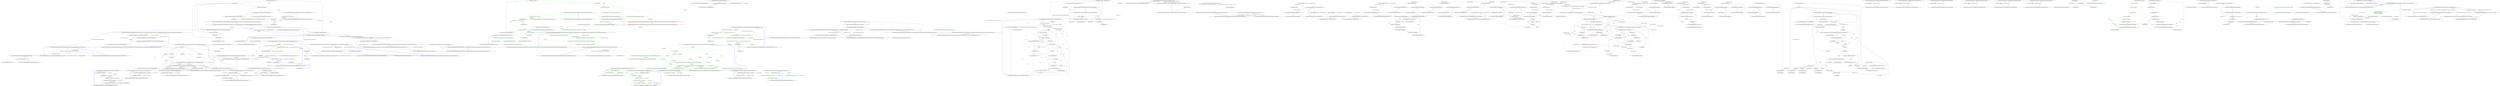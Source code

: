 digraph  {
m0_27 [label="Entry System.Collections.Generic.List<T>.List()", span="0-0", cluster="System.Collections.Generic.List<T>.List()", file="ByteSize.cs"];
m0_45 [label="Entry Humanizer.TimeSpanHumanizeExtensions.BuildFormatTimePart(Humanizer.Localisation.Formatters.IFormatter, Humanizer.Localisation.TimeUnit, int)", span="178-178", cluster="Humanizer.TimeSpanHumanizeExtensions.BuildFormatTimePart(Humanizer.Localisation.Formatters.IFormatter, Humanizer.Localisation.TimeUnit, int)", file="ByteSize.cs"];
m0_93 [label="return amountOfTimeUnits != 0\r\n                ? cultureFormatter.TimeSpanHumanize(timeUnitType, Math.Abs(amountOfTimeUnits))\r\n                : null;", span="181-183", cluster="Humanizer.TimeSpanHumanizeExtensions.BuildFormatTimePart(Humanizer.Localisation.Formatters.IFormatter, Humanizer.Localisation.TimeUnit, int)", file="ByteSize.cs"];
m0_94 [label="Exit Humanizer.TimeSpanHumanizeExtensions.BuildFormatTimePart(Humanizer.Localisation.Formatters.IFormatter, Humanizer.Localisation.TimeUnit, int)", span="178-178", cluster="Humanizer.TimeSpanHumanizeExtensions.BuildFormatTimePart(Humanizer.Localisation.Formatters.IFormatter, Humanizer.Localisation.TimeUnit, int)", file="ByteSize.cs"];
m0_0 [label="Entry Humanizer.TimeSpanHumanizeExtensions.Humanize(System.TimeSpan, int, System.Globalization.CultureInfo, Humanizer.Localisation.TimeUnit, Humanizer.Localisation.TimeUnit, string)", span="29-29", cluster="Humanizer.TimeSpanHumanizeExtensions.Humanize(System.TimeSpan, int, System.Globalization.CultureInfo, Humanizer.Localisation.TimeUnit, Humanizer.Localisation.TimeUnit, string)", file="ByteSize.cs"];
m0_1 [label="return Humanize(timeSpan, precision, false, culture, maxUnit, minUnit, collectionSeparator);", span="31-31", cluster="Humanizer.TimeSpanHumanizeExtensions.Humanize(System.TimeSpan, int, System.Globalization.CultureInfo, Humanizer.Localisation.TimeUnit, Humanizer.Localisation.TimeUnit, string)", file="ByteSize.cs"];
m0_2 [label="Exit Humanizer.TimeSpanHumanizeExtensions.Humanize(System.TimeSpan, int, System.Globalization.CultureInfo, Humanizer.Localisation.TimeUnit, Humanizer.Localisation.TimeUnit, string)", span="29-29", cluster="Humanizer.TimeSpanHumanizeExtensions.Humanize(System.TimeSpan, int, System.Globalization.CultureInfo, Humanizer.Localisation.TimeUnit, Humanizer.Localisation.TimeUnit, string)", file="ByteSize.cs"];
m0_66 [label="Entry Humanizer.TimeSpanHumanizeExtensions.GetSpecialCaseDaysAsInteger(System.TimeSpan, bool)", span="147-147", cluster="Humanizer.TimeSpanHumanizeExtensions.GetSpecialCaseDaysAsInteger(System.TimeSpan, bool)", file="ByteSize.cs"];
m0_81 [label=isTimeUnitToGetTheMaximumTimeUnit, span="149-149", cluster="Humanizer.TimeSpanHumanizeExtensions.GetSpecialCaseDaysAsInteger(System.TimeSpan, bool)", file="ByteSize.cs"];
m0_82 [label="return timespan.Days;", span="151-151", cluster="Humanizer.TimeSpanHumanizeExtensions.GetSpecialCaseDaysAsInteger(System.TimeSpan, bool)", file="ByteSize.cs"];
m0_83 [label="timespan.Days < _daysInAMonth", span="153-153", cluster="Humanizer.TimeSpanHumanizeExtensions.GetSpecialCaseDaysAsInteger(System.TimeSpan, bool)", file="ByteSize.cs"];
m0_84 [label="var remainingDays = timespan.Days % _daysInAWeek", span="155-155", cluster="Humanizer.TimeSpanHumanizeExtensions.GetSpecialCaseDaysAsInteger(System.TimeSpan, bool)", file="ByteSize.cs"];
m0_86 [label="return (int)((double)timespan.Days % _daysInAMonth);", span="158-158", cluster="Humanizer.TimeSpanHumanizeExtensions.GetSpecialCaseDaysAsInteger(System.TimeSpan, bool)", file="ByteSize.cs"];
m0_85 [label="return remainingDays;", span="156-156", cluster="Humanizer.TimeSpanHumanizeExtensions.GetSpecialCaseDaysAsInteger(System.TimeSpan, bool)", file="ByteSize.cs"];
m0_87 [label="Exit Humanizer.TimeSpanHumanizeExtensions.GetSpecialCaseDaysAsInteger(System.TimeSpan, bool)", span="147-147", cluster="Humanizer.TimeSpanHumanizeExtensions.GetSpecialCaseDaysAsInteger(System.TimeSpan, bool)", file="ByteSize.cs"];
m0_101 [label="Entry System.Collections.Generic.IEnumerable<TSource>.Count<TSource>(System.Func<TSource, bool>)", span="0-0", cluster="System.Collections.Generic.IEnumerable<TSource>.Count<TSource>(System.Func<TSource, bool>)", file="ByteSize.cs"];
m0_37 [label="Entry System.Collections.Generic.IEnumerable<TSource>.Reverse<TSource>()", span="0-0", cluster="System.Collections.Generic.IEnumerable<TSource>.Reverse<TSource>()", file="ByteSize.cs"];
m0_36 [label="Entry System.Enum.GetValues(System.Type)", span="0-0", cluster="System.Enum.GetValues(System.Type)", file="ByteSize.cs"];
m0_9 [label="Entry Humanizer.TimeSpanHumanizeExtensions.SetPrecisionOfTimeSpan(System.Collections.Generic.IEnumerable<string>, int, bool)", span="196-196", cluster="Humanizer.TimeSpanHumanizeExtensions.SetPrecisionOfTimeSpan(System.Collections.Generic.IEnumerable<string>, int, bool)", file="ByteSize.cs"];
m0_105 [label="!countEmptyUnits", span="198-198", cluster="Humanizer.TimeSpanHumanizeExtensions.SetPrecisionOfTimeSpan(System.Collections.Generic.IEnumerable<string>, int, bool)", file="ByteSize.cs"];
m0_106 [label="timeParts = timeParts.Where(x => x != null)", span="199-199", cluster="Humanizer.TimeSpanHumanizeExtensions.SetPrecisionOfTimeSpan(System.Collections.Generic.IEnumerable<string>, int, bool)", file="ByteSize.cs"];
m0_107 [label="timeParts = timeParts.Take(precision)", span="200-200", cluster="Humanizer.TimeSpanHumanizeExtensions.SetPrecisionOfTimeSpan(System.Collections.Generic.IEnumerable<string>, int, bool)", file="ByteSize.cs"];
m0_108 [label=countEmptyUnits, span="201-201", cluster="Humanizer.TimeSpanHumanizeExtensions.SetPrecisionOfTimeSpan(System.Collections.Generic.IEnumerable<string>, int, bool)", file="ByteSize.cs"];
m0_109 [label="timeParts = timeParts.Where(x => x != null)", span="202-202", cluster="Humanizer.TimeSpanHumanizeExtensions.SetPrecisionOfTimeSpan(System.Collections.Generic.IEnumerable<string>, int, bool)", file="ByteSize.cs"];
m0_110 [label="return timeParts;", span="204-204", cluster="Humanizer.TimeSpanHumanizeExtensions.SetPrecisionOfTimeSpan(System.Collections.Generic.IEnumerable<string>, int, bool)", file="ByteSize.cs"];
m0_111 [label="Exit Humanizer.TimeSpanHumanizeExtensions.SetPrecisionOfTimeSpan(System.Collections.Generic.IEnumerable<string>, int, bool)", span="196-196", cluster="Humanizer.TimeSpanHumanizeExtensions.SetPrecisionOfTimeSpan(System.Collections.Generic.IEnumerable<string>, int, bool)", file="ByteSize.cs"];
m0_10 [label="Entry Humanizer.TimeSpanHumanizeExtensions.ConcatenateTimeSpanParts(System.Collections.Generic.IEnumerable<string>, System.Globalization.CultureInfo, string)", span="207-207", cluster="Humanizer.TimeSpanHumanizeExtensions.ConcatenateTimeSpanParts(System.Collections.Generic.IEnumerable<string>, System.Globalization.CultureInfo, string)", file="ByteSize.cs"];
m0_120 [label="collectionSeparator == null", span="209-209", cluster="Humanizer.TimeSpanHumanizeExtensions.ConcatenateTimeSpanParts(System.Collections.Generic.IEnumerable<string>, System.Globalization.CultureInfo, string)", file="ByteSize.cs"];
m0_121 [label="return Configurator.CollectionFormatters.ResolveForCulture(culture).Humanize(timeSpanParts);", span="211-211", cluster="Humanizer.TimeSpanHumanizeExtensions.ConcatenateTimeSpanParts(System.Collections.Generic.IEnumerable<string>, System.Globalization.CultureInfo, string)", file="ByteSize.cs"];
m0_122 [label="return string.Join(collectionSeparator, timeSpanParts);", span="214-214", cluster="Humanizer.TimeSpanHumanizeExtensions.ConcatenateTimeSpanParts(System.Collections.Generic.IEnumerable<string>, System.Globalization.CultureInfo, string)", file="ByteSize.cs"];
m0_123 [label="Exit Humanizer.TimeSpanHumanizeExtensions.ConcatenateTimeSpanParts(System.Collections.Generic.IEnumerable<string>, System.Globalization.CultureInfo, string)", span="207-207", cluster="Humanizer.TimeSpanHumanizeExtensions.ConcatenateTimeSpanParts(System.Collections.Generic.IEnumerable<string>, System.Globalization.CultureInfo, string)", file="ByteSize.cs"];
m0_125 [label="Entry Humanizer.Localisation.CollectionFormatters.ICollectionFormatter.Humanize<T>(System.Collections.Generic.IEnumerable<T>)", span="14-14", cluster="Humanizer.Localisation.CollectionFormatters.ICollectionFormatter.Humanize<T>(System.Collections.Generic.IEnumerable<T>)", file="ByteSize.cs"];
m0_67 [label="Entry Humanizer.TimeSpanHumanizeExtensions.GetSpecialCaseWeeksAsInteger(System.TimeSpan, bool)", span="138-138", cluster="Humanizer.TimeSpanHumanizeExtensions.GetSpecialCaseWeeksAsInteger(System.TimeSpan, bool)", file="ByteSize.cs"];
m0_77 [label="isTimeUnitToGetTheMaximumTimeUnit || timespan.Days < _daysInAMonth", span="140-140", cluster="Humanizer.TimeSpanHumanizeExtensions.GetSpecialCaseWeeksAsInteger(System.TimeSpan, bool)", file="ByteSize.cs"];
m0_78 [label="return timespan.Days / _daysInAWeek;", span="142-142", cluster="Humanizer.TimeSpanHumanizeExtensions.GetSpecialCaseWeeksAsInteger(System.TimeSpan, bool)", file="ByteSize.cs"];
m0_79 [label="return 0;", span="144-144", cluster="Humanizer.TimeSpanHumanizeExtensions.GetSpecialCaseWeeksAsInteger(System.TimeSpan, bool)", file="ByteSize.cs"];
m0_80 [label="Exit Humanizer.TimeSpanHumanizeExtensions.GetSpecialCaseWeeksAsInteger(System.TimeSpan, bool)", span="138-138", cluster="Humanizer.TimeSpanHumanizeExtensions.GetSpecialCaseWeeksAsInteger(System.TimeSpan, bool)", file="ByteSize.cs"];
m0_96 [label="Entry Humanizer.Localisation.Formatters.IFormatter.TimeSpanHumanize(Humanizer.Localisation.TimeUnit, int)", span="42-42", cluster="Humanizer.Localisation.Formatters.IFormatter.TimeSpanHumanize(Humanizer.Localisation.TimeUnit, int)", file="ByteSize.cs"];
m0_112 [label="Entry Unk.Where", span="", cluster="Unk.Where", file="ByteSize.cs"];
m0_8 [label="Entry Humanizer.TimeSpanHumanizeExtensions.CreateTheTimePartsWithUpperAndLowerLimits(System.TimeSpan, System.Globalization.CultureInfo, Humanizer.Localisation.TimeUnit, Humanizer.Localisation.TimeUnit)", span="53-53", cluster="Humanizer.TimeSpanHumanizeExtensions.CreateTheTimePartsWithUpperAndLowerLimits(System.TimeSpan, System.Globalization.CultureInfo, Humanizer.Localisation.TimeUnit, Humanizer.Localisation.TimeUnit)", file="ByteSize.cs"];
m0_11 [label="var cultureFormatter = Configurator.GetFormatter(culture)", span="55-55", cluster="Humanizer.TimeSpanHumanizeExtensions.CreateTheTimePartsWithUpperAndLowerLimits(System.TimeSpan, System.Globalization.CultureInfo, Humanizer.Localisation.TimeUnit, Humanizer.Localisation.TimeUnit)", file="ByteSize.cs"];
m0_16 [label="var timepart = GetTimeUnitPart(timeUnitType, timespan, culture, maxUnit, minUnit, cultureFormatter)", span="62-62", cluster="Humanizer.TimeSpanHumanizeExtensions.CreateTheTimePartsWithUpperAndLowerLimits(System.TimeSpan, System.Globalization.CultureInfo, Humanizer.Localisation.TimeUnit, Humanizer.Localisation.TimeUnit)", file="ByteSize.cs"];
m0_12 [label="var firstValueFound = false", span="56-56", cluster="Humanizer.TimeSpanHumanizeExtensions.CreateTheTimePartsWithUpperAndLowerLimits(System.TimeSpan, System.Globalization.CultureInfo, Humanizer.Localisation.TimeUnit, Humanizer.Localisation.TimeUnit)", file="ByteSize.cs"];
m0_21 [label="var noTimeValueCultureFarmated = cultureFormatter.TimeSpanHumanize_Zero()", span="72-72", cluster="Humanizer.TimeSpanHumanizeExtensions.CreateTheTimePartsWithUpperAndLowerLimits(System.TimeSpan, System.Globalization.CultureInfo, Humanizer.Localisation.TimeUnit, Humanizer.Localisation.TimeUnit)", file="ByteSize.cs"];
m0_13 [label="var timeUnitsEnumTypes = GetEnumTypesForTimeUnit()", span="57-57", cluster="Humanizer.TimeSpanHumanizeExtensions.CreateTheTimePartsWithUpperAndLowerLimits(System.TimeSpan, System.Globalization.CultureInfo, Humanizer.Localisation.TimeUnit, Humanizer.Localisation.TimeUnit)", file="ByteSize.cs"];
m0_17 [label="timepart != null || firstValueFound", span="64-64", cluster="Humanizer.TimeSpanHumanizeExtensions.CreateTheTimePartsWithUpperAndLowerLimits(System.TimeSpan, System.Globalization.CultureInfo, Humanizer.Localisation.TimeUnit, Humanizer.Localisation.TimeUnit)", file="ByteSize.cs"];
m0_14 [label="var timeParts = new List<string>()", span="58-58", cluster="Humanizer.TimeSpanHumanizeExtensions.CreateTheTimePartsWithUpperAndLowerLimits(System.TimeSpan, System.Globalization.CultureInfo, Humanizer.Localisation.TimeUnit, Humanizer.Localisation.TimeUnit)", file="ByteSize.cs"];
m0_15 [label=timeUnitsEnumTypes, span="60-60", cluster="Humanizer.TimeSpanHumanizeExtensions.CreateTheTimePartsWithUpperAndLowerLimits(System.TimeSpan, System.Globalization.CultureInfo, Humanizer.Localisation.TimeUnit, Humanizer.Localisation.TimeUnit)", file="ByteSize.cs"];
m0_19 [label="timeParts.Add(timepart)", span="67-67", cluster="Humanizer.TimeSpanHumanizeExtensions.CreateTheTimePartsWithUpperAndLowerLimits(System.TimeSpan, System.Globalization.CultureInfo, Humanizer.Localisation.TimeUnit, Humanizer.Localisation.TimeUnit)", file="ByteSize.cs"];
m0_20 [label="IsContainingOnlyNullValue(timeParts)", span="70-70", cluster="Humanizer.TimeSpanHumanizeExtensions.CreateTheTimePartsWithUpperAndLowerLimits(System.TimeSpan, System.Globalization.CultureInfo, Humanizer.Localisation.TimeUnit, Humanizer.Localisation.TimeUnit)", file="ByteSize.cs"];
m0_23 [label="return timeParts;", span="75-75", cluster="Humanizer.TimeSpanHumanizeExtensions.CreateTheTimePartsWithUpperAndLowerLimits(System.TimeSpan, System.Globalization.CultureInfo, Humanizer.Localisation.TimeUnit, Humanizer.Localisation.TimeUnit)", file="ByteSize.cs"];
m0_18 [label="firstValueFound = true", span="66-66", cluster="Humanizer.TimeSpanHumanizeExtensions.CreateTheTimePartsWithUpperAndLowerLimits(System.TimeSpan, System.Globalization.CultureInfo, Humanizer.Localisation.TimeUnit, Humanizer.Localisation.TimeUnit)", file="ByteSize.cs"];
m0_22 [label="timeParts = CreateTimePartsWithNoTimeValue(noTimeValueCultureFarmated)", span="73-73", cluster="Humanizer.TimeSpanHumanizeExtensions.CreateTheTimePartsWithUpperAndLowerLimits(System.TimeSpan, System.Globalization.CultureInfo, Humanizer.Localisation.TimeUnit, Humanizer.Localisation.TimeUnit)", file="ByteSize.cs"];
m0_24 [label="Exit Humanizer.TimeSpanHumanizeExtensions.CreateTheTimePartsWithUpperAndLowerLimits(System.TimeSpan, System.Globalization.CultureInfo, Humanizer.Localisation.TimeUnit, Humanizer.Localisation.TimeUnit)", span="53-53", cluster="Humanizer.TimeSpanHumanizeExtensions.CreateTheTimePartsWithUpperAndLowerLimits(System.TimeSpan, System.Globalization.CultureInfo, Humanizer.Localisation.TimeUnit, Humanizer.Localisation.TimeUnit)", file="ByteSize.cs"];
m0_95 [label="Entry System.Math.Abs(int)", span="0-0", cluster="System.Math.Abs(int)", file="ByteSize.cs"];
m0_126 [label="Entry string.Join(string, System.Collections.Generic.IEnumerable<string>)", span="0-0", cluster="string.Join(string, System.Collections.Generic.IEnumerable<string>)", file="ByteSize.cs"];
m0_113 [label="Entry System.Collections.Generic.IEnumerable<TSource>.Take<TSource>(int)", span="0-0", cluster="System.Collections.Generic.IEnumerable<TSource>.Take<TSource>(int)", file="ByteSize.cs"];
m0_124 [label="Entry Humanizer.Configuration.LocaliserRegistry<TLocaliser>.ResolveForCulture(System.Globalization.CultureInfo)", span="46-46", cluster="Humanizer.Configuration.LocaliserRegistry<TLocaliser>.ResolveForCulture(System.Globalization.CultureInfo)", file="ByteSize.cs"];
m0_3 [label="Entry Humanizer.TimeSpanHumanizeExtensions.Humanize(System.TimeSpan, int, bool, System.Globalization.CultureInfo, Humanizer.Localisation.TimeUnit, Humanizer.Localisation.TimeUnit, string)", span="45-45", cluster="Humanizer.TimeSpanHumanizeExtensions.Humanize(System.TimeSpan, int, bool, System.Globalization.CultureInfo, Humanizer.Localisation.TimeUnit, Humanizer.Localisation.TimeUnit, string)", file="ByteSize.cs"];
m0_4 [label="var timeParts = CreateTheTimePartsWithUpperAndLowerLimits(timeSpan, culture, maxUnit, minUnit)", span="47-47", cluster="Humanizer.TimeSpanHumanizeExtensions.Humanize(System.TimeSpan, int, bool, System.Globalization.CultureInfo, Humanizer.Localisation.TimeUnit, Humanizer.Localisation.TimeUnit, string)", file="ByteSize.cs"];
m0_5 [label="timeParts = SetPrecisionOfTimeSpan(timeParts, precision, countEmptyUnits)", span="48-48", cluster="Humanizer.TimeSpanHumanizeExtensions.Humanize(System.TimeSpan, int, bool, System.Globalization.CultureInfo, Humanizer.Localisation.TimeUnit, Humanizer.Localisation.TimeUnit, string)", file="ByteSize.cs"];
m0_6 [label="return ConcatenateTimeSpanParts(timeParts, culture, collectionSeparator);", span="50-50", cluster="Humanizer.TimeSpanHumanizeExtensions.Humanize(System.TimeSpan, int, bool, System.Globalization.CultureInfo, Humanizer.Localisation.TimeUnit, Humanizer.Localisation.TimeUnit, string)", file="ByteSize.cs"];
m0_7 [label="Exit Humanizer.TimeSpanHumanizeExtensions.Humanize(System.TimeSpan, int, bool, System.Globalization.CultureInfo, Humanizer.Localisation.TimeUnit, Humanizer.Localisation.TimeUnit, string)", span="45-45", cluster="Humanizer.TimeSpanHumanizeExtensions.Humanize(System.TimeSpan, int, bool, System.Globalization.CultureInfo, Humanizer.Localisation.TimeUnit, Humanizer.Localisation.TimeUnit, string)", file="ByteSize.cs"];
m0_26 [label="Entry Humanizer.TimeSpanHumanizeExtensions.GetEnumTypesForTimeUnit()", span="78-78", cluster="Humanizer.TimeSpanHumanizeExtensions.GetEnumTypesForTimeUnit()", file="ByteSize.cs"];
m0_33 [label="var enumTypeEnumerator = (IEnumerable<TimeUnit>)Enum.GetValues(typeof(TimeUnit))", span="80-80", cluster="Humanizer.TimeSpanHumanizeExtensions.GetEnumTypesForTimeUnit()", file="ByteSize.cs"];
m0_34 [label="return enumTypeEnumerator.Reverse();", span="81-81", cluster="Humanizer.TimeSpanHumanizeExtensions.GetEnumTypesForTimeUnit()", file="ByteSize.cs"];
m0_35 [label="Exit Humanizer.TimeSpanHumanizeExtensions.GetEnumTypesForTimeUnit()", span="78-78", cluster="Humanizer.TimeSpanHumanizeExtensions.GetEnumTypesForTimeUnit()", file="ByteSize.cs"];
m0_44 [label="Entry Humanizer.TimeSpanHumanizeExtensions.GetTimeUnitNumericalValue(Humanizer.Localisation.TimeUnit, System.TimeSpan, bool)", span="95-95", cluster="Humanizer.TimeSpanHumanizeExtensions.GetTimeUnitNumericalValue(Humanizer.Localisation.TimeUnit, System.TimeSpan, bool)", file="ByteSize.cs"];
m0_46 [label=timeUnitToGet, span="97-97", cluster="Humanizer.TimeSpanHumanizeExtensions.GetTimeUnitNumericalValue(Humanizer.Localisation.TimeUnit, System.TimeSpan, bool)", file="ByteSize.cs"];
m0_48 [label="return GetNormalCaseTimeAsInteger(timespan.Milliseconds, timespan.TotalMilliseconds, isTimeUnitToGetTheMaximumTimeUnit);", span="100-100", cluster="Humanizer.TimeSpanHumanizeExtensions.GetTimeUnitNumericalValue(Humanizer.Localisation.TimeUnit, System.TimeSpan, bool)", file="ByteSize.cs"];
m0_50 [label="return GetNormalCaseTimeAsInteger(timespan.Seconds, timespan.TotalSeconds, isTimeUnitToGetTheMaximumTimeUnit);", span="102-102", cluster="Humanizer.TimeSpanHumanizeExtensions.GetTimeUnitNumericalValue(Humanizer.Localisation.TimeUnit, System.TimeSpan, bool)", file="ByteSize.cs"];
m0_52 [label="return GetNormalCaseTimeAsInteger(timespan.Minutes, timespan.TotalMinutes, isTimeUnitToGetTheMaximumTimeUnit);", span="104-104", cluster="Humanizer.TimeSpanHumanizeExtensions.GetTimeUnitNumericalValue(Humanizer.Localisation.TimeUnit, System.TimeSpan, bool)", file="ByteSize.cs"];
m0_54 [label="return GetNormalCaseTimeAsInteger(timespan.Hours, timespan.TotalHours, isTimeUnitToGetTheMaximumTimeUnit);", span="106-106", cluster="Humanizer.TimeSpanHumanizeExtensions.GetTimeUnitNumericalValue(Humanizer.Localisation.TimeUnit, System.TimeSpan, bool)", file="ByteSize.cs"];
m0_56 [label="return GetSpecialCaseDaysAsInteger(timespan, isTimeUnitToGetTheMaximumTimeUnit);", span="108-108", cluster="Humanizer.TimeSpanHumanizeExtensions.GetTimeUnitNumericalValue(Humanizer.Localisation.TimeUnit, System.TimeSpan, bool)", file="ByteSize.cs"];
m0_58 [label="return GetSpecialCaseWeeksAsInteger(timespan, isTimeUnitToGetTheMaximumTimeUnit);", span="110-110", cluster="Humanizer.TimeSpanHumanizeExtensions.GetTimeUnitNumericalValue(Humanizer.Localisation.TimeUnit, System.TimeSpan, bool)", file="ByteSize.cs"];
m0_60 [label="return GetSpecialCaseMonthAsInteger(timespan, isTimeUnitToGetTheMaximumTimeUnit);", span="112-112", cluster="Humanizer.TimeSpanHumanizeExtensions.GetTimeUnitNumericalValue(Humanizer.Localisation.TimeUnit, System.TimeSpan, bool)", file="ByteSize.cs"];
m0_47 [label="TimeUnit.Millisecond", span="99-99", cluster="Humanizer.TimeSpanHumanizeExtensions.GetTimeUnitNumericalValue(Humanizer.Localisation.TimeUnit, System.TimeSpan, bool)", file="ByteSize.cs"];
m0_49 [label="TimeUnit.Second", span="101-101", cluster="Humanizer.TimeSpanHumanizeExtensions.GetTimeUnitNumericalValue(Humanizer.Localisation.TimeUnit, System.TimeSpan, bool)", file="ByteSize.cs"];
m0_51 [label="TimeUnit.Minute", span="103-103", cluster="Humanizer.TimeSpanHumanizeExtensions.GetTimeUnitNumericalValue(Humanizer.Localisation.TimeUnit, System.TimeSpan, bool)", file="ByteSize.cs"];
m0_53 [label="TimeUnit.Hour", span="105-105", cluster="Humanizer.TimeSpanHumanizeExtensions.GetTimeUnitNumericalValue(Humanizer.Localisation.TimeUnit, System.TimeSpan, bool)", file="ByteSize.cs"];
m0_55 [label="TimeUnit.Day", span="107-107", cluster="Humanizer.TimeSpanHumanizeExtensions.GetTimeUnitNumericalValue(Humanizer.Localisation.TimeUnit, System.TimeSpan, bool)", file="ByteSize.cs"];
m0_57 [label="TimeUnit.Week", span="109-109", cluster="Humanizer.TimeSpanHumanizeExtensions.GetTimeUnitNumericalValue(Humanizer.Localisation.TimeUnit, System.TimeSpan, bool)", file="ByteSize.cs"];
m0_59 [label="TimeUnit.Month", span="111-111", cluster="Humanizer.TimeSpanHumanizeExtensions.GetTimeUnitNumericalValue(Humanizer.Localisation.TimeUnit, System.TimeSpan, bool)", file="ByteSize.cs"];
m0_61 [label="TimeUnit.Year", span="113-113", cluster="Humanizer.TimeSpanHumanizeExtensions.GetTimeUnitNumericalValue(Humanizer.Localisation.TimeUnit, System.TimeSpan, bool)", file="ByteSize.cs"];
m0_63 [label="return 0;", span="116-116", cluster="Humanizer.TimeSpanHumanizeExtensions.GetTimeUnitNumericalValue(Humanizer.Localisation.TimeUnit, System.TimeSpan, bool)", file="ByteSize.cs"];
m0_62 [label="return GetSpecialCaseYearAsInteger(timespan);", span="114-114", cluster="Humanizer.TimeSpanHumanizeExtensions.GetTimeUnitNumericalValue(Humanizer.Localisation.TimeUnit, System.TimeSpan, bool)", file="ByteSize.cs"];
m0_64 [label="Exit Humanizer.TimeSpanHumanizeExtensions.GetTimeUnitNumericalValue(Humanizer.Localisation.TimeUnit, System.TimeSpan, bool)", span="95-95", cluster="Humanizer.TimeSpanHumanizeExtensions.GetTimeUnitNumericalValue(Humanizer.Localisation.TimeUnit, System.TimeSpan, bool)", file="ByteSize.cs"];
m0_117 [label="Entry lambda expression", span="202-202", cluster="lambda expression", file="ByteSize.cs"];
m0_102 [label="Entry lambda expression", span="193-193", cluster="lambda expression", file="ByteSize.cs"];
m0_103 [label="x != null", span="193-193", cluster="lambda expression", file="ByteSize.cs"];
m0_104 [label="Exit lambda expression", span="193-193", cluster="lambda expression", file="ByteSize.cs"];
m0_114 [label="Entry lambda expression", span="199-199", cluster="lambda expression", file="ByteSize.cs"];
m0_115 [label="x != null", span="199-199", cluster="lambda expression", file="ByteSize.cs"];
m0_116 [label="Exit lambda expression", span="199-199", cluster="lambda expression", file="ByteSize.cs"];
m0_118 [label="x != null", span="202-202", cluster="lambda expression", file="ByteSize.cs"];
m0_119 [label="Exit lambda expression", span="202-202", cluster="lambda expression", file="ByteSize.cs"];
m0_32 [label="Entry Humanizer.TimeSpanHumanizeExtensions.CreateTimePartsWithNoTimeValue(string)", span="186-186", cluster="Humanizer.TimeSpanHumanizeExtensions.CreateTimePartsWithNoTimeValue(string)", file="ByteSize.cs"];
m0_97 [label="return new List<string>() { noTimeValue };", span="188-188", cluster="Humanizer.TimeSpanHumanizeExtensions.CreateTimePartsWithNoTimeValue(string)", file="ByteSize.cs"];
m0_98 [label="Exit Humanizer.TimeSpanHumanizeExtensions.CreateTimePartsWithNoTimeValue(string)", span="186-186", cluster="Humanizer.TimeSpanHumanizeExtensions.CreateTimePartsWithNoTimeValue(string)", file="ByteSize.cs"];
m0_25 [label="Entry Humanizer.Configuration.Configurator.GetFormatter(System.Globalization.CultureInfo)", span="76-76", cluster="Humanizer.Configuration.Configurator.GetFormatter(System.Globalization.CultureInfo)", file="ByteSize.cs"];
m0_30 [label="Entry Humanizer.TimeSpanHumanizeExtensions.IsContainingOnlyNullValue(System.Collections.Generic.IEnumerable<string>)", span="191-191", cluster="Humanizer.TimeSpanHumanizeExtensions.IsContainingOnlyNullValue(System.Collections.Generic.IEnumerable<string>)", file="ByteSize.cs"];
m0_99 [label="return (timeParts.Count(x => x != null) == 0);", span="193-193", cluster="Humanizer.TimeSpanHumanizeExtensions.IsContainingOnlyNullValue(System.Collections.Generic.IEnumerable<string>)", file="ByteSize.cs"];
m0_100 [label="Exit Humanizer.TimeSpanHumanizeExtensions.IsContainingOnlyNullValue(System.Collections.Generic.IEnumerable<string>)", span="191-191", cluster="Humanizer.TimeSpanHumanizeExtensions.IsContainingOnlyNullValue(System.Collections.Generic.IEnumerable<string>)", file="ByteSize.cs"];
m0_68 [label="Entry Humanizer.TimeSpanHumanizeExtensions.GetSpecialCaseMonthAsInteger(System.TimeSpan, bool)", span="120-120", cluster="Humanizer.TimeSpanHumanizeExtensions.GetSpecialCaseMonthAsInteger(System.TimeSpan, bool)", file="ByteSize.cs"];
m0_70 [label=isTimeUnitToGetTheMaximumTimeUnit, span="122-122", cluster="Humanizer.TimeSpanHumanizeExtensions.GetSpecialCaseMonthAsInteger(System.TimeSpan, bool)", file="ByteSize.cs"];
m0_71 [label="return (int)((double)timespan.Days / _daysInAMonth);", span="124-124", cluster="Humanizer.TimeSpanHumanizeExtensions.GetSpecialCaseMonthAsInteger(System.TimeSpan, bool)", file="ByteSize.cs"];
m0_72 [label="var remainingDays = (double)timespan.Days % _daysInAYear", span="128-128", cluster="Humanizer.TimeSpanHumanizeExtensions.GetSpecialCaseMonthAsInteger(System.TimeSpan, bool)", file="ByteSize.cs"];
m0_73 [label="return (int)(remainingDays / _daysInAMonth);", span="129-129", cluster="Humanizer.TimeSpanHumanizeExtensions.GetSpecialCaseMonthAsInteger(System.TimeSpan, bool)", file="ByteSize.cs"];
m0_74 [label="Exit Humanizer.TimeSpanHumanizeExtensions.GetSpecialCaseMonthAsInteger(System.TimeSpan, bool)", span="120-120", cluster="Humanizer.TimeSpanHumanizeExtensions.GetSpecialCaseMonthAsInteger(System.TimeSpan, bool)", file="ByteSize.cs"];
m0_28 [label="Entry Humanizer.TimeSpanHumanizeExtensions.GetTimeUnitPart(Humanizer.Localisation.TimeUnit, System.TimeSpan, System.Globalization.CultureInfo, Humanizer.Localisation.TimeUnit, Humanizer.Localisation.TimeUnit, Humanizer.Localisation.Formatters.IFormatter)", span="84-84", cluster="Humanizer.TimeSpanHumanizeExtensions.GetTimeUnitPart(Humanizer.Localisation.TimeUnit, System.TimeSpan, System.Globalization.CultureInfo, Humanizer.Localisation.TimeUnit, Humanizer.Localisation.TimeUnit, Humanizer.Localisation.Formatters.IFormatter)", file="ByteSize.cs"];
m0_38 [label="timeUnitToGet <= maximumTimeUnit && timeUnitToGet >= minimumTimeUnit", span="86-86", cluster="Humanizer.TimeSpanHumanizeExtensions.GetTimeUnitPart(Humanizer.Localisation.TimeUnit, System.TimeSpan, System.Globalization.CultureInfo, Humanizer.Localisation.TimeUnit, Humanizer.Localisation.TimeUnit, Humanizer.Localisation.Formatters.IFormatter)", file="ByteSize.cs"];
m0_39 [label="var isTimeUnitToGetTheMaximumTimeUnit = (timeUnitToGet == maximumTimeUnit)", span="88-88", cluster="Humanizer.TimeSpanHumanizeExtensions.GetTimeUnitPart(Humanizer.Localisation.TimeUnit, System.TimeSpan, System.Globalization.CultureInfo, Humanizer.Localisation.TimeUnit, Humanizer.Localisation.TimeUnit, Humanizer.Localisation.Formatters.IFormatter)", file="ByteSize.cs"];
m0_40 [label="var numberOfTimeUnits = GetTimeUnitNumericalValue(timeUnitToGet, timespan, isTimeUnitToGetTheMaximumTimeUnit)", span="89-89", cluster="Humanizer.TimeSpanHumanizeExtensions.GetTimeUnitPart(Humanizer.Localisation.TimeUnit, System.TimeSpan, System.Globalization.CultureInfo, Humanizer.Localisation.TimeUnit, Humanizer.Localisation.TimeUnit, Humanizer.Localisation.Formatters.IFormatter)", file="ByteSize.cs"];
m0_41 [label="return BuildFormatTimePart(cultureFormatter, timeUnitToGet, numberOfTimeUnits);", span="90-90", cluster="Humanizer.TimeSpanHumanizeExtensions.GetTimeUnitPart(Humanizer.Localisation.TimeUnit, System.TimeSpan, System.Globalization.CultureInfo, Humanizer.Localisation.TimeUnit, Humanizer.Localisation.TimeUnit, Humanizer.Localisation.Formatters.IFormatter)", file="ByteSize.cs"];
m0_42 [label="return null;", span="92-92", cluster="Humanizer.TimeSpanHumanizeExtensions.GetTimeUnitPart(Humanizer.Localisation.TimeUnit, System.TimeSpan, System.Globalization.CultureInfo, Humanizer.Localisation.TimeUnit, Humanizer.Localisation.TimeUnit, Humanizer.Localisation.Formatters.IFormatter)", file="ByteSize.cs"];
m0_43 [label="Exit Humanizer.TimeSpanHumanizeExtensions.GetTimeUnitPart(Humanizer.Localisation.TimeUnit, System.TimeSpan, System.Globalization.CultureInfo, Humanizer.Localisation.TimeUnit, Humanizer.Localisation.TimeUnit, Humanizer.Localisation.Formatters.IFormatter)", span="84-84", cluster="Humanizer.TimeSpanHumanizeExtensions.GetTimeUnitPart(Humanizer.Localisation.TimeUnit, System.TimeSpan, System.Globalization.CultureInfo, Humanizer.Localisation.TimeUnit, Humanizer.Localisation.TimeUnit, Humanizer.Localisation.Formatters.IFormatter)", file="ByteSize.cs"];
m0_29 [label="Entry System.Collections.Generic.List<T>.Add(T)", span="0-0", cluster="System.Collections.Generic.List<T>.Add(T)", file="ByteSize.cs"];
m0_31 [label="Entry Humanizer.Localisation.Formatters.IFormatter.TimeSpanHumanize_Zero()", span="34-34", cluster="Humanizer.Localisation.Formatters.IFormatter.TimeSpanHumanize_Zero()", file="ByteSize.cs"];
m0_69 [label="Entry Humanizer.TimeSpanHumanizeExtensions.GetSpecialCaseYearAsInteger(System.TimeSpan)", span="133-133", cluster="Humanizer.TimeSpanHumanizeExtensions.GetSpecialCaseYearAsInteger(System.TimeSpan)", file="ByteSize.cs"];
m0_75 [label="return (int)((double)timespan.Days / _daysInAYear);", span="135-135", cluster="Humanizer.TimeSpanHumanizeExtensions.GetSpecialCaseYearAsInteger(System.TimeSpan)", file="ByteSize.cs"];
m0_76 [label="Exit Humanizer.TimeSpanHumanizeExtensions.GetSpecialCaseYearAsInteger(System.TimeSpan)", span="133-133", cluster="Humanizer.TimeSpanHumanizeExtensions.GetSpecialCaseYearAsInteger(System.TimeSpan)", file="ByteSize.cs"];
m0_65 [label="Entry Humanizer.TimeSpanHumanizeExtensions.GetNormalCaseTimeAsInteger(int, double, bool)", span="161-161", cluster="Humanizer.TimeSpanHumanizeExtensions.GetNormalCaseTimeAsInteger(int, double, bool)", file="ByteSize.cs"];
m0_88 [label=isTimeUnitToGetTheMaximumTimeUnit, span="163-163", cluster="Humanizer.TimeSpanHumanizeExtensions.GetNormalCaseTimeAsInteger(int, double, bool)", file="ByteSize.cs"];
m0_89 [label="return (int)totalTimeNumberOfUnits;", span="167-167", cluster="Humanizer.TimeSpanHumanizeExtensions.GetNormalCaseTimeAsInteger(int, double, bool)", file="ByteSize.cs"];
m0_90 [label="return timeNumberOfUnits;", span="175-175", cluster="Humanizer.TimeSpanHumanizeExtensions.GetNormalCaseTimeAsInteger(int, double, bool)", file="ByteSize.cs"];
m0_91 [label="return 0;", span="172-172", cluster="Humanizer.TimeSpanHumanizeExtensions.GetNormalCaseTimeAsInteger(int, double, bool)", file="ByteSize.cs"];
m0_92 [label="Exit Humanizer.TimeSpanHumanizeExtensions.GetNormalCaseTimeAsInteger(int, double, bool)", span="161-161", cluster="Humanizer.TimeSpanHumanizeExtensions.GetNormalCaseTimeAsInteger(int, double, bool)", file="ByteSize.cs"];
m1_27 [label="Entry System.Collections.Generic.List<T>.List()", span="0-0", cluster="System.Collections.Generic.List<T>.List()", file="ByteSizeExtensions.cs"];
m1_45 [label="Entry Humanizer.TimeSpanHumanizeExtensions.BuildFormatTimePart(Humanizer.Localisation.Formatters.IFormatter, Humanizer.Localisation.TimeUnit, int)", span="178-178", cluster="Humanizer.TimeSpanHumanizeExtensions.BuildFormatTimePart(Humanizer.Localisation.Formatters.IFormatter, Humanizer.Localisation.TimeUnit, int)", file="ByteSizeExtensions.cs"];
m1_93 [label="return amountOfTimeUnits != 0\r\n                ? cultureFormatter.TimeSpanHumanize(timeUnitType, Math.Abs(amountOfTimeUnits))\r\n                : null;", span="181-183", cluster="Humanizer.TimeSpanHumanizeExtensions.BuildFormatTimePart(Humanizer.Localisation.Formatters.IFormatter, Humanizer.Localisation.TimeUnit, int)", color=green, community=0, file="ByteSizeExtensions.cs"];
m1_94 [label="Exit Humanizer.TimeSpanHumanizeExtensions.BuildFormatTimePart(Humanizer.Localisation.Formatters.IFormatter, Humanizer.Localisation.TimeUnit, int)", span="178-178", cluster="Humanizer.TimeSpanHumanizeExtensions.BuildFormatTimePart(Humanizer.Localisation.Formatters.IFormatter, Humanizer.Localisation.TimeUnit, int)", file="ByteSizeExtensions.cs"];
m1_0 [label="Entry Humanizer.TimeSpanHumanizeExtensions.Humanize(System.TimeSpan, int, System.Globalization.CultureInfo, Humanizer.Localisation.TimeUnit, Humanizer.Localisation.TimeUnit, string)", span="29-29", cluster="Humanizer.TimeSpanHumanizeExtensions.Humanize(System.TimeSpan, int, System.Globalization.CultureInfo, Humanizer.Localisation.TimeUnit, Humanizer.Localisation.TimeUnit, string)", file="ByteSizeExtensions.cs"];
m1_1 [label="return Humanize(timeSpan, precision, false, culture, maxUnit, minUnit, collectionSeparator);", span="31-31", cluster="Humanizer.TimeSpanHumanizeExtensions.Humanize(System.TimeSpan, int, System.Globalization.CultureInfo, Humanizer.Localisation.TimeUnit, Humanizer.Localisation.TimeUnit, string)", color=green, community=0, file="ByteSizeExtensions.cs"];
m1_2 [label="Exit Humanizer.TimeSpanHumanizeExtensions.Humanize(System.TimeSpan, int, System.Globalization.CultureInfo, Humanizer.Localisation.TimeUnit, Humanizer.Localisation.TimeUnit, string)", span="29-29", cluster="Humanizer.TimeSpanHumanizeExtensions.Humanize(System.TimeSpan, int, System.Globalization.CultureInfo, Humanizer.Localisation.TimeUnit, Humanizer.Localisation.TimeUnit, string)", file="ByteSizeExtensions.cs"];
m1_66 [label="Entry Humanizer.TimeSpanHumanizeExtensions.GetSpecialCaseDaysAsInteger(System.TimeSpan, bool)", span="147-147", cluster="Humanizer.TimeSpanHumanizeExtensions.GetSpecialCaseDaysAsInteger(System.TimeSpan, bool)", file="ByteSizeExtensions.cs"];
m1_82 [label="return timespan.Days;", span="151-151", cluster="Humanizer.TimeSpanHumanizeExtensions.GetSpecialCaseDaysAsInteger(System.TimeSpan, bool)", color=green, community=0, file="ByteSizeExtensions.cs"];
m1_81 [label=isTimeUnitToGetTheMaximumTimeUnit, span="149-149", cluster="Humanizer.TimeSpanHumanizeExtensions.GetSpecialCaseDaysAsInteger(System.TimeSpan, bool)", file="ByteSizeExtensions.cs"];
m1_83 [label="timespan.Days < _daysInAMonth", span="153-153", cluster="Humanizer.TimeSpanHumanizeExtensions.GetSpecialCaseDaysAsInteger(System.TimeSpan, bool)", color=green, community=0, file="ByteSizeExtensions.cs"];
m1_84 [label="var remainingDays = timespan.Days % _daysInAWeek", span="155-155", cluster="Humanizer.TimeSpanHumanizeExtensions.GetSpecialCaseDaysAsInteger(System.TimeSpan, bool)", color=green, community=0, file="ByteSizeExtensions.cs"];
m1_86 [label="return (int)((double)timespan.Days % _daysInAMonth);", span="158-158", cluster="Humanizer.TimeSpanHumanizeExtensions.GetSpecialCaseDaysAsInteger(System.TimeSpan, bool)", color=green, community=0, file="ByteSizeExtensions.cs"];
m1_85 [label="return remainingDays;", span="156-156", cluster="Humanizer.TimeSpanHumanizeExtensions.GetSpecialCaseDaysAsInteger(System.TimeSpan, bool)", color=green, community=0, file="ByteSizeExtensions.cs"];
m1_87 [label="Exit Humanizer.TimeSpanHumanizeExtensions.GetSpecialCaseDaysAsInteger(System.TimeSpan, bool)", span="147-147", cluster="Humanizer.TimeSpanHumanizeExtensions.GetSpecialCaseDaysAsInteger(System.TimeSpan, bool)", file="ByteSizeExtensions.cs"];
m1_101 [label="Entry System.Collections.Generic.IEnumerable<TSource>.Count<TSource>(System.Func<TSource, bool>)", span="0-0", cluster="System.Collections.Generic.IEnumerable<TSource>.Count<TSource>(System.Func<TSource, bool>)", file="ByteSizeExtensions.cs"];
m1_37 [label="Entry System.Collections.Generic.IEnumerable<TSource>.Reverse<TSource>()", span="0-0", cluster="System.Collections.Generic.IEnumerable<TSource>.Reverse<TSource>()", file="ByteSizeExtensions.cs"];
m1_36 [label="Entry System.Enum.GetValues(System.Type)", span="0-0", cluster="System.Enum.GetValues(System.Type)", file="ByteSizeExtensions.cs"];
m1_9 [label="Entry Humanizer.TimeSpanHumanizeExtensions.SetPrecisionOfTimeSpan(System.Collections.Generic.IEnumerable<string>, int, bool)", span="196-196", cluster="Humanizer.TimeSpanHumanizeExtensions.SetPrecisionOfTimeSpan(System.Collections.Generic.IEnumerable<string>, int, bool)", file="ByteSizeExtensions.cs"];
m1_105 [label="!countEmptyUnits", span="198-198", cluster="Humanizer.TimeSpanHumanizeExtensions.SetPrecisionOfTimeSpan(System.Collections.Generic.IEnumerable<string>, int, bool)", color=green, community=0, file="ByteSizeExtensions.cs"];
m1_106 [label="timeParts = timeParts.Where(x => x != null)", span="199-199", cluster="Humanizer.TimeSpanHumanizeExtensions.SetPrecisionOfTimeSpan(System.Collections.Generic.IEnumerable<string>, int, bool)", color=green, community=0, file="ByteSizeExtensions.cs"];
m1_107 [label="timeParts = timeParts.Take(precision)", span="200-200", cluster="Humanizer.TimeSpanHumanizeExtensions.SetPrecisionOfTimeSpan(System.Collections.Generic.IEnumerable<string>, int, bool)", color=green, community=0, file="ByteSizeExtensions.cs"];
m1_108 [label=countEmptyUnits, span="201-201", cluster="Humanizer.TimeSpanHumanizeExtensions.SetPrecisionOfTimeSpan(System.Collections.Generic.IEnumerable<string>, int, bool)", color=green, community=0, file="ByteSizeExtensions.cs"];
m1_109 [label="timeParts = timeParts.Where(x => x != null)", span="202-202", cluster="Humanizer.TimeSpanHumanizeExtensions.SetPrecisionOfTimeSpan(System.Collections.Generic.IEnumerable<string>, int, bool)", color=green, community=0, file="ByteSizeExtensions.cs"];
m1_110 [label="return timeParts;", span="204-204", cluster="Humanizer.TimeSpanHumanizeExtensions.SetPrecisionOfTimeSpan(System.Collections.Generic.IEnumerable<string>, int, bool)", color=green, community=0, file="ByteSizeExtensions.cs"];
m1_111 [label="Exit Humanizer.TimeSpanHumanizeExtensions.SetPrecisionOfTimeSpan(System.Collections.Generic.IEnumerable<string>, int, bool)", span="196-196", cluster="Humanizer.TimeSpanHumanizeExtensions.SetPrecisionOfTimeSpan(System.Collections.Generic.IEnumerable<string>, int, bool)", file="ByteSizeExtensions.cs"];
m1_10 [label="Entry Humanizer.TimeSpanHumanizeExtensions.ConcatenateTimeSpanParts(System.Collections.Generic.IEnumerable<string>, System.Globalization.CultureInfo, string)", span="207-207", cluster="Humanizer.TimeSpanHumanizeExtensions.ConcatenateTimeSpanParts(System.Collections.Generic.IEnumerable<string>, System.Globalization.CultureInfo, string)", file="ByteSizeExtensions.cs"];
m1_120 [label="collectionSeparator == null", span="209-209", cluster="Humanizer.TimeSpanHumanizeExtensions.ConcatenateTimeSpanParts(System.Collections.Generic.IEnumerable<string>, System.Globalization.CultureInfo, string)", color=green, community=0, file="ByteSizeExtensions.cs"];
m1_121 [label="return Configurator.CollectionFormatters.ResolveForCulture(culture).Humanize(timeSpanParts);", span="211-211", cluster="Humanizer.TimeSpanHumanizeExtensions.ConcatenateTimeSpanParts(System.Collections.Generic.IEnumerable<string>, System.Globalization.CultureInfo, string)", file="ByteSizeExtensions.cs"];
m1_122 [label="return string.Join(collectionSeparator, timeSpanParts);", span="214-214", cluster="Humanizer.TimeSpanHumanizeExtensions.ConcatenateTimeSpanParts(System.Collections.Generic.IEnumerable<string>, System.Globalization.CultureInfo, string)", file="ByteSizeExtensions.cs"];
m1_123 [label="Exit Humanizer.TimeSpanHumanizeExtensions.ConcatenateTimeSpanParts(System.Collections.Generic.IEnumerable<string>, System.Globalization.CultureInfo, string)", span="207-207", cluster="Humanizer.TimeSpanHumanizeExtensions.ConcatenateTimeSpanParts(System.Collections.Generic.IEnumerable<string>, System.Globalization.CultureInfo, string)", file="ByteSizeExtensions.cs"];
m1_125 [label="Entry Humanizer.Localisation.CollectionFormatters.ICollectionFormatter.Humanize<T>(System.Collections.Generic.IEnumerable<T>)", span="14-14", cluster="Humanizer.Localisation.CollectionFormatters.ICollectionFormatter.Humanize<T>(System.Collections.Generic.IEnumerable<T>)", file="ByteSizeExtensions.cs"];
m1_67 [label="Entry Humanizer.TimeSpanHumanizeExtensions.GetSpecialCaseWeeksAsInteger(System.TimeSpan, bool)", span="138-138", cluster="Humanizer.TimeSpanHumanizeExtensions.GetSpecialCaseWeeksAsInteger(System.TimeSpan, bool)", file="ByteSizeExtensions.cs"];
m1_77 [label="isTimeUnitToGetTheMaximumTimeUnit || timespan.Days < _daysInAMonth", span="140-140", cluster="Humanizer.TimeSpanHumanizeExtensions.GetSpecialCaseWeeksAsInteger(System.TimeSpan, bool)", file="ByteSizeExtensions.cs"];
m1_78 [label="return timespan.Days / _daysInAWeek;", span="142-142", cluster="Humanizer.TimeSpanHumanizeExtensions.GetSpecialCaseWeeksAsInteger(System.TimeSpan, bool)", file="ByteSizeExtensions.cs"];
m1_79 [label="return 0;", span="144-144", cluster="Humanizer.TimeSpanHumanizeExtensions.GetSpecialCaseWeeksAsInteger(System.TimeSpan, bool)", file="ByteSizeExtensions.cs"];
m1_80 [label="Exit Humanizer.TimeSpanHumanizeExtensions.GetSpecialCaseWeeksAsInteger(System.TimeSpan, bool)", span="138-138", cluster="Humanizer.TimeSpanHumanizeExtensions.GetSpecialCaseWeeksAsInteger(System.TimeSpan, bool)", file="ByteSizeExtensions.cs"];
m1_96 [label="Entry Humanizer.Localisation.Formatters.IFormatter.TimeSpanHumanize(Humanizer.Localisation.TimeUnit, int)", span="42-42", cluster="Humanizer.Localisation.Formatters.IFormatter.TimeSpanHumanize(Humanizer.Localisation.TimeUnit, int)", file="ByteSizeExtensions.cs"];
m1_112 [label="Entry Unk.Where", span="", cluster="Unk.Where", file="ByteSizeExtensions.cs"];
m1_8 [label="Entry Humanizer.TimeSpanHumanizeExtensions.CreateTheTimePartsWithUpperAndLowerLimits(System.TimeSpan, System.Globalization.CultureInfo, Humanizer.Localisation.TimeUnit, Humanizer.Localisation.TimeUnit)", span="53-53", cluster="Humanizer.TimeSpanHumanizeExtensions.CreateTheTimePartsWithUpperAndLowerLimits(System.TimeSpan, System.Globalization.CultureInfo, Humanizer.Localisation.TimeUnit, Humanizer.Localisation.TimeUnit)", file="ByteSizeExtensions.cs"];
m1_16 [label="var timepart = GetTimeUnitPart(timeUnitType, timespan, culture, maxUnit, minUnit, cultureFormatter)", span="62-62", cluster="Humanizer.TimeSpanHumanizeExtensions.CreateTheTimePartsWithUpperAndLowerLimits(System.TimeSpan, System.Globalization.CultureInfo, Humanizer.Localisation.TimeUnit, Humanizer.Localisation.TimeUnit)", color=green, community=0, file="ByteSizeExtensions.cs"];
m1_11 [label="var cultureFormatter = Configurator.GetFormatter(culture)", span="55-55", cluster="Humanizer.TimeSpanHumanizeExtensions.CreateTheTimePartsWithUpperAndLowerLimits(System.TimeSpan, System.Globalization.CultureInfo, Humanizer.Localisation.TimeUnit, Humanizer.Localisation.TimeUnit)", file="ByteSizeExtensions.cs"];
m1_15 [label=timeUnitsEnumTypes, span="60-60", cluster="Humanizer.TimeSpanHumanizeExtensions.CreateTheTimePartsWithUpperAndLowerLimits(System.TimeSpan, System.Globalization.CultureInfo, Humanizer.Localisation.TimeUnit, Humanizer.Localisation.TimeUnit)", color=green, community=0, file="ByteSizeExtensions.cs"];
m1_17 [label="timepart != null || firstValueFound", span="64-64", cluster="Humanizer.TimeSpanHumanizeExtensions.CreateTheTimePartsWithUpperAndLowerLimits(System.TimeSpan, System.Globalization.CultureInfo, Humanizer.Localisation.TimeUnit, Humanizer.Localisation.TimeUnit)", color=green, community=0, file="ByteSizeExtensions.cs"];
m1_19 [label="timeParts.Add(timepart)", span="67-67", cluster="Humanizer.TimeSpanHumanizeExtensions.CreateTheTimePartsWithUpperAndLowerLimits(System.TimeSpan, System.Globalization.CultureInfo, Humanizer.Localisation.TimeUnit, Humanizer.Localisation.TimeUnit)", color=green, community=0, file="ByteSizeExtensions.cs"];
m1_21 [label="var noTimeValueCultureFarmated = cultureFormatter.TimeSpanHumanize_Zero()", span="72-72", cluster="Humanizer.TimeSpanHumanizeExtensions.CreateTheTimePartsWithUpperAndLowerLimits(System.TimeSpan, System.Globalization.CultureInfo, Humanizer.Localisation.TimeUnit, Humanizer.Localisation.TimeUnit)", color=green, community=0, file="ByteSizeExtensions.cs"];
m1_20 [label="IsContainingOnlyNullValue(timeParts)", span="70-70", cluster="Humanizer.TimeSpanHumanizeExtensions.CreateTheTimePartsWithUpperAndLowerLimits(System.TimeSpan, System.Globalization.CultureInfo, Humanizer.Localisation.TimeUnit, Humanizer.Localisation.TimeUnit)", color=green, community=0, file="ByteSizeExtensions.cs"];
m1_22 [label="timeParts = CreateTimePartsWithNoTimeValue(noTimeValueCultureFarmated)", span="73-73", cluster="Humanizer.TimeSpanHumanizeExtensions.CreateTheTimePartsWithUpperAndLowerLimits(System.TimeSpan, System.Globalization.CultureInfo, Humanizer.Localisation.TimeUnit, Humanizer.Localisation.TimeUnit)", color=green, community=0, file="ByteSizeExtensions.cs"];
m1_12 [label="var firstValueFound = false", span="56-56", cluster="Humanizer.TimeSpanHumanizeExtensions.CreateTheTimePartsWithUpperAndLowerLimits(System.TimeSpan, System.Globalization.CultureInfo, Humanizer.Localisation.TimeUnit, Humanizer.Localisation.TimeUnit)", file="ByteSizeExtensions.cs"];
m1_18 [label="firstValueFound = true", span="66-66", cluster="Humanizer.TimeSpanHumanizeExtensions.CreateTheTimePartsWithUpperAndLowerLimits(System.TimeSpan, System.Globalization.CultureInfo, Humanizer.Localisation.TimeUnit, Humanizer.Localisation.TimeUnit)", color=green, community=0, file="ByteSizeExtensions.cs"];
m1_13 [label="var timeUnitsEnumTypes = GetEnumTypesForTimeUnit()", span="57-57", cluster="Humanizer.TimeSpanHumanizeExtensions.CreateTheTimePartsWithUpperAndLowerLimits(System.TimeSpan, System.Globalization.CultureInfo, Humanizer.Localisation.TimeUnit, Humanizer.Localisation.TimeUnit)", file="ByteSizeExtensions.cs"];
m1_14 [label="var timeParts = new List<string>()", span="58-58", cluster="Humanizer.TimeSpanHumanizeExtensions.CreateTheTimePartsWithUpperAndLowerLimits(System.TimeSpan, System.Globalization.CultureInfo, Humanizer.Localisation.TimeUnit, Humanizer.Localisation.TimeUnit)", file="ByteSizeExtensions.cs"];
m1_23 [label="return timeParts;", span="75-75", cluster="Humanizer.TimeSpanHumanizeExtensions.CreateTheTimePartsWithUpperAndLowerLimits(System.TimeSpan, System.Globalization.CultureInfo, Humanizer.Localisation.TimeUnit, Humanizer.Localisation.TimeUnit)", color=green, community=0, file="ByteSizeExtensions.cs"];
m1_24 [label="Exit Humanizer.TimeSpanHumanizeExtensions.CreateTheTimePartsWithUpperAndLowerLimits(System.TimeSpan, System.Globalization.CultureInfo, Humanizer.Localisation.TimeUnit, Humanizer.Localisation.TimeUnit)", span="53-53", cluster="Humanizer.TimeSpanHumanizeExtensions.CreateTheTimePartsWithUpperAndLowerLimits(System.TimeSpan, System.Globalization.CultureInfo, Humanizer.Localisation.TimeUnit, Humanizer.Localisation.TimeUnit)", file="ByteSizeExtensions.cs"];
m1_95 [label="Entry System.Math.Abs(int)", span="0-0", cluster="System.Math.Abs(int)", file="ByteSizeExtensions.cs"];
m1_126 [label="Entry string.Join(string, System.Collections.Generic.IEnumerable<string>)", span="0-0", cluster="string.Join(string, System.Collections.Generic.IEnumerable<string>)", file="ByteSizeExtensions.cs"];
m1_113 [label="Entry System.Collections.Generic.IEnumerable<TSource>.Take<TSource>(int)", span="0-0", cluster="System.Collections.Generic.IEnumerable<TSource>.Take<TSource>(int)", file="ByteSizeExtensions.cs"];
m1_124 [label="Entry Humanizer.Configuration.LocaliserRegistry<TLocaliser>.ResolveForCulture(System.Globalization.CultureInfo)", span="46-46", cluster="Humanizer.Configuration.LocaliserRegistry<TLocaliser>.ResolveForCulture(System.Globalization.CultureInfo)", file="ByteSizeExtensions.cs"];
m1_3 [label="Entry Humanizer.TimeSpanHumanizeExtensions.Humanize(System.TimeSpan, int, bool, System.Globalization.CultureInfo, Humanizer.Localisation.TimeUnit, Humanizer.Localisation.TimeUnit, string)", span="45-45", cluster="Humanizer.TimeSpanHumanizeExtensions.Humanize(System.TimeSpan, int, bool, System.Globalization.CultureInfo, Humanizer.Localisation.TimeUnit, Humanizer.Localisation.TimeUnit, string)", file="ByteSizeExtensions.cs"];
m1_4 [label="var timeParts = CreateTheTimePartsWithUpperAndLowerLimits(timeSpan, culture, maxUnit, minUnit)", span="47-47", cluster="Humanizer.TimeSpanHumanizeExtensions.Humanize(System.TimeSpan, int, bool, System.Globalization.CultureInfo, Humanizer.Localisation.TimeUnit, Humanizer.Localisation.TimeUnit, string)", file="ByteSizeExtensions.cs"];
m1_5 [label="timeParts = SetPrecisionOfTimeSpan(timeParts, precision, countEmptyUnits)", span="48-48", cluster="Humanizer.TimeSpanHumanizeExtensions.Humanize(System.TimeSpan, int, bool, System.Globalization.CultureInfo, Humanizer.Localisation.TimeUnit, Humanizer.Localisation.TimeUnit, string)", file="ByteSizeExtensions.cs"];
m1_6 [label="return ConcatenateTimeSpanParts(timeParts, culture, collectionSeparator);", span="50-50", cluster="Humanizer.TimeSpanHumanizeExtensions.Humanize(System.TimeSpan, int, bool, System.Globalization.CultureInfo, Humanizer.Localisation.TimeUnit, Humanizer.Localisation.TimeUnit, string)", file="ByteSizeExtensions.cs"];
m1_7 [label="Exit Humanizer.TimeSpanHumanizeExtensions.Humanize(System.TimeSpan, int, bool, System.Globalization.CultureInfo, Humanizer.Localisation.TimeUnit, Humanizer.Localisation.TimeUnit, string)", span="45-45", cluster="Humanizer.TimeSpanHumanizeExtensions.Humanize(System.TimeSpan, int, bool, System.Globalization.CultureInfo, Humanizer.Localisation.TimeUnit, Humanizer.Localisation.TimeUnit, string)", file="ByteSizeExtensions.cs"];
m1_26 [label="Entry Humanizer.TimeSpanHumanizeExtensions.GetEnumTypesForTimeUnit()", span="78-78", cluster="Humanizer.TimeSpanHumanizeExtensions.GetEnumTypesForTimeUnit()", file="ByteSizeExtensions.cs"];
m1_33 [label="var enumTypeEnumerator = (IEnumerable<TimeUnit>)Enum.GetValues(typeof(TimeUnit))", span="80-80", cluster="Humanizer.TimeSpanHumanizeExtensions.GetEnumTypesForTimeUnit()", color=green, community=0, file="ByteSizeExtensions.cs"];
m1_34 [label="return enumTypeEnumerator.Reverse();", span="81-81", cluster="Humanizer.TimeSpanHumanizeExtensions.GetEnumTypesForTimeUnit()", color=green, community=0, file="ByteSizeExtensions.cs"];
m1_35 [label="Exit Humanizer.TimeSpanHumanizeExtensions.GetEnumTypesForTimeUnit()", span="78-78", cluster="Humanizer.TimeSpanHumanizeExtensions.GetEnumTypesForTimeUnit()", file="ByteSizeExtensions.cs"];
m1_44 [label="Entry Humanizer.TimeSpanHumanizeExtensions.GetTimeUnitNumericalValue(Humanizer.Localisation.TimeUnit, System.TimeSpan, bool)", span="95-95", cluster="Humanizer.TimeSpanHumanizeExtensions.GetTimeUnitNumericalValue(Humanizer.Localisation.TimeUnit, System.TimeSpan, bool)", file="ByteSizeExtensions.cs"];
m1_46 [label=timeUnitToGet, span="97-97", cluster="Humanizer.TimeSpanHumanizeExtensions.GetTimeUnitNumericalValue(Humanizer.Localisation.TimeUnit, System.TimeSpan, bool)", color=green, community=0, file="ByteSizeExtensions.cs"];
m1_47 [label="TimeUnit.Millisecond", span="99-99", cluster="Humanizer.TimeSpanHumanizeExtensions.GetTimeUnitNumericalValue(Humanizer.Localisation.TimeUnit, System.TimeSpan, bool)", color=green, community=0, file="ByteSizeExtensions.cs"];
m1_49 [label="TimeUnit.Second", span="101-101", cluster="Humanizer.TimeSpanHumanizeExtensions.GetTimeUnitNumericalValue(Humanizer.Localisation.TimeUnit, System.TimeSpan, bool)", color=green, community=0, file="ByteSizeExtensions.cs"];
m1_51 [label="TimeUnit.Minute", span="103-103", cluster="Humanizer.TimeSpanHumanizeExtensions.GetTimeUnitNumericalValue(Humanizer.Localisation.TimeUnit, System.TimeSpan, bool)", color=green, community=0, file="ByteSizeExtensions.cs"];
m1_53 [label="TimeUnit.Hour", span="105-105", cluster="Humanizer.TimeSpanHumanizeExtensions.GetTimeUnitNumericalValue(Humanizer.Localisation.TimeUnit, System.TimeSpan, bool)", color=green, community=0, file="ByteSizeExtensions.cs"];
m1_55 [label="TimeUnit.Day", span="107-107", cluster="Humanizer.TimeSpanHumanizeExtensions.GetTimeUnitNumericalValue(Humanizer.Localisation.TimeUnit, System.TimeSpan, bool)", color=green, community=0, file="ByteSizeExtensions.cs"];
m1_57 [label="TimeUnit.Week", span="109-109", cluster="Humanizer.TimeSpanHumanizeExtensions.GetTimeUnitNumericalValue(Humanizer.Localisation.TimeUnit, System.TimeSpan, bool)", color=green, community=0, file="ByteSizeExtensions.cs"];
m1_59 [label="TimeUnit.Month", span="111-111", cluster="Humanizer.TimeSpanHumanizeExtensions.GetTimeUnitNumericalValue(Humanizer.Localisation.TimeUnit, System.TimeSpan, bool)", color=green, community=0, file="ByteSizeExtensions.cs"];
m1_61 [label="TimeUnit.Year", span="113-113", cluster="Humanizer.TimeSpanHumanizeExtensions.GetTimeUnitNumericalValue(Humanizer.Localisation.TimeUnit, System.TimeSpan, bool)", color=green, community=0, file="ByteSizeExtensions.cs"];
m1_63 [label="return 0;", span="116-116", cluster="Humanizer.TimeSpanHumanizeExtensions.GetTimeUnitNumericalValue(Humanizer.Localisation.TimeUnit, System.TimeSpan, bool)", color=green, community=0, file="ByteSizeExtensions.cs"];
m1_48 [label="return GetNormalCaseTimeAsInteger(timespan.Milliseconds, timespan.TotalMilliseconds, isTimeUnitToGetTheMaximumTimeUnit);", span="100-100", cluster="Humanizer.TimeSpanHumanizeExtensions.GetTimeUnitNumericalValue(Humanizer.Localisation.TimeUnit, System.TimeSpan, bool)", color=green, community=0, file="ByteSizeExtensions.cs"];
m1_50 [label="return GetNormalCaseTimeAsInteger(timespan.Seconds, timespan.TotalSeconds, isTimeUnitToGetTheMaximumTimeUnit);", span="102-102", cluster="Humanizer.TimeSpanHumanizeExtensions.GetTimeUnitNumericalValue(Humanizer.Localisation.TimeUnit, System.TimeSpan, bool)", color=green, community=0, file="ByteSizeExtensions.cs"];
m1_52 [label="return GetNormalCaseTimeAsInteger(timespan.Minutes, timespan.TotalMinutes, isTimeUnitToGetTheMaximumTimeUnit);", span="104-104", cluster="Humanizer.TimeSpanHumanizeExtensions.GetTimeUnitNumericalValue(Humanizer.Localisation.TimeUnit, System.TimeSpan, bool)", color=green, community=0, file="ByteSizeExtensions.cs"];
m1_54 [label="return GetNormalCaseTimeAsInteger(timespan.Hours, timespan.TotalHours, isTimeUnitToGetTheMaximumTimeUnit);", span="106-106", cluster="Humanizer.TimeSpanHumanizeExtensions.GetTimeUnitNumericalValue(Humanizer.Localisation.TimeUnit, System.TimeSpan, bool)", color=green, community=0, file="ByteSizeExtensions.cs"];
m1_56 [label="return GetSpecialCaseDaysAsInteger(timespan, isTimeUnitToGetTheMaximumTimeUnit);", span="108-108", cluster="Humanizer.TimeSpanHumanizeExtensions.GetTimeUnitNumericalValue(Humanizer.Localisation.TimeUnit, System.TimeSpan, bool)", color=green, community=0, file="ByteSizeExtensions.cs"];
m1_58 [label="return GetSpecialCaseWeeksAsInteger(timespan, isTimeUnitToGetTheMaximumTimeUnit);", span="110-110", cluster="Humanizer.TimeSpanHumanizeExtensions.GetTimeUnitNumericalValue(Humanizer.Localisation.TimeUnit, System.TimeSpan, bool)", color=green, community=0, file="ByteSizeExtensions.cs"];
m1_60 [label="return GetSpecialCaseMonthAsInteger(timespan, isTimeUnitToGetTheMaximumTimeUnit);", span="112-112", cluster="Humanizer.TimeSpanHumanizeExtensions.GetTimeUnitNumericalValue(Humanizer.Localisation.TimeUnit, System.TimeSpan, bool)", color=green, community=0, file="ByteSizeExtensions.cs"];
m1_62 [label="return GetSpecialCaseYearAsInteger(timespan);", span="114-114", cluster="Humanizer.TimeSpanHumanizeExtensions.GetTimeUnitNumericalValue(Humanizer.Localisation.TimeUnit, System.TimeSpan, bool)", color=green, community=0, file="ByteSizeExtensions.cs"];
m1_64 [label="Exit Humanizer.TimeSpanHumanizeExtensions.GetTimeUnitNumericalValue(Humanizer.Localisation.TimeUnit, System.TimeSpan, bool)", span="95-95", cluster="Humanizer.TimeSpanHumanizeExtensions.GetTimeUnitNumericalValue(Humanizer.Localisation.TimeUnit, System.TimeSpan, bool)", file="ByteSizeExtensions.cs"];
m1_117 [label="Entry lambda expression", span="202-202", cluster="lambda expression", file="ByteSizeExtensions.cs"];
m1_102 [label="Entry lambda expression", span="193-193", cluster="lambda expression", file="ByteSizeExtensions.cs"];
m1_103 [label="x != null", span="193-193", cluster="lambda expression", color=green, community=0, file="ByteSizeExtensions.cs"];
m1_104 [label="Exit lambda expression", span="193-193", cluster="lambda expression", file="ByteSizeExtensions.cs"];
m1_114 [label="Entry lambda expression", span="199-199", cluster="lambda expression", file="ByteSizeExtensions.cs"];
m1_115 [label="x != null", span="199-199", cluster="lambda expression", color=green, community=0, file="ByteSizeExtensions.cs"];
m1_116 [label="Exit lambda expression", span="199-199", cluster="lambda expression", file="ByteSizeExtensions.cs"];
m1_118 [label="x != null", span="202-202", cluster="lambda expression", color=green, community=0, file="ByteSizeExtensions.cs"];
m1_119 [label="Exit lambda expression", span="202-202", cluster="lambda expression", file="ByteSizeExtensions.cs"];
m1_32 [label="Entry Humanizer.TimeSpanHumanizeExtensions.CreateTimePartsWithNoTimeValue(string)", span="186-186", cluster="Humanizer.TimeSpanHumanizeExtensions.CreateTimePartsWithNoTimeValue(string)", file="ByteSizeExtensions.cs"];
m1_97 [label="return new List<string>() { noTimeValue };", span="188-188", cluster="Humanizer.TimeSpanHumanizeExtensions.CreateTimePartsWithNoTimeValue(string)", color=green, community=0, file="ByteSizeExtensions.cs"];
m1_98 [label="Exit Humanizer.TimeSpanHumanizeExtensions.CreateTimePartsWithNoTimeValue(string)", span="186-186", cluster="Humanizer.TimeSpanHumanizeExtensions.CreateTimePartsWithNoTimeValue(string)", file="ByteSizeExtensions.cs"];
m1_25 [label="Entry Humanizer.Configuration.Configurator.GetFormatter(System.Globalization.CultureInfo)", span="76-76", cluster="Humanizer.Configuration.Configurator.GetFormatter(System.Globalization.CultureInfo)", file="ByteSizeExtensions.cs"];
m1_30 [label="Entry Humanizer.TimeSpanHumanizeExtensions.IsContainingOnlyNullValue(System.Collections.Generic.IEnumerable<string>)", span="191-191", cluster="Humanizer.TimeSpanHumanizeExtensions.IsContainingOnlyNullValue(System.Collections.Generic.IEnumerable<string>)", file="ByteSizeExtensions.cs"];
m1_99 [label="return (timeParts.Count(x => x != null) == 0);", span="193-193", cluster="Humanizer.TimeSpanHumanizeExtensions.IsContainingOnlyNullValue(System.Collections.Generic.IEnumerable<string>)", color=green, community=0, file="ByteSizeExtensions.cs"];
m1_100 [label="Exit Humanizer.TimeSpanHumanizeExtensions.IsContainingOnlyNullValue(System.Collections.Generic.IEnumerable<string>)", span="191-191", cluster="Humanizer.TimeSpanHumanizeExtensions.IsContainingOnlyNullValue(System.Collections.Generic.IEnumerable<string>)", file="ByteSizeExtensions.cs"];
m1_68 [label="Entry Humanizer.TimeSpanHumanizeExtensions.GetSpecialCaseMonthAsInteger(System.TimeSpan, bool)", span="120-120", cluster="Humanizer.TimeSpanHumanizeExtensions.GetSpecialCaseMonthAsInteger(System.TimeSpan, bool)", file="ByteSizeExtensions.cs"];
m1_70 [label=isTimeUnitToGetTheMaximumTimeUnit, span="122-122", cluster="Humanizer.TimeSpanHumanizeExtensions.GetSpecialCaseMonthAsInteger(System.TimeSpan, bool)", color=green, community=0, file="ByteSizeExtensions.cs"];
m1_71 [label="return (int)((double)timespan.Days / _daysInAMonth);", span="124-124", cluster="Humanizer.TimeSpanHumanizeExtensions.GetSpecialCaseMonthAsInteger(System.TimeSpan, bool)", color=green, community=0, file="ByteSizeExtensions.cs"];
m1_72 [label="var remainingDays = (double)timespan.Days % _daysInAYear", span="128-128", cluster="Humanizer.TimeSpanHumanizeExtensions.GetSpecialCaseMonthAsInteger(System.TimeSpan, bool)", color=green, community=0, file="ByteSizeExtensions.cs"];
m1_73 [label="return (int)(remainingDays / _daysInAMonth);", span="129-129", cluster="Humanizer.TimeSpanHumanizeExtensions.GetSpecialCaseMonthAsInteger(System.TimeSpan, bool)", color=green, community=0, file="ByteSizeExtensions.cs"];
m1_74 [label="Exit Humanizer.TimeSpanHumanizeExtensions.GetSpecialCaseMonthAsInteger(System.TimeSpan, bool)", span="120-120", cluster="Humanizer.TimeSpanHumanizeExtensions.GetSpecialCaseMonthAsInteger(System.TimeSpan, bool)", file="ByteSizeExtensions.cs"];
m1_28 [label="Entry Humanizer.TimeSpanHumanizeExtensions.GetTimeUnitPart(Humanizer.Localisation.TimeUnit, System.TimeSpan, System.Globalization.CultureInfo, Humanizer.Localisation.TimeUnit, Humanizer.Localisation.TimeUnit, Humanizer.Localisation.Formatters.IFormatter)", span="84-84", cluster="Humanizer.TimeSpanHumanizeExtensions.GetTimeUnitPart(Humanizer.Localisation.TimeUnit, System.TimeSpan, System.Globalization.CultureInfo, Humanizer.Localisation.TimeUnit, Humanizer.Localisation.TimeUnit, Humanizer.Localisation.Formatters.IFormatter)", file="ByteSizeExtensions.cs"];
m1_38 [label="timeUnitToGet <= maximumTimeUnit && timeUnitToGet >= minimumTimeUnit", span="86-86", cluster="Humanizer.TimeSpanHumanizeExtensions.GetTimeUnitPart(Humanizer.Localisation.TimeUnit, System.TimeSpan, System.Globalization.CultureInfo, Humanizer.Localisation.TimeUnit, Humanizer.Localisation.TimeUnit, Humanizer.Localisation.Formatters.IFormatter)", color=green, community=0, file="ByteSizeExtensions.cs"];
m1_39 [label="var isTimeUnitToGetTheMaximumTimeUnit = (timeUnitToGet == maximumTimeUnit)", span="88-88", cluster="Humanizer.TimeSpanHumanizeExtensions.GetTimeUnitPart(Humanizer.Localisation.TimeUnit, System.TimeSpan, System.Globalization.CultureInfo, Humanizer.Localisation.TimeUnit, Humanizer.Localisation.TimeUnit, Humanizer.Localisation.Formatters.IFormatter)", color=green, community=0, file="ByteSizeExtensions.cs"];
m1_42 [label="return null;", span="92-92", cluster="Humanizer.TimeSpanHumanizeExtensions.GetTimeUnitPart(Humanizer.Localisation.TimeUnit, System.TimeSpan, System.Globalization.CultureInfo, Humanizer.Localisation.TimeUnit, Humanizer.Localisation.TimeUnit, Humanizer.Localisation.Formatters.IFormatter)", color=green, community=0, file="ByteSizeExtensions.cs"];
m1_40 [label="var numberOfTimeUnits = GetTimeUnitNumericalValue(timeUnitToGet, timespan, isTimeUnitToGetTheMaximumTimeUnit)", span="89-89", cluster="Humanizer.TimeSpanHumanizeExtensions.GetTimeUnitPart(Humanizer.Localisation.TimeUnit, System.TimeSpan, System.Globalization.CultureInfo, Humanizer.Localisation.TimeUnit, Humanizer.Localisation.TimeUnit, Humanizer.Localisation.Formatters.IFormatter)", color=green, community=0, file="ByteSizeExtensions.cs"];
m1_41 [label="return BuildFormatTimePart(cultureFormatter, timeUnitToGet, numberOfTimeUnits);", span="90-90", cluster="Humanizer.TimeSpanHumanizeExtensions.GetTimeUnitPart(Humanizer.Localisation.TimeUnit, System.TimeSpan, System.Globalization.CultureInfo, Humanizer.Localisation.TimeUnit, Humanizer.Localisation.TimeUnit, Humanizer.Localisation.Formatters.IFormatter)", color=green, community=0, file="ByteSizeExtensions.cs"];
m1_43 [label="Exit Humanizer.TimeSpanHumanizeExtensions.GetTimeUnitPart(Humanizer.Localisation.TimeUnit, System.TimeSpan, System.Globalization.CultureInfo, Humanizer.Localisation.TimeUnit, Humanizer.Localisation.TimeUnit, Humanizer.Localisation.Formatters.IFormatter)", span="84-84", cluster="Humanizer.TimeSpanHumanizeExtensions.GetTimeUnitPart(Humanizer.Localisation.TimeUnit, System.TimeSpan, System.Globalization.CultureInfo, Humanizer.Localisation.TimeUnit, Humanizer.Localisation.TimeUnit, Humanizer.Localisation.Formatters.IFormatter)", file="ByteSizeExtensions.cs"];
m1_29 [label="Entry System.Collections.Generic.List<T>.Add(T)", span="0-0", cluster="System.Collections.Generic.List<T>.Add(T)", file="ByteSizeExtensions.cs"];
m1_31 [label="Entry Humanizer.Localisation.Formatters.IFormatter.TimeSpanHumanize_Zero()", span="34-34", cluster="Humanizer.Localisation.Formatters.IFormatter.TimeSpanHumanize_Zero()", file="ByteSizeExtensions.cs"];
m1_69 [label="Entry Humanizer.TimeSpanHumanizeExtensions.GetSpecialCaseYearAsInteger(System.TimeSpan)", span="133-133", cluster="Humanizer.TimeSpanHumanizeExtensions.GetSpecialCaseYearAsInteger(System.TimeSpan)", file="ByteSizeExtensions.cs"];
m1_75 [label="return (int)((double)timespan.Days / _daysInAYear);", span="135-135", cluster="Humanizer.TimeSpanHumanizeExtensions.GetSpecialCaseYearAsInteger(System.TimeSpan)", color=green, community=0, file="ByteSizeExtensions.cs"];
m1_76 [label="Exit Humanizer.TimeSpanHumanizeExtensions.GetSpecialCaseYearAsInteger(System.TimeSpan)", span="133-133", cluster="Humanizer.TimeSpanHumanizeExtensions.GetSpecialCaseYearAsInteger(System.TimeSpan)", file="ByteSizeExtensions.cs"];
m1_65 [label="Entry Humanizer.TimeSpanHumanizeExtensions.GetNormalCaseTimeAsInteger(int, double, bool)", span="161-161", cluster="Humanizer.TimeSpanHumanizeExtensions.GetNormalCaseTimeAsInteger(int, double, bool)", file="ByteSizeExtensions.cs"];
m1_88 [label=isTimeUnitToGetTheMaximumTimeUnit, span="163-163", cluster="Humanizer.TimeSpanHumanizeExtensions.GetNormalCaseTimeAsInteger(int, double, bool)", color=green, community=0, file="ByteSizeExtensions.cs"];
m1_89 [label="return (int)totalTimeNumberOfUnits;", span="167-167", cluster="Humanizer.TimeSpanHumanizeExtensions.GetNormalCaseTimeAsInteger(int, double, bool)", color=green, community=0, file="ByteSizeExtensions.cs"];
m1_90 [label="return timeNumberOfUnits;", span="175-175", cluster="Humanizer.TimeSpanHumanizeExtensions.GetNormalCaseTimeAsInteger(int, double, bool)", color=green, community=0, file="ByteSizeExtensions.cs"];
m1_92 [label="return 0;", span="172-172", cluster="Humanizer.TimeSpanHumanizeExtensions.GetNormalCaseTimeAsInteger(int, double, bool)", color=green, community=0, file="ByteSizeExtensions.cs"];
m1_91 [label="Exit Humanizer.TimeSpanHumanizeExtensions.GetNormalCaseTimeAsInteger(int, double, bool)", span="161-161", cluster="Humanizer.TimeSpanHumanizeExtensions.GetNormalCaseTimeAsInteger(int, double, bool)", file="ByteSizeExtensions.cs"];
m2_4 [label="Entry CommandLine.Core.Token.Equals(CommandLine.Core.Token)", span="59-59", cluster="CommandLine.Core.Token.Equals(CommandLine.Core.Token)", file="ByteSizeExtensionsTests.cs"];
m2_0 [label="Entry CommandLine.Tests.Unit.Core.TokenTests.Equality()", span="16-16", cluster="CommandLine.Tests.Unit.Core.TokenTests.Equality()", file="ByteSizeExtensionsTests.cs"];
m2_1 [label="Assert.True(Token.Name(''nametok'').Equals(Token.Name(''nametok'')))", span="18-18", cluster="CommandLine.Tests.Unit.Core.TokenTests.Equality()", file="ByteSizeExtensionsTests.cs"];
m2_2 [label="Exit CommandLine.Tests.Unit.Core.TokenTests.Equality()", span="16-16", cluster="CommandLine.Tests.Unit.Core.TokenTests.Equality()", file="ByteSizeExtensionsTests.cs"];
m2_3 [label="Entry CommandLine.Core.Token.Name(string)", span="19-19", cluster="CommandLine.Core.Token.Name(string)", file="ByteSizeExtensionsTests.cs"];
m2_5 [label="Entry Unk.True", span="", cluster="Unk.True", file="ByteSizeExtensionsTests.cs"];
m6_0 [label="Entry Humanizer.Localisation.NumberToWords.DutchNumberToWordsConverter.Convert(int)", span="33-33", cluster="Humanizer.Localisation.NumberToWords.DutchNumberToWordsConverter.Convert(int)", file="FormatterRegistry.cs"];
m6_1 [label="number == 0", span="35-35", cluster="Humanizer.Localisation.NumberToWords.DutchNumberToWordsConverter.Convert(int)", file="FormatterRegistry.cs"];
m6_3 [label="number < 0", span="38-38", cluster="Humanizer.Localisation.NumberToWords.DutchNumberToWordsConverter.Convert(int)", file="FormatterRegistry.cs"];
m6_4 [label="return string.Format(''min {0}'', Convert(-number));", span="39-39", cluster="Humanizer.Localisation.NumberToWords.DutchNumberToWordsConverter.Convert(int)", file="FormatterRegistry.cs"];
m6_7 [label="var divided = number / m.Value", span="45-45", cluster="Humanizer.Localisation.NumberToWords.DutchNumberToWordsConverter.Convert(int)", file="FormatterRegistry.cs"];
m6_12 [label="number %= m.Value", span="55-55", cluster="Humanizer.Localisation.NumberToWords.DutchNumberToWordsConverter.Convert(int)", file="FormatterRegistry.cs"];
m6_15 [label="number > 0", span="60-60", cluster="Humanizer.Localisation.NumberToWords.DutchNumberToWordsConverter.Convert(int)", file="FormatterRegistry.cs"];
m6_16 [label="number < 20", span="62-62", cluster="Humanizer.Localisation.NumberToWords.DutchNumberToWordsConverter.Convert(int)", file="FormatterRegistry.cs"];
m6_17 [label="word += UnitsMap[number]", span="63-63", cluster="Humanizer.Localisation.NumberToWords.DutchNumberToWordsConverter.Convert(int)", file="FormatterRegistry.cs"];
m6_18 [label="var tens = TensMap[number / 10]", span="66-66", cluster="Humanizer.Localisation.NumberToWords.DutchNumberToWordsConverter.Convert(int)", file="FormatterRegistry.cs"];
m6_19 [label="var unit = number % 10", span="67-67", cluster="Humanizer.Localisation.NumberToWords.DutchNumberToWordsConverter.Convert(int)", file="FormatterRegistry.cs"];
m6_2 [label="return UnitsMap[0];", span="36-36", cluster="Humanizer.Localisation.NumberToWords.DutchNumberToWordsConverter.Convert(int)", file="FormatterRegistry.cs"];
m6_5 [label="var word = ''''", span="41-41", cluster="Humanizer.Localisation.NumberToWords.DutchNumberToWordsConverter.Convert(int)", file="FormatterRegistry.cs"];
m6_6 [label=Hunderds, span="43-43", cluster="Humanizer.Localisation.NumberToWords.DutchNumberToWordsConverter.Convert(int)", file="FormatterRegistry.cs"];
m6_10 [label="word += m.Name", span="51-51", cluster="Humanizer.Localisation.NumberToWords.DutchNumberToWordsConverter.Convert(int)", file="FormatterRegistry.cs"];
m6_11 [label="word += Convert(divided) + m.Prefix + m.Name", span="53-53", cluster="Humanizer.Localisation.NumberToWords.DutchNumberToWordsConverter.Convert(int)", file="FormatterRegistry.cs"];
m6_23 [label="word += units + (trema ? ''ën'' : ''en'') + tens", span="72-72", cluster="Humanizer.Localisation.NumberToWords.DutchNumberToWordsConverter.Convert(int)", file="FormatterRegistry.cs"];
m6_24 [label="word += tens", span="75-75", cluster="Humanizer.Localisation.NumberToWords.DutchNumberToWordsConverter.Convert(int)", file="FormatterRegistry.cs"];
m6_25 [label="return word;", span="79-79", cluster="Humanizer.Localisation.NumberToWords.DutchNumberToWordsConverter.Convert(int)", file="FormatterRegistry.cs"];
m6_9 [label="divided == 1 && !m.DisplayOneUnit", span="50-50", cluster="Humanizer.Localisation.NumberToWords.DutchNumberToWordsConverter.Convert(int)", file="FormatterRegistry.cs"];
m6_14 [label="word += m.Postfix", span="57-57", cluster="Humanizer.Localisation.NumberToWords.DutchNumberToWordsConverter.Convert(int)", file="FormatterRegistry.cs"];
m6_8 [label="divided <= 0", span="47-47", cluster="Humanizer.Localisation.NumberToWords.DutchNumberToWordsConverter.Convert(int)", file="FormatterRegistry.cs"];
m6_13 [label="number > 0", span="56-56", cluster="Humanizer.Localisation.NumberToWords.DutchNumberToWordsConverter.Convert(int)", file="FormatterRegistry.cs"];
m6_20 [label="unit > 0", span="68-68", cluster="Humanizer.Localisation.NumberToWords.DutchNumberToWordsConverter.Convert(int)", file="FormatterRegistry.cs"];
m6_21 [label="var units = UnitsMap[unit]", span="70-70", cluster="Humanizer.Localisation.NumberToWords.DutchNumberToWordsConverter.Convert(int)", file="FormatterRegistry.cs"];
m6_22 [label="var trema = units.EndsWith(''e'')", span="71-71", cluster="Humanizer.Localisation.NumberToWords.DutchNumberToWordsConverter.Convert(int)", file="FormatterRegistry.cs"];
m6_26 [label="Exit Humanizer.Localisation.NumberToWords.DutchNumberToWordsConverter.Convert(int)", span="33-33", cluster="Humanizer.Localisation.NumberToWords.DutchNumberToWordsConverter.Convert(int)", file="FormatterRegistry.cs"];
m6_28 [label="Entry string.EndsWith(string)", span="0-0", cluster="string.EndsWith(string)", file="FormatterRegistry.cs"];
m6_38 [label="Entry Unk.Substring", span="", cluster="Unk.Substring", file="FormatterRegistry.cs"];
m6_29 [label="Entry Humanizer.Localisation.NumberToWords.DutchNumberToWordsConverter.ConvertToOrdinal(int)", span="91-91", cluster="Humanizer.Localisation.NumberToWords.DutchNumberToWordsConverter.ConvertToOrdinal(int)", file="FormatterRegistry.cs"];
m6_30 [label="var word = Convert(number)", span="93-93", cluster="Humanizer.Localisation.NumberToWords.DutchNumberToWordsConverter.ConvertToOrdinal(int)", file="FormatterRegistry.cs"];
m6_31 [label="OrdinalExceptions.Where(kv => word.EndsWith(kv.Key))", span="95-95", cluster="Humanizer.Localisation.NumberToWords.DutchNumberToWordsConverter.ConvertToOrdinal(int)", file="FormatterRegistry.cs"];
m6_32 [label="return word.Substring(0, word.Length - kv.Key.Length) + kv.Value;", span="98-98", cluster="Humanizer.Localisation.NumberToWords.DutchNumberToWordsConverter.ConvertToOrdinal(int)", file="FormatterRegistry.cs"];
m6_33 [label="word.LastIndexOfAny(EndingCharForSte) == (word.Length - 1)", span="104-104", cluster="Humanizer.Localisation.NumberToWords.DutchNumberToWordsConverter.ConvertToOrdinal(int)", file="FormatterRegistry.cs"];
m6_34 [label="return word + ''ste'';", span="105-105", cluster="Humanizer.Localisation.NumberToWords.DutchNumberToWordsConverter.ConvertToOrdinal(int)", file="FormatterRegistry.cs"];
m6_35 [label="return word + ''de'';", span="107-107", cluster="Humanizer.Localisation.NumberToWords.DutchNumberToWordsConverter.ConvertToOrdinal(int)", file="FormatterRegistry.cs"];
m6_36 [label="Exit Humanizer.Localisation.NumberToWords.DutchNumberToWordsConverter.ConvertToOrdinal(int)", span="91-91", cluster="Humanizer.Localisation.NumberToWords.DutchNumberToWordsConverter.ConvertToOrdinal(int)", file="FormatterRegistry.cs"];
m6_40 [label="Entry lambda expression", span="95-95", cluster="lambda expression", file="FormatterRegistry.cs"];
m6_41 [label="word.EndsWith(kv.Key)", span="95-95", cluster="lambda expression", file="FormatterRegistry.cs"];
m6_42 [label="Exit lambda expression", span="95-95", cluster="lambda expression", file="FormatterRegistry.cs"];
m6_39 [label="Entry string.LastIndexOfAny(char[])", span="0-0", cluster="string.LastIndexOfAny(char[])", file="FormatterRegistry.cs"];
m6_27 [label="Entry string.Format(string, object)", span="0-0", cluster="string.Format(string, object)", file="FormatterRegistry.cs"];
m6_37 [label="Entry Unk.Where", span="", cluster="Unk.Where", file="FormatterRegistry.cs"];
m6_43 [label="Humanizer.Localisation.NumberToWords.DutchNumberToWordsConverter", span="", file="FormatterRegistry.cs"];
m6_44 [label=word, span="", file="FormatterRegistry.cs"];
m7_0 [label="Entry Humanizer.Localisation.NumberToWords.GenderlessNumberToWordsConverter.Convert(int)", span="9-9", cluster="Humanizer.Localisation.NumberToWords.GenderlessNumberToWordsConverter.Convert(int)", file="GenderlessNumberToWordsConverter.cs"];
m7_1 [label="Exit Humanizer.Localisation.NumberToWords.GenderlessNumberToWordsConverter.Convert(int)", span="9-9", cluster="Humanizer.Localisation.NumberToWords.GenderlessNumberToWordsConverter.Convert(int)", file="GenderlessNumberToWordsConverter.cs"];
m7_2 [label="Entry Humanizer.Localisation.NumberToWords.GenderlessNumberToWordsConverter.Convert(int, Humanizer.GrammaticalGender)", span="17-17", cluster="Humanizer.Localisation.NumberToWords.GenderlessNumberToWordsConverter.Convert(int, Humanizer.GrammaticalGender)", file="GenderlessNumberToWordsConverter.cs"];
m7_3 [label="return Convert(number);", span="19-19", cluster="Humanizer.Localisation.NumberToWords.GenderlessNumberToWordsConverter.Convert(int, Humanizer.GrammaticalGender)", file="GenderlessNumberToWordsConverter.cs"];
m7_4 [label="Exit Humanizer.Localisation.NumberToWords.GenderlessNumberToWordsConverter.Convert(int, Humanizer.GrammaticalGender)", span="17-17", cluster="Humanizer.Localisation.NumberToWords.GenderlessNumberToWordsConverter.Convert(int, Humanizer.GrammaticalGender)", file="GenderlessNumberToWordsConverter.cs"];
m7_5 [label="Entry Humanizer.Localisation.NumberToWords.GenderlessNumberToWordsConverter.ConvertToOrdinal(int)", span="27-27", cluster="Humanizer.Localisation.NumberToWords.GenderlessNumberToWordsConverter.ConvertToOrdinal(int)", file="GenderlessNumberToWordsConverter.cs"];
m7_6 [label="Exit Humanizer.Localisation.NumberToWords.GenderlessNumberToWordsConverter.ConvertToOrdinal(int)", span="27-27", cluster="Humanizer.Localisation.NumberToWords.GenderlessNumberToWordsConverter.ConvertToOrdinal(int)", file="GenderlessNumberToWordsConverter.cs"];
m7_7 [label="Entry Humanizer.Localisation.NumberToWords.GenderlessNumberToWordsConverter.ConvertToOrdinal(int, Humanizer.GrammaticalGender)", span="35-35", cluster="Humanizer.Localisation.NumberToWords.GenderlessNumberToWordsConverter.ConvertToOrdinal(int, Humanizer.GrammaticalGender)", file="GenderlessNumberToWordsConverter.cs"];
m7_8 [label="return ConvertToOrdinal(number);", span="37-37", cluster="Humanizer.Localisation.NumberToWords.GenderlessNumberToWordsConverter.ConvertToOrdinal(int, Humanizer.GrammaticalGender)", file="GenderlessNumberToWordsConverter.cs"];
m7_9 [label="Exit Humanizer.Localisation.NumberToWords.GenderlessNumberToWordsConverter.ConvertToOrdinal(int, Humanizer.GrammaticalGender)", span="35-35", cluster="Humanizer.Localisation.NumberToWords.GenderlessNumberToWordsConverter.ConvertToOrdinal(int, Humanizer.GrammaticalGender)", file="GenderlessNumberToWordsConverter.cs"];
m7_10 [label="Humanizer.Localisation.NumberToWords.GenderlessNumberToWordsConverter", span="", file="GenderlessNumberToWordsConverter.cs"];
m8_118 [label="Entry Humanizer.Bytes.ByteSize.operator ++(Humanizer.Bytes.ByteSize)", span="274-274", cluster="Humanizer.Bytes.ByteSize.operator ++(Humanizer.Bytes.ByteSize)", file="InflectorExtensions.cs"];
m8_119 [label="return new ByteSize(b.Bytes + 1);", span="276-276", cluster="Humanizer.Bytes.ByteSize.operator ++(Humanizer.Bytes.ByteSize)", file="InflectorExtensions.cs"];
m8_120 [label="Exit Humanizer.Bytes.ByteSize.operator ++(Humanizer.Bytes.ByteSize)", span="274-274", cluster="Humanizer.Bytes.ByteSize.operator ++(Humanizer.Bytes.ByteSize)", file="InflectorExtensions.cs"];
m8_63 [label="Entry Humanizer.Bytes.ByteSize.Equals(object)", span="189-189", cluster="Humanizer.Bytes.ByteSize.Equals(object)", file="InflectorExtensions.cs"];
m8_64 [label="value == null", span="191-191", cluster="Humanizer.Bytes.ByteSize.Equals(object)", file="InflectorExtensions.cs"];
m8_67 [label="value is ByteSize", span="195-195", cluster="Humanizer.Bytes.ByteSize.Equals(object)", file="InflectorExtensions.cs"];
m8_68 [label="other = (ByteSize)value", span="196-196", cluster="Humanizer.Bytes.ByteSize.Equals(object)", color=red, community=0, file="InflectorExtensions.cs"];
m8_65 [label="return false;", span="192-192", cluster="Humanizer.Bytes.ByteSize.Equals(object)", file="InflectorExtensions.cs"];
m8_66 [label="ByteSize other", span="194-194", cluster="Humanizer.Bytes.ByteSize.Equals(object)", color=red, community=0, file="InflectorExtensions.cs"];
m8_70 [label="return Equals(other);", span="200-200", cluster="Humanizer.Bytes.ByteSize.Equals(object)", file="InflectorExtensions.cs"];
m8_69 [label="return false;", span="198-198", cluster="Humanizer.Bytes.ByteSize.Equals(object)", file="InflectorExtensions.cs"];
m8_71 [label="Exit Humanizer.Bytes.ByteSize.Equals(object)", span="189-189", cluster="Humanizer.Bytes.ByteSize.Equals(object)", file="InflectorExtensions.cs"];
m8_94 [label="Entry Humanizer.Bytes.ByteSize.AddBits(long)", span="234-234", cluster="Humanizer.Bytes.ByteSize.AddBits(long)", file="InflectorExtensions.cs"];
m8_95 [label="return this + FromBits(value);", span="236-236", cluster="Humanizer.Bytes.ByteSize.AddBits(long)", file="InflectorExtensions.cs"];
m8_96 [label="Exit Humanizer.Bytes.ByteSize.AddBits(long)", span="234-234", cluster="Humanizer.Bytes.ByteSize.AddBits(long)", file="InflectorExtensions.cs"];
m8_190 [label="Entry string.Trim()", span="0-0", cluster="string.Trim()", file="InflectorExtensions.cs"];
m8_130 [label="Entry Humanizer.Bytes.ByteSize.operator !=(Humanizer.Bytes.ByteSize, Humanizer.Bytes.ByteSize)", span="294-294", cluster="Humanizer.Bytes.ByteSize.operator !=(Humanizer.Bytes.ByteSize, Humanizer.Bytes.ByteSize)", file="InflectorExtensions.cs"];
m8_131 [label="return b1.Bits != b2.Bits;", span="296-296", cluster="Humanizer.Bytes.ByteSize.operator !=(Humanizer.Bytes.ByteSize, Humanizer.Bytes.ByteSize)", file="InflectorExtensions.cs"];
m8_132 [label="Exit Humanizer.Bytes.ByteSize.operator !=(Humanizer.Bytes.ByteSize, Humanizer.Bytes.ByteSize)", span="294-294", cluster="Humanizer.Bytes.ByteSize.operator !=(Humanizer.Bytes.ByteSize, Humanizer.Bytes.ByteSize)", file="InflectorExtensions.cs"];
m8_52 [label="Entry string.Contains(string)", span="0-0", cluster="string.Contains(string)", file="InflectorExtensions.cs"];
m8_9 [label="Entry Humanizer.Bytes.ByteSize.FromBits(long)", span="115-115", cluster="Humanizer.Bytes.ByteSize.FromBits(long)", file="InflectorExtensions.cs"];
m8_10 [label="return new ByteSize(value / (double)BitsInByte);", span="117-117", cluster="Humanizer.Bytes.ByteSize.FromBits(long)", file="InflectorExtensions.cs"];
m8_11 [label="Exit Humanizer.Bytes.ByteSize.FromBits(long)", span="115-115", cluster="Humanizer.Bytes.ByteSize.FromBits(long)", file="InflectorExtensions.cs"];
m8_136 [label="Entry Humanizer.Bytes.ByteSize.operator <=(Humanizer.Bytes.ByteSize, Humanizer.Bytes.ByteSize)", span="304-304", cluster="Humanizer.Bytes.ByteSize.operator <=(Humanizer.Bytes.ByteSize, Humanizer.Bytes.ByteSize)", file="InflectorExtensions.cs"];
m8_137 [label="return b1.Bits <= b2.Bits;", span="306-306", cluster="Humanizer.Bytes.ByteSize.operator <=(Humanizer.Bytes.ByteSize, Humanizer.Bytes.ByteSize)", file="InflectorExtensions.cs"];
m8_138 [label="Exit Humanizer.Bytes.ByteSize.operator <=(Humanizer.Bytes.ByteSize, Humanizer.Bytes.ByteSize)", span="304-304", cluster="Humanizer.Bytes.ByteSize.operator <=(Humanizer.Bytes.ByteSize, Humanizer.Bytes.ByteSize)", file="InflectorExtensions.cs"];
m8_30 [label="Entry string.Format(string, object, object)", span="0-0", cluster="string.Format(string, object, object)", file="InflectorExtensions.cs"];
m8_133 [label="Entry Humanizer.Bytes.ByteSize.operator <(Humanizer.Bytes.ByteSize, Humanizer.Bytes.ByteSize)", span="299-299", cluster="Humanizer.Bytes.ByteSize.operator <(Humanizer.Bytes.ByteSize, Humanizer.Bytes.ByteSize)", file="InflectorExtensions.cs"];
m8_134 [label="return b1.Bits < b2.Bits;", span="301-301", cluster="Humanizer.Bytes.ByteSize.operator <(Humanizer.Bytes.ByteSize, Humanizer.Bytes.ByteSize)", file="InflectorExtensions.cs"];
m8_135 [label="Exit Humanizer.Bytes.ByteSize.operator <(Humanizer.Bytes.ByteSize, Humanizer.Bytes.ByteSize)", span="299-299", cluster="Humanizer.Bytes.ByteSize.operator <(Humanizer.Bytes.ByteSize, Humanizer.Bytes.ByteSize)", file="InflectorExtensions.cs"];
m8_182 [label="Entry string.IsNullOrWhiteSpace(string)", span="0-0", cluster="string.IsNullOrWhiteSpace(string)", file="InflectorExtensions.cs"];
m8_27 [label="Entry Humanizer.Bytes.ByteSize.ToString()", span="151-151", cluster="Humanizer.Bytes.ByteSize.ToString()", file="InflectorExtensions.cs"];
m8_28 [label="return string.Format(''{0} {1}'', LargestWholeNumberValue, LargestWholeNumberSymbol);", span="153-153", cluster="Humanizer.Bytes.ByteSize.ToString()", file="InflectorExtensions.cs"];
m8_29 [label="Exit Humanizer.Bytes.ByteSize.ToString()", span="151-151", cluster="Humanizer.Bytes.ByteSize.ToString()", file="InflectorExtensions.cs"];
m8_183 [label="Entry System.ArgumentNullException.ArgumentNullException(string, string)", span="0-0", cluster="System.ArgumentNullException.ArgumentNullException(string, string)", file="InflectorExtensions.cs"];
m8_97 [label="Entry Humanizer.Bytes.ByteSize.AddBytes(double)", span="239-239", cluster="Humanizer.Bytes.ByteSize.AddBytes(double)", file="InflectorExtensions.cs"];
m8_98 [label="return this + FromBytes(value);", span="241-241", cluster="Humanizer.Bytes.ByteSize.AddBytes(double)", file="InflectorExtensions.cs"];
m8_99 [label="Exit Humanizer.Bytes.ByteSize.AddBytes(double)", span="239-239", cluster="Humanizer.Bytes.ByteSize.AddBytes(double)", file="InflectorExtensions.cs"];
m8_188 [label="Entry char.IsDigit(char)", span="0-0", cluster="char.IsDigit(char)", file="InflectorExtensions.cs"];
m8_103 [label="Entry Humanizer.Bytes.ByteSize.AddMegabytes(double)", span="249-249", cluster="Humanizer.Bytes.ByteSize.AddMegabytes(double)", file="InflectorExtensions.cs"];
m8_104 [label="return this + FromMegabytes(value);", span="251-251", cluster="Humanizer.Bytes.ByteSize.AddMegabytes(double)", file="InflectorExtensions.cs"];
m8_105 [label="Exit Humanizer.Bytes.ByteSize.AddMegabytes(double)", span="249-249", cluster="Humanizer.Bytes.ByteSize.AddMegabytes(double)", file="InflectorExtensions.cs"];
m8_91 [label="Entry Humanizer.Bytes.ByteSize.Add(Humanizer.Bytes.ByteSize)", span="229-229", cluster="Humanizer.Bytes.ByteSize.Add(Humanizer.Bytes.ByteSize)", file="InflectorExtensions.cs"];
m8_92 [label="return new ByteSize(Bytes + bs.Bytes);", span="231-231", cluster="Humanizer.Bytes.ByteSize.Add(Humanizer.Bytes.ByteSize)", file="InflectorExtensions.cs"];
m8_93 [label="Exit Humanizer.Bytes.ByteSize.Add(Humanizer.Bytes.ByteSize)", span="229-229", cluster="Humanizer.Bytes.ByteSize.Add(Humanizer.Bytes.ByteSize)", file="InflectorExtensions.cs"];
m8_0 [label="Entry Humanizer.Bytes.ByteSize.ByteSize(double)", span="102-102", cluster="Humanizer.Bytes.ByteSize.ByteSize(double)", file="InflectorExtensions.cs"];
m8_1 [label="Bits = (long)Math.Ceiling(byteSize * BitsInByte)", span="106-106", cluster="Humanizer.Bytes.ByteSize.ByteSize(double)", file="InflectorExtensions.cs"];
m8_2 [label="Bytes = byteSize", span="108-108", cluster="Humanizer.Bytes.ByteSize.ByteSize(double)", file="InflectorExtensions.cs"];
m8_3 [label="Kilobytes = byteSize / BytesInKilobyte", span="109-109", cluster="Humanizer.Bytes.ByteSize.ByteSize(double)", file="InflectorExtensions.cs"];
m8_4 [label="Megabytes = byteSize / BytesInMegabyte", span="110-110", cluster="Humanizer.Bytes.ByteSize.ByteSize(double)", file="InflectorExtensions.cs"];
m8_5 [label="Gigabytes = byteSize / BytesInGigabyte", span="111-111", cluster="Humanizer.Bytes.ByteSize.ByteSize(double)", file="InflectorExtensions.cs"];
m8_6 [label="Terabytes = byteSize / BytesInTerabyte", span="112-112", cluster="Humanizer.Bytes.ByteSize.ByteSize(double)", file="InflectorExtensions.cs"];
m8_7 [label="Exit Humanizer.Bytes.ByteSize.ByteSize(double)", span="102-102", cluster="Humanizer.Bytes.ByteSize.ByteSize(double)", file="InflectorExtensions.cs"];
m8_56 [label="Entry string.Equals(string)", span="0-0", cluster="string.Equals(string)", file="InflectorExtensions.cs"];
m8_18 [label="Entry Humanizer.Bytes.ByteSize.FromMegabytes(double)", span="130-130", cluster="Humanizer.Bytes.ByteSize.FromMegabytes(double)", file="InflectorExtensions.cs"];
m8_19 [label="return new ByteSize(value * BytesInMegabyte);", span="132-132", cluster="Humanizer.Bytes.ByteSize.FromMegabytes(double)", file="InflectorExtensions.cs"];
m8_20 [label="Exit Humanizer.Bytes.ByteSize.FromMegabytes(double)", span="130-130", cluster="Humanizer.Bytes.ByteSize.FromMegabytes(double)", file="InflectorExtensions.cs"];
m8_145 [label="Entry Humanizer.Bytes.ByteSize.TryParse(string, out Humanizer.Bytes.ByteSize)", span="319-319", cluster="Humanizer.Bytes.ByteSize.TryParse(string, out Humanizer.Bytes.ByteSize)", file="InflectorExtensions.cs"];
m8_146 [label="string.IsNullOrWhiteSpace(s)", span="322-322", cluster="Humanizer.Bytes.ByteSize.TryParse(string, out Humanizer.Bytes.ByteSize)", file="InflectorExtensions.cs"];
m8_147 [label="throw new ArgumentNullException(nameof(s), ''String is null or whitespace'');", span="323-323", cluster="Humanizer.Bytes.ByteSize.TryParse(string, out Humanizer.Bytes.ByteSize)", file="InflectorExtensions.cs"];
m8_149 [label="s = s.TrimStart()", span="329-329", cluster="Humanizer.Bytes.ByteSize.TryParse(string, out Humanizer.Bytes.ByteSize)", file="InflectorExtensions.cs"];
m8_148 [label="result = new ByteSize()", span="326-326", cluster="Humanizer.Bytes.ByteSize.TryParse(string, out Humanizer.Bytes.ByteSize)", file="InflectorExtensions.cs"];
m8_150 [label="int num", span="331-331", cluster="Humanizer.Bytes.ByteSize.TryParse(string, out Humanizer.Bytes.ByteSize)", file="InflectorExtensions.cs"];
m8_154 [label="num < s.Length", span="338-338", cluster="Humanizer.Bytes.ByteSize.TryParse(string, out Humanizer.Bytes.ByteSize)", file="InflectorExtensions.cs"];
m8_155 [label="!(char.IsDigit(s[num]) || s[num] == decSep)", span="339-339", cluster="Humanizer.Bytes.ByteSize.TryParse(string, out Humanizer.Bytes.ByteSize)", file="InflectorExtensions.cs"];
m8_161 [label="var numberPart = s.Substring(0, lastNumber).Trim()", span="351-351", cluster="Humanizer.Bytes.ByteSize.TryParse(string, out Humanizer.Bytes.ByteSize)", file="InflectorExtensions.cs"];
m8_162 [label="var sizePart = s.Substring(lastNumber, s.Length - lastNumber).Trim()", span="352-352", cluster="Humanizer.Bytes.ByteSize.TryParse(string, out Humanizer.Bytes.ByteSize)", file="InflectorExtensions.cs"];
m8_151 [label="var found = false", span="332-332", cluster="Humanizer.Bytes.ByteSize.TryParse(string, out Humanizer.Bytes.ByteSize)", file="InflectorExtensions.cs"];
m8_152 [label="var decSep = Convert.ToChar(System.Globalization.CultureInfo.CurrentCulture.NumberFormat.NumberDecimalSeparator)", span="335-335", cluster="Humanizer.Bytes.ByteSize.TryParse(string, out Humanizer.Bytes.ByteSize)", file="InflectorExtensions.cs"];
m8_158 [label="found == false", span="345-345", cluster="Humanizer.Bytes.ByteSize.TryParse(string, out Humanizer.Bytes.ByteSize)", file="InflectorExtensions.cs"];
m8_153 [label="num = 0", span="338-338", cluster="Humanizer.Bytes.ByteSize.TryParse(string, out Humanizer.Bytes.ByteSize)", file="InflectorExtensions.cs"];
m8_157 [label="num++", span="338-338", cluster="Humanizer.Bytes.ByteSize.TryParse(string, out Humanizer.Bytes.ByteSize)", file="InflectorExtensions.cs"];
m8_160 [label="var lastNumber = num", span="348-348", cluster="Humanizer.Bytes.ByteSize.TryParse(string, out Humanizer.Bytes.ByteSize)", file="InflectorExtensions.cs"];
m8_156 [label="found = true", span="341-341", cluster="Humanizer.Bytes.ByteSize.TryParse(string, out Humanizer.Bytes.ByteSize)", file="InflectorExtensions.cs"];
m8_159 [label="return false;", span="346-346", cluster="Humanizer.Bytes.ByteSize.TryParse(string, out Humanizer.Bytes.ByteSize)", file="InflectorExtensions.cs"];
m8_163 [label="!double.TryParse(numberPart, out var number)", span="355-355", cluster="Humanizer.Bytes.ByteSize.TryParse(string, out Humanizer.Bytes.ByteSize)", file="InflectorExtensions.cs"];
m8_165 [label="sizePart.ToUpper()", span="359-359", cluster="Humanizer.Bytes.ByteSize.TryParse(string, out Humanizer.Bytes.ByteSize)", file="InflectorExtensions.cs"];
m8_167 [label="sizePart == BitSymbol", span="362-362", cluster="Humanizer.Bytes.ByteSize.TryParse(string, out Humanizer.Bytes.ByteSize)", file="InflectorExtensions.cs"];
m8_164 [label="return false;", span="356-356", cluster="Humanizer.Bytes.ByteSize.TryParse(string, out Humanizer.Bytes.ByteSize)", file="InflectorExtensions.cs"];
m8_166 [label=ByteSymbol, span="361-361", cluster="Humanizer.Bytes.ByteSize.TryParse(string, out Humanizer.Bytes.ByteSize)", file="InflectorExtensions.cs"];
m8_172 [label=KilobyteSymbol, span="375-375", cluster="Humanizer.Bytes.ByteSize.TryParse(string, out Humanizer.Bytes.ByteSize)", file="InflectorExtensions.cs"];
m8_174 [label=MegabyteSymbol, span="379-379", cluster="Humanizer.Bytes.ByteSize.TryParse(string, out Humanizer.Bytes.ByteSize)", file="InflectorExtensions.cs"];
m8_176 [label=GigabyteSymbol, span="383-383", cluster="Humanizer.Bytes.ByteSize.TryParse(string, out Humanizer.Bytes.ByteSize)", file="InflectorExtensions.cs"];
m8_178 [label=TerabyteSymbol, span="387-387", cluster="Humanizer.Bytes.ByteSize.TryParse(string, out Humanizer.Bytes.ByteSize)", file="InflectorExtensions.cs"];
m8_168 [label="number % 1 != 0", span="364-364", cluster="Humanizer.Bytes.ByteSize.TryParse(string, out Humanizer.Bytes.ByteSize)", file="InflectorExtensions.cs"];
m8_171 [label="result = FromBytes(number)", span="371-371", cluster="Humanizer.Bytes.ByteSize.TryParse(string, out Humanizer.Bytes.ByteSize)", file="InflectorExtensions.cs"];
m8_169 [label="return false;", span="365-365", cluster="Humanizer.Bytes.ByteSize.TryParse(string, out Humanizer.Bytes.ByteSize)", file="InflectorExtensions.cs"];
m8_170 [label="result = FromBits((long)number)", span="367-367", cluster="Humanizer.Bytes.ByteSize.TryParse(string, out Humanizer.Bytes.ByteSize)", file="InflectorExtensions.cs"];
m8_173 [label="result = FromKilobytes(number)", span="376-376", cluster="Humanizer.Bytes.ByteSize.TryParse(string, out Humanizer.Bytes.ByteSize)", file="InflectorExtensions.cs"];
m8_175 [label="result = FromMegabytes(number)", span="380-380", cluster="Humanizer.Bytes.ByteSize.TryParse(string, out Humanizer.Bytes.ByteSize)", file="InflectorExtensions.cs"];
m8_177 [label="result = FromGigabytes(number)", span="384-384", cluster="Humanizer.Bytes.ByteSize.TryParse(string, out Humanizer.Bytes.ByteSize)", file="InflectorExtensions.cs"];
m8_179 [label="result = FromTerabytes(number)", span="388-388", cluster="Humanizer.Bytes.ByteSize.TryParse(string, out Humanizer.Bytes.ByteSize)", file="InflectorExtensions.cs"];
m8_180 [label="return true;", span="392-392", cluster="Humanizer.Bytes.ByteSize.TryParse(string, out Humanizer.Bytes.ByteSize)", file="InflectorExtensions.cs"];
m8_181 [label="Exit Humanizer.Bytes.ByteSize.TryParse(string, out Humanizer.Bytes.ByteSize)", span="319-319", cluster="Humanizer.Bytes.ByteSize.TryParse(string, out Humanizer.Bytes.ByteSize)", file="InflectorExtensions.cs"];
m8_12 [label="Entry Humanizer.Bytes.ByteSize.FromBytes(double)", span="120-120", cluster="Humanizer.Bytes.ByteSize.FromBytes(double)", file="InflectorExtensions.cs"];
m8_13 [label="return new ByteSize(value);", span="122-122", cluster="Humanizer.Bytes.ByteSize.FromBytes(double)", file="InflectorExtensions.cs"];
m8_14 [label="Exit Humanizer.Bytes.ByteSize.FromBytes(double)", span="120-120", cluster="Humanizer.Bytes.ByteSize.FromBytes(double)", file="InflectorExtensions.cs"];
m8_191 [label="Entry Unk.TryParse", span="", cluster="Unk.TryParse", file="InflectorExtensions.cs"];
m8_53 [label="Entry System.Func<T, TResult>.Invoke(T)", span="0-0", cluster="System.Func<T, TResult>.Invoke(T)", file="InflectorExtensions.cs"];
m8_31 [label="Entry Humanizer.Bytes.ByteSize.ToString(string)", span="156-156", cluster="Humanizer.Bytes.ByteSize.ToString(string)", file="InflectorExtensions.cs"];
m8_32 [label="!format.Contains(''#'') && !format.Contains(''0'')", span="158-158", cluster="Humanizer.Bytes.ByteSize.ToString(string)", file="InflectorExtensions.cs"];
m8_33 [label="format = ''0.## '' + format", span="159-159", cluster="Humanizer.Bytes.ByteSize.ToString(string)", file="InflectorExtensions.cs"];
m8_34 [label="Func<string, bool> has = s => format.IndexOf(s, StringComparison.CurrentCultureIgnoreCase) != -1", span="161-161", cluster="Humanizer.Bytes.ByteSize.ToString(string)", file="InflectorExtensions.cs"];
m8_35 [label="Func<double, string> output = n => n.ToString(format)", span="162-162", cluster="Humanizer.Bytes.ByteSize.ToString(string)", file="InflectorExtensions.cs"];
m8_44 [label="format.IndexOf(ByteSymbol, StringComparison.Ordinal) != -1", span="174-174", cluster="Humanizer.Bytes.ByteSize.ToString(string)", file="InflectorExtensions.cs"];
m8_46 [label="format.IndexOf(BitSymbol, StringComparison.Ordinal) != -1", span="177-177", cluster="Humanizer.Bytes.ByteSize.ToString(string)", color=red, community=0, file="InflectorExtensions.cs"];
m8_48 [label="var formattedLargeWholeNumberValue = LargestWholeNumberValue.ToString(format)", span="180-180", cluster="Humanizer.Bytes.ByteSize.ToString(string)", file="InflectorExtensions.cs"];
m8_36 [label="has(TerabyteSymbol)", span="164-164", cluster="Humanizer.Bytes.ByteSize.ToString(string)", file="InflectorExtensions.cs"];
m8_38 [label="has(GigabyteSymbol)", span="166-166", cluster="Humanizer.Bytes.ByteSize.ToString(string)", file="InflectorExtensions.cs"];
m8_40 [label="has(MegabyteSymbol)", span="168-168", cluster="Humanizer.Bytes.ByteSize.ToString(string)", file="InflectorExtensions.cs"];
m8_42 [label="has(KilobyteSymbol)", span="170-170", cluster="Humanizer.Bytes.ByteSize.ToString(string)", color=red, community=0, file="InflectorExtensions.cs"];
m8_37 [label="return output(Terabytes);", span="165-165", cluster="Humanizer.Bytes.ByteSize.ToString(string)", file="InflectorExtensions.cs"];
m8_39 [label="return output(Gigabytes);", span="167-167", cluster="Humanizer.Bytes.ByteSize.ToString(string)", file="InflectorExtensions.cs"];
m8_41 [label="return output(Megabytes);", span="169-169", cluster="Humanizer.Bytes.ByteSize.ToString(string)", file="InflectorExtensions.cs"];
m8_43 [label="return output(Kilobytes);", span="171-171", cluster="Humanizer.Bytes.ByteSize.ToString(string)", file="InflectorExtensions.cs"];
m8_45 [label="return output(Bytes);", span="175-175", cluster="Humanizer.Bytes.ByteSize.ToString(string)", file="InflectorExtensions.cs"];
m8_47 [label="return output(Bits);", span="178-178", cluster="Humanizer.Bytes.ByteSize.ToString(string)", file="InflectorExtensions.cs"];
m8_49 [label="formattedLargeWholeNumberValue = formattedLargeWholeNumberValue.Equals(string.Empty)\r\n                                              ? ''0''\r\n                                              : formattedLargeWholeNumberValue", span="182-184", cluster="Humanizer.Bytes.ByteSize.ToString(string)", file="InflectorExtensions.cs"];
m8_50 [label="return string.Format(''{0} {1}'', formattedLargeWholeNumberValue, LargestWholeNumberSymbol);", span="186-186", cluster="Humanizer.Bytes.ByteSize.ToString(string)", file="InflectorExtensions.cs"];
m8_51 [label="Exit Humanizer.Bytes.ByteSize.ToString(string)", span="156-156", cluster="Humanizer.Bytes.ByteSize.ToString(string)", file="InflectorExtensions.cs"];
m8_72 [label="Entry Humanizer.Bytes.ByteSize.Equals(Humanizer.Bytes.ByteSize)", span="203-203", cluster="Humanizer.Bytes.ByteSize.Equals(Humanizer.Bytes.ByteSize)", file="InflectorExtensions.cs"];
m8_73 [label="return Bits == value.Bits;", span="205-205", cluster="Humanizer.Bytes.ByteSize.Equals(Humanizer.Bytes.ByteSize)", file="InflectorExtensions.cs"];
m8_74 [label="Exit Humanizer.Bytes.ByteSize.Equals(Humanizer.Bytes.ByteSize)", span="203-203", cluster="Humanizer.Bytes.ByteSize.Equals(Humanizer.Bytes.ByteSize)", file="InflectorExtensions.cs"];
m8_86 [label="Entry System.ArgumentException.ArgumentException(string)", span="0-0", cluster="System.ArgumentException.ArgumentException(string)", file="InflectorExtensions.cs"];
m8_112 [label="Entry Humanizer.Bytes.ByteSize.Subtract(Humanizer.Bytes.ByteSize)", span="264-264", cluster="Humanizer.Bytes.ByteSize.Subtract(Humanizer.Bytes.ByteSize)", file="InflectorExtensions.cs"];
m8_113 [label="return new ByteSize(Bytes - bs.Bytes);", span="266-266", cluster="Humanizer.Bytes.ByteSize.Subtract(Humanizer.Bytes.ByteSize)", file="InflectorExtensions.cs"];
m8_114 [label="Exit Humanizer.Bytes.ByteSize.Subtract(Humanizer.Bytes.ByteSize)", span="264-264", cluster="Humanizer.Bytes.ByteSize.Subtract(Humanizer.Bytes.ByteSize)", file="InflectorExtensions.cs"];
m8_121 [label="Entry Humanizer.Bytes.ByteSize.operator -(Humanizer.Bytes.ByteSize)", span="279-279", cluster="Humanizer.Bytes.ByteSize.operator -(Humanizer.Bytes.ByteSize)", file="InflectorExtensions.cs"];
m8_122 [label="return new ByteSize(-b.Bytes);", span="281-281", cluster="Humanizer.Bytes.ByteSize.operator -(Humanizer.Bytes.ByteSize)", file="InflectorExtensions.cs"];
m8_123 [label="Exit Humanizer.Bytes.ByteSize.operator -(Humanizer.Bytes.ByteSize)", span="279-279", cluster="Humanizer.Bytes.ByteSize.operator -(Humanizer.Bytes.ByteSize)", file="InflectorExtensions.cs"];
m8_186 [label="Entry string.TrimStart(params char[])", span="0-0", cluster="string.TrimStart(params char[])", file="InflectorExtensions.cs"];
m8_197 [label="Entry Unk.FromTerabytes", span="", cluster="Unk.FromTerabytes", file="InflectorExtensions.cs"];
m8_106 [label="Entry Humanizer.Bytes.ByteSize.AddGigabytes(double)", span="254-254", cluster="Humanizer.Bytes.ByteSize.AddGigabytes(double)", file="InflectorExtensions.cs"];
m8_107 [label="return this + FromGigabytes(value);", span="256-256", cluster="Humanizer.Bytes.ByteSize.AddGigabytes(double)", file="InflectorExtensions.cs"];
m8_108 [label="Exit Humanizer.Bytes.ByteSize.AddGigabytes(double)", span="254-254", cluster="Humanizer.Bytes.ByteSize.AddGigabytes(double)", file="InflectorExtensions.cs"];
m8_198 [label="Entry Humanizer.Bytes.ByteSize.Parse(string)", span="395-395", cluster="Humanizer.Bytes.ByteSize.Parse(string)", file="InflectorExtensions.cs"];
m8_199 [label="TryParse(s, out var result)", span="397-397", cluster="Humanizer.Bytes.ByteSize.Parse(string)", file="InflectorExtensions.cs"];
m8_200 [label="return result;", span="398-398", cluster="Humanizer.Bytes.ByteSize.Parse(string)", file="InflectorExtensions.cs"];
m8_201 [label="throw new FormatException(''Value is not in the correct format'');", span="400-400", cluster="Humanizer.Bytes.ByteSize.Parse(string)", file="InflectorExtensions.cs"];
m8_202 [label="Exit Humanizer.Bytes.ByteSize.Parse(string)", span="395-395", cluster="Humanizer.Bytes.ByteSize.Parse(string)", file="InflectorExtensions.cs"];
m8_184 [label="Entry Unk.nameof", span="", cluster="Unk.nameof", file="InflectorExtensions.cs"];
m8_192 [label="Entry string.ToUpper()", span="0-0", cluster="string.ToUpper()", file="InflectorExtensions.cs"];
m8_193 [label="Entry Unk.FromBytes", span="", cluster="Unk.FromBytes", file="InflectorExtensions.cs"];
m8_189 [label="Entry string.Substring(int, int)", span="0-0", cluster="string.Substring(int, int)", file="InflectorExtensions.cs"];
m8_87 [label="Entry Humanizer.Bytes.ByteSize.CompareTo(Humanizer.Bytes.ByteSize)", span="224-224", cluster="Humanizer.Bytes.ByteSize.CompareTo(Humanizer.Bytes.ByteSize)", file="InflectorExtensions.cs"];
m8_88 [label="return Bits.CompareTo(other.Bits);", span="226-226", cluster="Humanizer.Bytes.ByteSize.CompareTo(Humanizer.Bytes.ByteSize)", file="InflectorExtensions.cs"];
m8_89 [label="Exit Humanizer.Bytes.ByteSize.CompareTo(Humanizer.Bytes.ByteSize)", span="224-224", cluster="Humanizer.Bytes.ByteSize.CompareTo(Humanizer.Bytes.ByteSize)", file="InflectorExtensions.cs"];
m8_78 [label="Entry long.GetHashCode()", span="0-0", cluster="long.GetHashCode()", file="InflectorExtensions.cs"];
m8_139 [label="Entry Humanizer.Bytes.ByteSize.operator >(Humanizer.Bytes.ByteSize, Humanizer.Bytes.ByteSize)", span="309-309", cluster="Humanizer.Bytes.ByteSize.operator >(Humanizer.Bytes.ByteSize, Humanizer.Bytes.ByteSize)", file="InflectorExtensions.cs"];
m8_140 [label="return b1.Bits > b2.Bits;", span="311-311", cluster="Humanizer.Bytes.ByteSize.operator >(Humanizer.Bytes.ByteSize, Humanizer.Bytes.ByteSize)", file="InflectorExtensions.cs"];
m8_141 [label="Exit Humanizer.Bytes.ByteSize.operator >(Humanizer.Bytes.ByteSize, Humanizer.Bytes.ByteSize)", span="309-309", cluster="Humanizer.Bytes.ByteSize.operator >(Humanizer.Bytes.ByteSize, Humanizer.Bytes.ByteSize)", file="InflectorExtensions.cs"];
m8_79 [label="Entry Humanizer.Bytes.ByteSize.CompareTo(object)", span="213-213", cluster="Humanizer.Bytes.ByteSize.CompareTo(object)", file="InflectorExtensions.cs"];
m8_80 [label="obj == null", span="215-215", cluster="Humanizer.Bytes.ByteSize.CompareTo(object)", file="InflectorExtensions.cs"];
m8_82 [label="!(obj is ByteSize)", span="218-218", cluster="Humanizer.Bytes.ByteSize.CompareTo(object)", file="InflectorExtensions.cs"];
m8_84 [label="return CompareTo((ByteSize) obj);", span="221-221", cluster="Humanizer.Bytes.ByteSize.CompareTo(object)", file="InflectorExtensions.cs"];
m8_81 [label="return 1;", span="216-216", cluster="Humanizer.Bytes.ByteSize.CompareTo(object)", file="InflectorExtensions.cs"];
m8_83 [label="throw new ArgumentException(''Object is not a ByteSize'');", span="219-219", cluster="Humanizer.Bytes.ByteSize.CompareTo(object)", file="InflectorExtensions.cs"];
m8_85 [label="Exit Humanizer.Bytes.ByteSize.CompareTo(object)", span="213-213", cluster="Humanizer.Bytes.ByteSize.CompareTo(object)", file="InflectorExtensions.cs"];
m8_187 [label="Entry System.Convert.ToChar(string)", span="0-0", cluster="System.Convert.ToChar(string)", file="InflectorExtensions.cs"];
m8_24 [label="Entry Humanizer.Bytes.ByteSize.FromTerabytes(double)", span="140-140", cluster="Humanizer.Bytes.ByteSize.FromTerabytes(double)", file="InflectorExtensions.cs"];
m8_25 [label="return new ByteSize(value * BytesInTerabyte);", span="142-142", cluster="Humanizer.Bytes.ByteSize.FromTerabytes(double)", file="InflectorExtensions.cs"];
m8_26 [label="Exit Humanizer.Bytes.ByteSize.FromTerabytes(double)", span="140-140", cluster="Humanizer.Bytes.ByteSize.FromTerabytes(double)", file="InflectorExtensions.cs"];
m8_194 [label="Entry Unk.FromKilobytes", span="", cluster="Unk.FromKilobytes", file="InflectorExtensions.cs"];
m8_196 [label="Entry Unk.FromGigabytes", span="", cluster="Unk.FromGigabytes", file="InflectorExtensions.cs"];
m8_203 [label="Entry System.FormatException.FormatException(string)", span="0-0", cluster="System.FormatException.FormatException(string)", file="InflectorExtensions.cs"];
m8_21 [label="Entry Humanizer.Bytes.ByteSize.FromGigabytes(double)", span="135-135", cluster="Humanizer.Bytes.ByteSize.FromGigabytes(double)", file="InflectorExtensions.cs"];
m8_22 [label="return new ByteSize(value * BytesInGigabyte);", span="137-137", cluster="Humanizer.Bytes.ByteSize.FromGigabytes(double)", file="InflectorExtensions.cs"];
m8_23 [label="Exit Humanizer.Bytes.ByteSize.FromGigabytes(double)", span="135-135", cluster="Humanizer.Bytes.ByteSize.FromGigabytes(double)", file="InflectorExtensions.cs"];
m8_15 [label="Entry Humanizer.Bytes.ByteSize.FromKilobytes(double)", span="125-125", cluster="Humanizer.Bytes.ByteSize.FromKilobytes(double)", file="InflectorExtensions.cs"];
m8_16 [label="return new ByteSize(value * BytesInKilobyte);", span="127-127", cluster="Humanizer.Bytes.ByteSize.FromKilobytes(double)", file="InflectorExtensions.cs"];
m8_17 [label="Exit Humanizer.Bytes.ByteSize.FromKilobytes(double)", span="125-125", cluster="Humanizer.Bytes.ByteSize.FromKilobytes(double)", file="InflectorExtensions.cs"];
m8_60 [label="Entry lambda expression", span="162-162", cluster="lambda expression", file="InflectorExtensions.cs"];
m8_58 [label="format.IndexOf(s, StringComparison.CurrentCultureIgnoreCase) != -1", span="161-161", cluster="lambda expression", file="InflectorExtensions.cs"];
m8_61 [label="n.ToString(format)", span="162-162", cluster="lambda expression", file="InflectorExtensions.cs"];
m8_57 [label="Entry lambda expression", span="161-161", cluster="lambda expression", file="InflectorExtensions.cs"];
m8_59 [label="Exit lambda expression", span="161-161", cluster="lambda expression", file="InflectorExtensions.cs"];
m8_62 [label="Exit lambda expression", span="162-162", cluster="lambda expression", file="InflectorExtensions.cs"];
m8_109 [label="Entry Humanizer.Bytes.ByteSize.AddTerabytes(double)", span="259-259", cluster="Humanizer.Bytes.ByteSize.AddTerabytes(double)", file="InflectorExtensions.cs"];
m8_110 [label="return this + FromTerabytes(value);", span="261-261", cluster="Humanizer.Bytes.ByteSize.AddTerabytes(double)", file="InflectorExtensions.cs"];
m8_111 [label="Exit Humanizer.Bytes.ByteSize.AddTerabytes(double)", span="259-259", cluster="Humanizer.Bytes.ByteSize.AddTerabytes(double)", file="InflectorExtensions.cs"];
m8_54 [label="Entry string.IndexOf(string, System.StringComparison)", span="0-0", cluster="string.IndexOf(string, System.StringComparison)", file="InflectorExtensions.cs"];
m8_75 [label="Entry Humanizer.Bytes.ByteSize.GetHashCode()", span="208-208", cluster="Humanizer.Bytes.ByteSize.GetHashCode()", file="InflectorExtensions.cs"];
m8_76 [label="return Bits.GetHashCode();", span="210-210", cluster="Humanizer.Bytes.ByteSize.GetHashCode()", file="InflectorExtensions.cs"];
m8_77 [label="Exit Humanizer.Bytes.ByteSize.GetHashCode()", span="208-208", cluster="Humanizer.Bytes.ByteSize.GetHashCode()", file="InflectorExtensions.cs"];
m8_195 [label="Entry Unk.FromMegabytes", span="", cluster="Unk.FromMegabytes", file="InflectorExtensions.cs"];
m8_124 [label="Entry Humanizer.Bytes.ByteSize.operator --(Humanizer.Bytes.ByteSize)", span="284-284", cluster="Humanizer.Bytes.ByteSize.operator --(Humanizer.Bytes.ByteSize)", file="InflectorExtensions.cs"];
m8_125 [label="return new ByteSize(b.Bytes - 1);", span="286-286", cluster="Humanizer.Bytes.ByteSize.operator --(Humanizer.Bytes.ByteSize)", file="InflectorExtensions.cs"];
m8_126 [label="Exit Humanizer.Bytes.ByteSize.operator --(Humanizer.Bytes.ByteSize)", span="284-284", cluster="Humanizer.Bytes.ByteSize.operator --(Humanizer.Bytes.ByteSize)", file="InflectorExtensions.cs"];
m8_142 [label="Entry Humanizer.Bytes.ByteSize.operator >=(Humanizer.Bytes.ByteSize, Humanizer.Bytes.ByteSize)", span="314-314", cluster="Humanizer.Bytes.ByteSize.operator >=(Humanizer.Bytes.ByteSize, Humanizer.Bytes.ByteSize)", file="InflectorExtensions.cs"];
m8_143 [label="return b1.Bits >= b2.Bits;", span="316-316", cluster="Humanizer.Bytes.ByteSize.operator >=(Humanizer.Bytes.ByteSize, Humanizer.Bytes.ByteSize)", file="InflectorExtensions.cs"];
m8_144 [label="Exit Humanizer.Bytes.ByteSize.operator >=(Humanizer.Bytes.ByteSize, Humanizer.Bytes.ByteSize)", span="314-314", cluster="Humanizer.Bytes.ByteSize.operator >=(Humanizer.Bytes.ByteSize, Humanizer.Bytes.ByteSize)", file="InflectorExtensions.cs"];
m8_127 [label="Entry Humanizer.Bytes.ByteSize.operator ==(Humanizer.Bytes.ByteSize, Humanizer.Bytes.ByteSize)", span="289-289", cluster="Humanizer.Bytes.ByteSize.operator ==(Humanizer.Bytes.ByteSize, Humanizer.Bytes.ByteSize)", file="InflectorExtensions.cs"];
m8_128 [label="return b1.Bits == b2.Bits;", span="291-291", cluster="Humanizer.Bytes.ByteSize.operator ==(Humanizer.Bytes.ByteSize, Humanizer.Bytes.ByteSize)", file="InflectorExtensions.cs"];
m8_129 [label="Exit Humanizer.Bytes.ByteSize.operator ==(Humanizer.Bytes.ByteSize, Humanizer.Bytes.ByteSize)", span="289-289", cluster="Humanizer.Bytes.ByteSize.operator ==(Humanizer.Bytes.ByteSize, Humanizer.Bytes.ByteSize)", file="InflectorExtensions.cs"];
m8_115 [label="Entry Humanizer.Bytes.ByteSize.operator +(Humanizer.Bytes.ByteSize, Humanizer.Bytes.ByteSize)", span="269-269", cluster="Humanizer.Bytes.ByteSize.operator +(Humanizer.Bytes.ByteSize, Humanizer.Bytes.ByteSize)", file="InflectorExtensions.cs"];
m8_116 [label="return new ByteSize(b1.Bytes + b2.Bytes);", span="271-271", cluster="Humanizer.Bytes.ByteSize.operator +(Humanizer.Bytes.ByteSize, Humanizer.Bytes.ByteSize)", file="InflectorExtensions.cs"];
m8_117 [label="Exit Humanizer.Bytes.ByteSize.operator +(Humanizer.Bytes.ByteSize, Humanizer.Bytes.ByteSize)", span="269-269", cluster="Humanizer.Bytes.ByteSize.operator +(Humanizer.Bytes.ByteSize, Humanizer.Bytes.ByteSize)", file="InflectorExtensions.cs"];
m8_185 [label="Entry Humanizer.Bytes.ByteSize.ByteSize()", span="30-30", cluster="Humanizer.Bytes.ByteSize.ByteSize()", file="InflectorExtensions.cs"];
m8_90 [label="Entry long.CompareTo(long)", span="0-0", cluster="long.CompareTo(long)", file="InflectorExtensions.cs"];
m8_100 [label="Entry Humanizer.Bytes.ByteSize.AddKilobytes(double)", span="244-244", cluster="Humanizer.Bytes.ByteSize.AddKilobytes(double)", file="InflectorExtensions.cs"];
m8_101 [label="return this + FromKilobytes(value);", span="246-246", cluster="Humanizer.Bytes.ByteSize.AddKilobytes(double)", file="InflectorExtensions.cs"];
m8_102 [label="Exit Humanizer.Bytes.ByteSize.AddKilobytes(double)", span="244-244", cluster="Humanizer.Bytes.ByteSize.AddKilobytes(double)", file="InflectorExtensions.cs"];
m8_55 [label="Entry double.ToString(string)", span="0-0", cluster="double.ToString(string)", file="InflectorExtensions.cs"];
m8_8 [label="Entry System.Math.Ceiling(double)", span="0-0", cluster="System.Math.Ceiling(double)", file="InflectorExtensions.cs"];
m8_204 [label="Humanizer.Bytes.ByteSize", span="", file="InflectorExtensions.cs"];
m8_205 [label="ref Humanizer.Bytes.ByteSize", span="", file="InflectorExtensions.cs"];
m8_206 [label="ref Humanizer.Bytes.ByteSize", span="", file="InflectorExtensions.cs"];
m8_207 [label=string, span="", file="InflectorExtensions.cs"];
m8_208 [label="ref Humanizer.Bytes.ByteSize", span="", file="InflectorExtensions.cs"];
m8_209 [label="ref Humanizer.Bytes.ByteSize", span="", file="InflectorExtensions.cs"];
m8_210 [label="ref Humanizer.Bytes.ByteSize", span="", file="InflectorExtensions.cs"];
m8_211 [label="ref Humanizer.Bytes.ByteSize", span="", file="InflectorExtensions.cs"];
m8_212 [label="ref Humanizer.Bytes.ByteSize", span="", file="InflectorExtensions.cs"];
m8_213 [label="ref Humanizer.Bytes.ByteSize", span="", file="InflectorExtensions.cs"];
m8_214 [label="ref Humanizer.Bytes.ByteSize", span="", file="InflectorExtensions.cs"];
m10_8 [label="Entry lambda expression", span="18-18", cluster="lambda expression", file="NumberToWordsConverterRegistry.cs"];
m10_5 [label="new RussianFormatter()", span="17-17", cluster="lambda expression", color=green, community=0, file="NumberToWordsConverterRegistry.cs"];
m10_4 [label="Entry lambda expression", span="17-17", cluster="lambda expression", file="NumberToWordsConverterRegistry.cs"];
m10_6 [label="Exit lambda expression", span="17-17", cluster="lambda expression", file="NumberToWordsConverterRegistry.cs"];
m10_9 [label="new ArabicFormatter()", span="18-18", cluster="lambda expression", color=green, community=0, file="NumberToWordsConverterRegistry.cs"];
m10_10 [label="Exit lambda expression", span="18-18", cluster="lambda expression", file="NumberToWordsConverterRegistry.cs"];
m10_7 [label="Entry Humanizer.Localisation.RussianFormatter.RussianFormatter()", span="2-2", cluster="Humanizer.Localisation.RussianFormatter.RussianFormatter()", file="NumberToWordsConverterRegistry.cs"];
m10_11 [label="Entry Humanizer.Localisation.ArabicFormatter.ArabicFormatter()", span="2-2", cluster="Humanizer.Localisation.ArabicFormatter.ArabicFormatter()", file="NumberToWordsConverterRegistry.cs"];
m12_10 [label="Entry Unk.Equal", span="", cluster="Unk.Equal", file="PolishNumberToWordsConverter.cs"];
m12_0 [label="Entry Humanizer.Tests.Extensions.FluentDate.OnTests.OnJanuaryThe23rd()", span="8-8", cluster="Humanizer.Tests.Extensions.FluentDate.OnTests.OnJanuaryThe23rd()", file="PolishNumberToWordsConverter.cs"];
m12_2 [label="Assert.Equal(DateTime.Now.Year, jan23rd.Year)", span="11-11", cluster="Humanizer.Tests.Extensions.FluentDate.OnTests.OnJanuaryThe23rd()", color=green, community=0, file="PolishNumberToWordsConverter.cs"];
m12_1 [label="var jan23rd = On.January.The23rd", span="10-10", cluster="Humanizer.Tests.Extensions.FluentDate.OnTests.OnJanuaryThe23rd()", file="PolishNumberToWordsConverter.cs"];
m12_3 [label="Assert.Equal(1, jan23rd.Month)", span="12-12", cluster="Humanizer.Tests.Extensions.FluentDate.OnTests.OnJanuaryThe23rd()", color=green, community=0, file="PolishNumberToWordsConverter.cs"];
m12_4 [label="Assert.Equal(23, jan23rd.Day)", span="13-13", cluster="Humanizer.Tests.Extensions.FluentDate.OnTests.OnJanuaryThe23rd()", color=green, community=0, file="PolishNumberToWordsConverter.cs"];
m12_5 [label="Assert.Equal(0, jan23rd.Hour)", span="14-14", cluster="Humanizer.Tests.Extensions.FluentDate.OnTests.OnJanuaryThe23rd()", color=green, community=0, file="PolishNumberToWordsConverter.cs"];
m12_6 [label="Assert.Equal(0, jan23rd.Minute)", span="15-15", cluster="Humanizer.Tests.Extensions.FluentDate.OnTests.OnJanuaryThe23rd()", color=green, community=0, file="PolishNumberToWordsConverter.cs"];
m12_7 [label="Assert.Equal(0, jan23rd.Second)", span="16-16", cluster="Humanizer.Tests.Extensions.FluentDate.OnTests.OnJanuaryThe23rd()", color=green, community=0, file="PolishNumberToWordsConverter.cs"];
m12_8 [label="Assert.Equal(0, jan23rd.Millisecond)", span="17-17", cluster="Humanizer.Tests.Extensions.FluentDate.OnTests.OnJanuaryThe23rd()", file="PolishNumberToWordsConverter.cs"];
m12_9 [label="Exit Humanizer.Tests.Extensions.FluentDate.OnTests.OnJanuaryThe23rd()", span="8-8", cluster="Humanizer.Tests.Extensions.FluentDate.OnTests.OnJanuaryThe23rd()", file="PolishNumberToWordsConverter.cs"];
m12_11 [label="Entry Humanizer.Tests.Extensions.FluentDate.OnTests.OnDecemberThe4th()", span="21-21", cluster="Humanizer.Tests.Extensions.FluentDate.OnTests.OnDecemberThe4th()", file="PolishNumberToWordsConverter.cs"];
m12_13 [label="Assert.Equal(DateTime.Now.Year, dec4th.Year)", span="24-24", cluster="Humanizer.Tests.Extensions.FluentDate.OnTests.OnDecemberThe4th()", file="PolishNumberToWordsConverter.cs"];
m12_14 [label="Assert.Equal(12, dec4th.Month)", span="25-25", cluster="Humanizer.Tests.Extensions.FluentDate.OnTests.OnDecemberThe4th()", file="PolishNumberToWordsConverter.cs"];
m12_15 [label="Assert.Equal(4, dec4th.Day)", span="26-26", cluster="Humanizer.Tests.Extensions.FluentDate.OnTests.OnDecemberThe4th()", file="PolishNumberToWordsConverter.cs"];
m12_16 [label="Assert.Equal(0, dec4th.Hour)", span="27-27", cluster="Humanizer.Tests.Extensions.FluentDate.OnTests.OnDecemberThe4th()", file="PolishNumberToWordsConverter.cs"];
m12_17 [label="Assert.Equal(0, dec4th.Minute)", span="28-28", cluster="Humanizer.Tests.Extensions.FluentDate.OnTests.OnDecemberThe4th()", file="PolishNumberToWordsConverter.cs"];
m12_18 [label="Assert.Equal(0, dec4th.Second)", span="29-29", cluster="Humanizer.Tests.Extensions.FluentDate.OnTests.OnDecemberThe4th()", file="PolishNumberToWordsConverter.cs"];
m12_19 [label="Assert.Equal(0, dec4th.Millisecond)", span="30-30", cluster="Humanizer.Tests.Extensions.FluentDate.OnTests.OnDecemberThe4th()", file="PolishNumberToWordsConverter.cs"];
m12_12 [label="var dec4th = On.December.The4th", span="23-23", cluster="Humanizer.Tests.Extensions.FluentDate.OnTests.OnDecemberThe4th()", file="PolishNumberToWordsConverter.cs"];
m12_20 [label="Exit Humanizer.Tests.Extensions.FluentDate.OnTests.OnDecemberThe4th()", span="21-21", cluster="Humanizer.Tests.Extensions.FluentDate.OnTests.OnDecemberThe4th()", file="PolishNumberToWordsConverter.cs"];
m13_0 [label="Entry Humanizer.StringExentions.FormatWith(string, params object[])", span="15-15", cluster="Humanizer.StringExentions.FormatWith(string, params object[])", file="StringExentions.cs"];
m13_1 [label="return String.Format(format, args);", span="17-17", cluster="Humanizer.StringExentions.FormatWith(string, params object[])", file="StringExentions.cs"];
m13_2 [label="Exit Humanizer.StringExentions.FormatWith(string, params object[])", span="15-15", cluster="Humanizer.StringExentions.FormatWith(string, params object[])", file="StringExentions.cs"];
m13_3 [label="Entry string.Format(string, params object[])", span="0-0", cluster="string.Format(string, params object[])", file="StringExentions.cs"];
m14_11 [label="Entry Unk.>", span="", cluster="Unk.>", file="StringExtensionsTests.cs"];
m14_5 [label="Entry Humanizer.Tests.StringExtensionsTests.CanFormatStringWithMoreArguments()", span="17-17", cluster="Humanizer.Tests.StringExtensionsTests.CanFormatStringWithMoreArguments()", file="StringExtensionsTests.cs"];
m14_6 [label="Assert.Equal(Expected, Format.FormatWith(1, 2, 3, 4, 5))", span="19-19", cluster="Humanizer.Tests.StringExtensionsTests.CanFormatStringWithMoreArguments()", file="StringExtensionsTests.cs"];
m14_7 [label="Exit Humanizer.Tests.StringExtensionsTests.CanFormatStringWithMoreArguments()", span="17-17", cluster="Humanizer.Tests.StringExtensionsTests.CanFormatStringWithMoreArguments()", file="StringExtensionsTests.cs"];
m14_15 [label="Entry Humanizer.Tests.StringExtensionsTests.FormatCannotBeNull()", span="29-29", cluster="Humanizer.Tests.StringExtensionsTests.FormatCannotBeNull()", file="StringExtensionsTests.cs"];
m14_16 [label="string format = null", span="31-31", cluster="Humanizer.Tests.StringExtensionsTests.FormatCannotBeNull()", file="StringExtensionsTests.cs"];
m14_17 [label="Assert.Throws<ArgumentNullException>(() => format.FormatWith(1, 2))", span="32-32", cluster="Humanizer.Tests.StringExtensionsTests.FormatCannotBeNull()", file="StringExtensionsTests.cs"];
m14_18 [label="Exit Humanizer.Tests.StringExtensionsTests.FormatCannotBeNull()", span="29-29", cluster="Humanizer.Tests.StringExtensionsTests.FormatCannotBeNull()", file="StringExtensionsTests.cs"];
m14_0 [label="Entry Humanizer.Tests.StringExtensionsTests.CanFormatStringWithExactNumberOfArguments()", span="11-11", cluster="Humanizer.Tests.StringExtensionsTests.CanFormatStringWithExactNumberOfArguments()", file="StringExtensionsTests.cs"];
m14_1 [label="Assert.Equal(Expected, Format.FormatWith(1, 2, 3))", span="13-13", cluster="Humanizer.Tests.StringExtensionsTests.CanFormatStringWithExactNumberOfArguments()", file="StringExtensionsTests.cs"];
m14_2 [label="Exit Humanizer.Tests.StringExtensionsTests.CanFormatStringWithExactNumberOfArguments()", span="11-11", cluster="Humanizer.Tests.StringExtensionsTests.CanFormatStringWithExactNumberOfArguments()", file="StringExtensionsTests.cs"];
m14_4 [label="Entry Unk.Equal", span="", cluster="Unk.Equal", file="StringExtensionsTests.cs"];
m14_26 [label="Entry string.FormatWith(System.IFormatProvider, params object[])", span="27-27", cluster="string.FormatWith(System.IFormatProvider, params object[])", file="StringExtensionsTests.cs"];
m14_3 [label="Entry string.FormatWith(params object[])", span="15-15", cluster="string.FormatWith(params object[])", file="StringExtensionsTests.cs"];
m14_8 [label="Entry Humanizer.Tests.StringExtensionsTests.CannotFormatStringWithLessArguments()", span="23-23", cluster="Humanizer.Tests.StringExtensionsTests.CannotFormatStringWithLessArguments()", file="StringExtensionsTests.cs"];
m14_9 [label="Assert.Throws<FormatException>(() => Format.FormatWith(1, 2))", span="25-25", cluster="Humanizer.Tests.StringExtensionsTests.CannotFormatStringWithLessArguments()", file="StringExtensionsTests.cs"];
m14_10 [label="Exit Humanizer.Tests.StringExtensionsTests.CannotFormatStringWithLessArguments()", span="23-23", cluster="Humanizer.Tests.StringExtensionsTests.CannotFormatStringWithLessArguments()", file="StringExtensionsTests.cs"];
m14_19 [label="Entry lambda expression", span="32-32", cluster="lambda expression", file="StringExtensionsTests.cs"];
m14_12 [label="Entry lambda expression", span="25-25", cluster="lambda expression", file="StringExtensionsTests.cs"];
m14_13 [label="Format.FormatWith(1, 2)", span="25-25", cluster="lambda expression", file="StringExtensionsTests.cs"];
m14_14 [label="Exit lambda expression", span="25-25", cluster="lambda expression", file="StringExtensionsTests.cs"];
m14_20 [label="format.FormatWith(1, 2)", span="32-32", cluster="lambda expression", file="StringExtensionsTests.cs"];
m14_21 [label="Exit lambda expression", span="32-32", cluster="lambda expression", file="StringExtensionsTests.cs"];
m14_22 [label=format, span="", cluster="Humanizer.Tests.StringExtensionsTests.CanSpecifyCultureExplicitly(string, string)", file="StringExtensionsTests.cs"];
m14_23 [label="Assert.Equal(expected, ''{0:N2}''.FormatWith(new CultureInfo(culture), 6666.66))", span="42-42", cluster="Humanizer.Tests.StringExtensionsTests.CanSpecifyCultureExplicitly(string, string)", color=green, community=0, file="StringExtensionsTests.cs"];
m14_24 [label="Exit Humanizer.Tests.StringExtensionsTests.CanSpecifyCultureExplicitly(string, string)", span="40-40", cluster="Humanizer.Tests.StringExtensionsTests.CanSpecifyCultureExplicitly(string, string)", file="StringExtensionsTests.cs"];
m14_25 [label="Entry System.Globalization.CultureInfo.CultureInfo(string)", span="0-0", cluster="System.Globalization.CultureInfo.CultureInfo(string)", file="StringExtensionsTests.cs"];
m16_19 [label="Entry int.ToWords(System.Globalization.CultureInfo)", span="16-16", cluster="int.ToWords(System.Globalization.CultureInfo)", file="ToQuantityExtensions.cs"];
m16_3 [label="Entry string.ToQuantity(int, Humanizer.ShowQuantityAs, string, System.IFormatProvider)", span="69-69", cluster="string.ToQuantity(int, Humanizer.ShowQuantityAs, string, System.IFormatProvider)", file="ToQuantityExtensions.cs"];
m16_18 [label="Entry string.Format(System.IFormatProvider, string, object, object)", span="0-0", cluster="string.Format(System.IFormatProvider, string, object, object)", file="ToQuantityExtensions.cs"];
m16_0 [label="Entry Humanizer.ToQuantityExtensions.ToQuantity(string, int, Humanizer.ShowQuantityAs)", span="46-46", cluster="Humanizer.ToQuantityExtensions.ToQuantity(string, int, Humanizer.ShowQuantityAs)", file="ToQuantityExtensions.cs"];
m16_1 [label="return input.ToQuantity(quantity, showQuantityAs, format: null, formatProvider: null);", span="48-48", cluster="Humanizer.ToQuantityExtensions.ToQuantity(string, int, Humanizer.ShowQuantityAs)", file="ToQuantityExtensions.cs"];
m16_2 [label="Exit Humanizer.ToQuantityExtensions.ToQuantity(string, int, Humanizer.ShowQuantityAs)", span="46-46", cluster="Humanizer.ToQuantityExtensions.ToQuantity(string, int, Humanizer.ShowQuantityAs)", file="ToQuantityExtensions.cs"];
m16_4 [label="Entry Humanizer.ToQuantityExtensions.ToQuantity(string, int, string, System.IFormatProvider)", span="64-64", cluster="Humanizer.ToQuantityExtensions.ToQuantity(string, int, string, System.IFormatProvider)", file="ToQuantityExtensions.cs"];
m16_5 [label="return input.ToQuantity(quantity, showQuantityAs: ShowQuantityAs.Numeric, format: format, formatProvider: formatProvider);", span="66-66", cluster="Humanizer.ToQuantityExtensions.ToQuantity(string, int, string, System.IFormatProvider)", file="ToQuantityExtensions.cs"];
m16_6 [label="Exit Humanizer.ToQuantityExtensions.ToQuantity(string, int, string, System.IFormatProvider)", span="64-64", cluster="Humanizer.ToQuantityExtensions.ToQuantity(string, int, string, System.IFormatProvider)", file="ToQuantityExtensions.cs"];
m16_20 [label="Entry string.Format(string, object, object)", span="0-0", cluster="string.Format(string, object, object)", file="ToQuantityExtensions.cs"];
m16_16 [label="Entry string.Pluralize(Humanizer.Plurality)", span="170-170", cluster="string.Pluralize(Humanizer.Plurality)", file="ToQuantityExtensions.cs"];
m16_17 [label="Entry int.ToString(string, System.IFormatProvider)", span="0-0", cluster="int.ToString(string, System.IFormatProvider)", file="ToQuantityExtensions.cs"];
m16_15 [label="Entry string.Singularize(Humanizer.Plurality)", span="194-194", cluster="string.Singularize(Humanizer.Plurality)", file="ToQuantityExtensions.cs"];
m16_7 [label="Entry Humanizer.ToQuantityExtensions.ToQuantity(string, int, Humanizer.ShowQuantityAs, string, System.IFormatProvider)", span="69-69", cluster="Humanizer.ToQuantityExtensions.ToQuantity(string, int, Humanizer.ShowQuantityAs, string, System.IFormatProvider)", file="ToQuantityExtensions.cs"];
m16_8 [label="var transformedInput = quantity == 1\r\n                ? input.Singularize(Plurality.CouldBeEither)\r\n                : input.Pluralize(Plurality.CouldBeEither)", span="71-73", cluster="Humanizer.ToQuantityExtensions.ToQuantity(string, int, Humanizer.ShowQuantityAs, string, System.IFormatProvider)", color=green, community=0, file="ToQuantityExtensions.cs"];
m16_9 [label="showQuantityAs == ShowQuantityAs.None", span="75-75", cluster="Humanizer.ToQuantityExtensions.ToQuantity(string, int, Humanizer.ShowQuantityAs, string, System.IFormatProvider)", file="ToQuantityExtensions.cs"];
m16_10 [label="return transformedInput;", span="76-76", cluster="Humanizer.ToQuantityExtensions.ToQuantity(string, int, Humanizer.ShowQuantityAs, string, System.IFormatProvider)", file="ToQuantityExtensions.cs"];
m16_12 [label="return string.Format(formatProvider, ''{0} {1}'', quantity.ToString(format, formatProvider), transformedInput);", span="79-79", cluster="Humanizer.ToQuantityExtensions.ToQuantity(string, int, Humanizer.ShowQuantityAs, string, System.IFormatProvider)", file="ToQuantityExtensions.cs"];
m16_13 [label="return string.Format(''{0} {1}'', quantity.ToWords(), transformedInput);", span="81-81", cluster="Humanizer.ToQuantityExtensions.ToQuantity(string, int, Humanizer.ShowQuantityAs, string, System.IFormatProvider)", file="ToQuantityExtensions.cs"];
m16_11 [label="showQuantityAs == ShowQuantityAs.Numeric", span="78-78", cluster="Humanizer.ToQuantityExtensions.ToQuantity(string, int, Humanizer.ShowQuantityAs, string, System.IFormatProvider)", file="ToQuantityExtensions.cs"];
m16_14 [label="Exit Humanizer.ToQuantityExtensions.ToQuantity(string, int, Humanizer.ShowQuantityAs, string, System.IFormatProvider)", span="69-69", cluster="Humanizer.ToQuantityExtensions.ToQuantity(string, int, Humanizer.ShowQuantityAs, string, System.IFormatProvider)", file="ToQuantityExtensions.cs"];
m0_45 -> m0_93  [key=0, style=solid];
m0_93 -> m0_94  [key=0, style=solid];
m0_93 -> m0_95  [key=2, style=dotted];
m0_93 -> m0_96  [key=2, style=dotted];
m0_93 -> m0_32  [key=3, color=darkorchid, style=bold, label="method methodReturn bool Equals"];
m0_94 -> m0_45  [key=0, style=bold, color=blue];
m0_0 -> m0_1  [key=0, style=solid];
m0_1 -> m0_2  [key=0, style=solid];
m0_1 -> m0_3  [key=2, style=dotted];
m0_2 -> m0_0  [key=0, style=bold, color=blue];
m0_66 -> m0_81  [key=0, style=solid];
m0_66 -> m0_82  [key=1, style=dashed, color=darkseagreen4, label="System.TimeSpan"];
m0_66 -> m0_83  [key=1, style=dashed, color=darkseagreen4, label="System.TimeSpan"];
m0_81 -> m0_82  [key=0, style=solid];
m0_81 -> m0_83  [key=0, style=solid];
m0_82 -> m0_87  [key=0, style=solid];
m0_82 -> m0_82  [key=1, style=dashed, color=darkseagreen4, label="System.TimeSpan"];
m0_82 -> m0_83  [key=1, style=dashed, color=darkseagreen4, label="System.TimeSpan"];
m0_83 -> m0_84  [key=0, style=solid];
m0_83 -> m0_86  [key=0, style=solid];
m0_83 -> m0_83  [key=1, style=dashed, color=darkseagreen4, label="System.TimeSpan"];
m0_84 -> m0_85  [key=0, style=solid];
m0_84 -> m0_84  [key=1, style=dashed, color=darkseagreen4, label="System.TimeSpan"];
m0_84 -> m0_86  [key=1, style=dashed, color=darkseagreen4, label="System.TimeSpan"];
m0_86 -> m0_87  [key=0, style=solid];
m0_86 -> m0_86  [key=1, style=dashed, color=darkseagreen4, label="System.TimeSpan"];
m0_85 -> m0_87  [key=0, style=solid];
m0_87 -> m0_66  [key=0, style=bold, color=blue];
m0_9 -> m0_105  [key=0, style=solid];
m0_9 -> m0_106  [key=1, style=dashed, color=darkseagreen4, label="System.Collections.Generic.IEnumerable<string>"];
m0_9 -> m0_107  [key=1, style=dashed, color=darkseagreen4, label="System.Collections.Generic.IEnumerable<string>"];
m0_9 -> m0_108  [key=1, style=dashed, color=darkseagreen4, label=bool];
m0_105 -> m0_106  [key=0, style=solid];
m0_105 -> m0_107  [key=0, style=solid];
m0_106 -> m0_107  [key=0, style=solid];
m0_106 -> m0_112  [key=2, style=dotted];
m0_106 -> m0_106  [key=1, style=dashed, color=darkseagreen4, label="System.Collections.Generic.IEnumerable<string>"];
m0_106 -> m0_114  [key=1, style=dashed, color=darkseagreen4, label="lambda expression"];
m0_107 -> m0_108  [key=0, style=solid];
m0_107 -> m0_113  [key=2, style=dotted];
m0_107 -> m0_107  [key=1, style=dashed, color=darkseagreen4, label="System.Collections.Generic.IEnumerable<string>"];
m0_107 -> m0_109  [key=1, style=dashed, color=darkseagreen4, label="System.Collections.Generic.IEnumerable<string>"];
m0_107 -> m0_110  [key=1, style=dashed, color=darkseagreen4, label="System.Collections.Generic.IEnumerable<string>"];
m0_108 -> m0_109  [key=0, style=solid];
m0_108 -> m0_110  [key=0, style=solid];
m0_109 -> m0_110  [key=0, style=solid];
m0_109 -> m0_112  [key=2, style=dotted];
m0_109 -> m0_109  [key=1, style=dashed, color=darkseagreen4, label="System.Collections.Generic.IEnumerable<string>"];
m0_109 -> m0_117  [key=1, style=dashed, color=darkseagreen4, label="lambda expression"];
m0_110 -> m0_111  [key=0, style=solid];
m0_111 -> m0_9  [key=0, style=bold, color=blue];
m0_10 -> m0_120  [key=0, style=solid];
m0_10 -> m0_121  [key=1, style=dashed, color=darkseagreen4, label="System.Collections.Generic.IEnumerable<string>"];
m0_10 -> m0_122  [key=1, style=dashed, color=darkseagreen4, label="System.Collections.Generic.IEnumerable<string>"];
m0_120 -> m0_121  [key=0, style=solid];
m0_120 -> m0_122  [key=0, style=solid];
m0_121 -> m0_123  [key=0, style=solid];
m0_121 -> m0_124  [key=2, style=dotted];
m0_121 -> m0_125  [key=2, style=dotted];
m0_122 -> m0_123  [key=0, style=solid];
m0_122 -> m0_126  [key=2, style=dotted];
m0_123 -> m0_10  [key=0, style=bold, color=blue];
m0_67 -> m0_77  [key=0, style=solid];
m0_77 -> m0_78  [key=0, style=solid];
m0_77 -> m0_79  [key=0, style=solid];
m0_77 -> m0_77  [key=1, style=dashed, color=darkseagreen4, label="System.TimeSpan"];
m0_78 -> m0_80  [key=0, style=solid];
m0_78 -> m0_78  [key=1, style=dashed, color=darkseagreen4, label="System.TimeSpan"];
m0_79 -> m0_80  [key=0, style=solid];
m0_80 -> m0_67  [key=0, style=bold, color=blue];
m0_96 -> m0_96  [key=3, color=darkorchid, style=bold, label="Field variable string ByteSymbol"];
m0_8 -> m0_11  [key=0, style=solid];
m0_8 -> m0_16  [key=1, style=dashed, color=darkseagreen4, label="System.TimeSpan"];
m0_11 -> m0_12  [key=0, style=solid];
m0_11 -> m0_25  [key=2, style=dotted];
m0_11 -> m0_16  [key=1, style=dashed, color=darkseagreen4, label=cultureFormatter];
m0_11 -> m0_21  [key=1, style=dashed, color=darkseagreen4, label=cultureFormatter];
m0_11 -> m0_124  [key=3, color=darkorchid, style=bold, label="Property variable string LargestWholeNumberSymbol"];
m0_11 -> m0_3  [key=3, color=darkorchid, style=bold, label="Property variable string LargestWholeNumberSymbol"];
m0_11 -> m0_96  [key=3, color=darkorchid, style=bold, label="Property variable string LargestWholeNumberSymbol"];
m0_16 -> m0_17  [key=0, style=solid];
m0_16 -> m0_28  [key=2, style=dotted];
m0_16 -> m0_19  [key=1, style=dashed, color=darkseagreen4, label=timepart];
m0_12 -> m0_13  [key=0, style=solid];
m0_12 -> m0_17  [key=1, style=dashed, color=darkseagreen4, label=firstValueFound];
m0_21 -> m0_22  [key=0, style=solid];
m0_21 -> m0_31  [key=2, style=dotted];
m0_13 -> m0_14  [key=0, style=solid];
m0_13 -> m0_26  [key=2, style=dotted];
m0_13 -> m0_15  [key=1, style=dashed, color=darkseagreen4, label=timeUnitsEnumTypes];
m0_17 -> m0_18  [key=0, style=solid];
m0_17 -> m0_15  [key=0, style=solid];
m0_14 -> m0_15  [key=0, style=solid];
m0_14 -> m0_27  [key=2, style=dotted];
m0_14 -> m0_19  [key=1, style=dashed, color=darkseagreen4, label=timeParts];
m0_14 -> m0_20  [key=1, style=dashed, color=darkseagreen4, label=timeParts];
m0_14 -> m0_23  [key=1, style=dashed, color=darkseagreen4, label=timeParts];
m0_15 -> m0_16  [key=0, style=solid];
m0_15 -> m0_20  [key=0, style=solid];
m0_19 -> m0_15  [key=0, style=solid];
m0_19 -> m0_29  [key=2, style=dotted];
m0_20 -> m0_21  [key=0, style=solid];
m0_20 -> m0_23  [key=0, style=solid];
m0_20 -> m0_30  [key=2, style=dotted];
m0_23 -> m0_24  [key=0, style=solid];
m0_18 -> m0_19  [key=0, style=solid];
m0_22 -> m0_23  [key=0, style=solid];
m0_22 -> m0_32  [key=2, style=dotted];
m0_24 -> m0_8  [key=0, style=bold, color=blue];
m0_124 -> m0_124  [key=3, color=darkorchid, style=bold, label="Field variable string TerabyteSymbol"];
m0_3 -> m0_4  [key=0, style=solid];
m0_3 -> m0_5  [key=1, style=dashed, color=darkseagreen4, label=int];
m0_3 -> m0_6  [key=1, style=dashed, color=darkseagreen4, label="System.Globalization.CultureInfo"];
m0_3 -> m0_3  [key=3, color=darkorchid, style=bold, label="Field variable string GigabyteSymbol"];
m0_4 -> m0_5  [key=0, style=solid];
m0_4 -> m0_8  [key=2, style=dotted];
m0_5 -> m0_6  [key=0, style=solid];
m0_5 -> m0_9  [key=2, style=dotted];
m0_5 -> m0_5  [key=1, style=dashed, color=darkseagreen4, label=timeParts];
m0_6 -> m0_7  [key=0, style=solid];
m0_6 -> m0_10  [key=2, style=dotted];
m0_7 -> m0_3  [key=0, style=bold, color=blue];
m0_26 -> m0_33  [key=0, style=solid];
m0_26 -> m0_8  [key=3, color=darkorchid, style=bold, label="Property variable double LargestWholeNumberValue"];
m0_26 -> m0_6  [key=3, color=darkorchid, style=bold, label="Property variable double LargestWholeNumberValue"];
m0_26 -> m0_5  [key=3, color=darkorchid, style=bold, label="Property variable double LargestWholeNumberValue"];
m0_33 -> m0_34  [key=0, style=solid];
m0_33 -> m0_36  [key=2, style=dotted];
m0_34 -> m0_35  [key=0, style=solid];
m0_34 -> m0_37  [key=2, style=dotted];
m0_35 -> m0_26  [key=0, style=bold, color=blue];
m0_44 -> m0_46  [key=0, style=solid];
m0_44 -> m0_48  [key=1, style=dashed, color=darkseagreen4, label="System.TimeSpan"];
m0_44 -> m0_50  [key=1, style=dashed, color=darkseagreen4, label=bool];
m0_44 -> m0_52  [key=1, style=dashed, color=darkseagreen4, label=bool];
m0_44 -> m0_54  [key=1, style=dashed, color=darkseagreen4, label=bool];
m0_44 -> m0_56  [key=1, style=dashed, color=darkseagreen4, label=bool];
m0_44 -> m0_58  [key=1, style=dashed, color=darkseagreen4, label=bool];
m0_44 -> m0_60  [key=1, style=dashed, color=darkseagreen4, label=bool];
m0_46 -> m0_47  [key=0, style=solid];
m0_46 -> m0_49  [key=0, style=solid];
m0_46 -> m0_51  [key=0, style=solid];
m0_46 -> m0_53  [key=0, style=solid];
m0_46 -> m0_55  [key=0, style=solid];
m0_46 -> m0_57  [key=0, style=solid];
m0_46 -> m0_59  [key=0, style=solid];
m0_46 -> m0_61  [key=0, style=solid];
m0_46 -> m0_63  [key=0, style=solid];
m0_48 -> m0_64  [key=0, style=solid];
m0_48 -> m0_65  [key=2, style=dotted];
m0_48 -> m0_48  [key=1, style=dashed, color=darkseagreen4, label="System.TimeSpan"];
m0_48 -> m0_50  [key=1, style=dashed, color=darkseagreen4, label="System.TimeSpan"];
m0_50 -> m0_64  [key=0, style=solid];
m0_50 -> m0_65  [key=2, style=dotted];
m0_50 -> m0_50  [key=1, style=dashed, color=darkseagreen4, label="System.TimeSpan"];
m0_50 -> m0_52  [key=1, style=dashed, color=darkseagreen4, label="System.TimeSpan"];
m0_52 -> m0_64  [key=0, style=solid];
m0_52 -> m0_65  [key=2, style=dotted];
m0_52 -> m0_52  [key=1, style=dashed, color=darkseagreen4, label="System.TimeSpan"];
m0_52 -> m0_54  [key=1, style=dashed, color=darkseagreen4, label="System.TimeSpan"];
m0_54 -> m0_64  [key=0, style=solid];
m0_54 -> m0_65  [key=2, style=dotted];
m0_54 -> m0_54  [key=1, style=dashed, color=darkseagreen4, label="System.TimeSpan"];
m0_54 -> m0_56  [key=1, style=dashed, color=darkseagreen4, label="System.TimeSpan"];
m0_54 -> m0_58  [key=1, style=dashed, color=darkseagreen4, label="System.TimeSpan"];
m0_54 -> m0_60  [key=1, style=dashed, color=darkseagreen4, label="System.TimeSpan"];
m0_54 -> m0_62  [key=1, style=dashed, color=darkseagreen4, label="System.TimeSpan"];
m0_56 -> m0_64  [key=0, style=solid];
m0_56 -> m0_66  [key=2, style=dotted];
m0_58 -> m0_64  [key=0, style=solid];
m0_58 -> m0_67  [key=2, style=dotted];
m0_60 -> m0_64  [key=0, style=solid];
m0_60 -> m0_68  [key=2, style=dotted];
m0_47 -> m0_48  [key=0, style=solid];
m0_49 -> m0_50  [key=0, style=solid];
m0_51 -> m0_52  [key=0, style=solid];
m0_53 -> m0_54  [key=0, style=solid];
m0_55 -> m0_56  [key=0, style=solid];
m0_57 -> m0_58  [key=0, style=solid];
m0_59 -> m0_60  [key=0, style=solid];
m0_61 -> m0_62  [key=0, style=solid];
m0_63 -> m0_64  [key=0, style=solid];
m0_62 -> m0_64  [key=0, style=solid];
m0_62 -> m0_69  [key=2, style=dotted];
m0_64 -> m0_44  [key=0, style=bold, color=blue];
m0_117 -> m0_118  [key=0, style=solid];
m0_102 -> m0_103  [key=0, style=solid];
m0_103 -> m0_104  [key=0, style=solid];
m0_104 -> m0_102  [key=0, style=bold, color=blue];
m0_114 -> m0_115  [key=0, style=solid];
m0_115 -> m0_116  [key=0, style=solid];
m0_116 -> m0_114  [key=0, style=bold, color=blue];
m0_118 -> m0_119  [key=0, style=solid];
m0_119 -> m0_117  [key=0, style=bold, color=blue];
m0_32 -> m0_97  [key=0, style=solid];
m0_97 -> m0_98  [key=0, style=solid];
m0_97 -> m0_27  [key=2, style=dotted];
m0_98 -> m0_32  [key=0, style=bold, color=blue];
m0_30 -> m0_99  [key=0, style=solid];
m0_99 -> m0_100  [key=0, style=solid];
m0_99 -> m0_101  [key=2, style=dotted];
m0_99 -> m0_102  [key=1, style=dashed, color=darkseagreen4, label="lambda expression"];
m0_100 -> m0_30  [key=0, style=bold, color=blue];
m0_68 -> m0_70  [key=0, style=solid];
m0_68 -> m0_71  [key=1, style=dashed, color=darkseagreen4, label="System.TimeSpan"];
m0_68 -> m0_72  [key=1, style=dashed, color=darkseagreen4, label="System.TimeSpan"];
m0_70 -> m0_71  [key=0, style=solid];
m0_70 -> m0_72  [key=0, style=solid];
m0_71 -> m0_74  [key=0, style=solid];
m0_71 -> m0_71  [key=1, style=dashed, color=darkseagreen4, label="System.TimeSpan"];
m0_72 -> m0_73  [key=0, style=solid];
m0_72 -> m0_72  [key=1, style=dashed, color=darkseagreen4, label="System.TimeSpan"];
m0_73 -> m0_74  [key=0, style=solid];
m0_74 -> m0_68  [key=0, style=bold, color=blue];
m0_28 -> m0_38  [key=0, style=solid];
m0_28 -> m0_39  [key=1, style=dashed, color=darkseagreen4, label="Humanizer.Localisation.TimeUnit"];
m0_28 -> m0_40  [key=1, style=dashed, color=darkseagreen4, label="Humanizer.Localisation.TimeUnit"];
m0_28 -> m0_41  [key=1, style=dashed, color=darkseagreen4, label="Humanizer.Localisation.TimeUnit"];
m0_38 -> m0_39  [key=0, style=solid];
m0_38 -> m0_42  [key=0, style=solid];
m0_39 -> m0_40  [key=0, style=solid];
m0_40 -> m0_41  [key=0, style=solid];
m0_40 -> m0_44  [key=2, style=dotted];
m0_41 -> m0_43  [key=0, style=solid];
m0_41 -> m0_45  [key=2, style=dotted];
m0_42 -> m0_43  [key=0, style=solid];
m0_43 -> m0_28  [key=0, style=bold, color=blue];
m0_69 -> m0_75  [key=0, style=solid];
m0_75 -> m0_76  [key=0, style=solid];
m0_75 -> m0_75  [key=1, style=dashed, color=darkseagreen4, label="System.TimeSpan"];
m0_76 -> m0_69  [key=0, style=bold, color=blue];
m0_65 -> m0_88  [key=0, style=solid];
m0_65 -> m0_89  [key=1, style=dashed, color=darkseagreen4, label=double];
m0_65 -> m0_90  [key=1, style=dashed, color=darkseagreen4, label=int];
m0_65 -> m0_65  [key=3, color=darkorchid, style=bold, label="Local variable System.Func<string, bool> has"];
m0_88 -> m0_89  [key=0, style=solid];
m0_88 -> m0_90  [key=0, style=solid];
m0_89 -> m0_92  [key=0, style=solid];
m0_90 -> m0_92  [key=0, style=solid];
m0_91 -> m0_92  [key=0, style=solid];
m0_92 -> m0_65  [key=0, style=bold, color=blue];
m1_45 -> m1_93  [key=0, style=solid, color=green];
m1_93 -> m1_94  [key=0, style=solid, color=green];
m1_93 -> m1_95  [key=2, style=dotted, color=green];
m1_93 -> m1_96  [key=2, style=dotted, color=green];
m1_94 -> m1_45  [key=0, style=bold, color=blue];
m1_0 -> m1_1  [key=0, style=solid, color=green];
m1_1 -> m1_2  [key=0, style=solid, color=green];
m1_1 -> m1_3  [key=2, style=dotted, color=green];
m1_2 -> m1_0  [key=0, style=bold, color=blue];
m1_66 -> m1_82  [key=1, style=dashed, color=green, label="System.TimeSpan"];
m1_66 -> m1_83  [key=1, style=dashed, color=green, label="System.TimeSpan"];
m1_66 -> m1_81  [key=0, style=solid];
m1_82 -> m1_82  [key=1, style=dashed, color=green, label="System.TimeSpan"];
m1_82 -> m1_87  [key=0, style=solid, color=green];
m1_82 -> m1_83  [key=1, style=dashed, color=green, label="System.TimeSpan"];
m1_81 -> m1_82  [key=0, style=solid, color=green];
m1_81 -> m1_83  [key=0, style=solid, color=green];
m1_83 -> m1_83  [key=1, style=dashed, color=green, label="System.TimeSpan"];
m1_83 -> m1_84  [key=0, style=solid, color=green];
m1_83 -> m1_86  [key=0, style=solid, color=green];
m1_84 -> m1_84  [key=1, style=dashed, color=green, label="System.TimeSpan"];
m1_84 -> m1_85  [key=0, style=solid, color=green];
m1_84 -> m1_86  [key=1, style=dashed, color=green, label="System.TimeSpan"];
m1_86 -> m1_86  [key=1, style=dashed, color=green, label="System.TimeSpan"];
m1_86 -> m1_87  [key=0, style=solid, color=green];
m1_85 -> m1_87  [key=0, style=solid, color=green];
m1_87 -> m1_66  [key=0, style=bold, color=blue];
m1_9 -> m1_105  [key=0, style=solid, color=green];
m1_9 -> m1_106  [key=1, style=dashed, color=green, label="System.Collections.Generic.IEnumerable<string>"];
m1_9 -> m1_107  [key=1, style=dashed, color=green, label="System.Collections.Generic.IEnumerable<string>"];
m1_9 -> m1_108  [key=1, style=dashed, color=green, label=bool];
m1_105 -> m1_106  [key=0, style=solid, color=green];
m1_105 -> m1_107  [key=0, style=solid, color=green];
m1_106 -> m1_106  [key=1, style=dashed, color=green, label="System.Collections.Generic.IEnumerable<string>"];
m1_106 -> m1_107  [key=0, style=solid, color=green];
m1_106 -> m1_112  [key=2, style=dotted, color=green];
m1_106 -> m1_114  [key=1, style=dashed, color=green, label="lambda expression"];
m1_107 -> m1_107  [key=1, style=dashed, color=green, label="System.Collections.Generic.IEnumerable<string>"];
m1_107 -> m1_108  [key=0, style=solid, color=green];
m1_107 -> m1_113  [key=2, style=dotted, color=green];
m1_107 -> m1_109  [key=1, style=dashed, color=green, label="System.Collections.Generic.IEnumerable<string>"];
m1_107 -> m1_110  [key=1, style=dashed, color=green, label="System.Collections.Generic.IEnumerable<string>"];
m1_108 -> m1_109  [key=0, style=solid, color=green];
m1_108 -> m1_110  [key=0, style=solid, color=green];
m1_109 -> m1_109  [key=1, style=dashed, color=green, label="System.Collections.Generic.IEnumerable<string>"];
m1_109 -> m1_110  [key=0, style=solid, color=green];
m1_109 -> m1_112  [key=2, style=dotted, color=green];
m1_109 -> m1_117  [key=1, style=dashed, color=green, label="lambda expression"];
m1_110 -> m1_111  [key=0, style=solid, color=green];
m1_111 -> m1_9  [key=0, style=bold, color=blue];
m1_10 -> m1_120  [key=0, style=solid, color=green];
m1_10 -> m1_121  [key=1, style=dashed, color=darkseagreen4, label="System.Collections.Generic.IEnumerable<string>"];
m1_10 -> m1_122  [key=1, style=dashed, color=darkseagreen4, label="System.Collections.Generic.IEnumerable<string>"];
m1_120 -> m1_121  [key=0, style=solid, color=green];
m1_120 -> m1_122  [key=0, style=solid, color=green];
m1_121 -> m1_123  [key=0, style=solid];
m1_121 -> m1_124  [key=2, style=dotted];
m1_121 -> m1_125  [key=2, style=dotted];
m1_122 -> m1_123  [key=0, style=solid];
m1_122 -> m1_126  [key=2, style=dotted];
m1_123 -> m1_10  [key=0, style=bold, color=blue];
m1_67 -> m1_77  [key=0, style=solid];
m1_77 -> m1_77  [key=1, style=dashed, color=darkseagreen4, label="System.TimeSpan"];
m1_77 -> m1_78  [key=0, style=solid];
m1_77 -> m1_79  [key=0, style=solid];
m1_78 -> m1_80  [key=0, style=solid];
m1_78 -> m1_78  [key=1, style=dashed, color=darkseagreen4, label="System.TimeSpan"];
m1_79 -> m1_80  [key=0, style=solid];
m1_80 -> m1_67  [key=0, style=bold, color=blue];
m1_8 -> m1_16  [key=1, style=dashed, color=green, label="System.TimeSpan"];
m1_8 -> m1_11  [key=0, style=solid];
m1_16 -> m1_17  [key=0, style=solid, color=green];
m1_16 -> m1_28  [key=2, style=dotted, color=green];
m1_16 -> m1_19  [key=1, style=dashed, color=green, label=timepart];
m1_11 -> m1_16  [key=1, style=dashed, color=green, label=cultureFormatter];
m1_11 -> m1_21  [key=1, style=dashed, color=green, label=cultureFormatter];
m1_11 -> m1_12  [key=0, style=solid];
m1_11 -> m1_25  [key=2, style=dotted];
m1_15 -> m1_16  [key=0, style=solid, color=green];
m1_15 -> m1_20  [key=0, style=solid, color=green];
m1_17 -> m1_18  [key=0, style=solid, color=green];
m1_17 -> m1_15  [key=0, style=solid, color=green];
m1_19 -> m1_15  [key=0, style=solid, color=green];
m1_19 -> m1_29  [key=2, style=dotted, color=green];
m1_21 -> m1_22  [key=0, style=solid, color=green];
m1_21 -> m1_31  [key=2, style=dotted, color=green];
m1_20 -> m1_21  [key=0, style=solid, color=green];
m1_20 -> m1_23  [key=0, style=solid, color=green];
m1_20 -> m1_30  [key=2, style=dotted, color=green];
m1_22 -> m1_23  [key=0, style=solid, color=green];
m1_22 -> m1_32  [key=2, style=dotted, color=green];
m1_12 -> m1_17  [key=1, style=dashed, color=green, label=firstValueFound];
m1_12 -> m1_13  [key=0, style=solid];
m1_18 -> m1_19  [key=0, style=solid, color=green];
m1_13 -> m1_15  [key=1, style=dashed, color=green, label=timeUnitsEnumTypes];
m1_13 -> m1_14  [key=0, style=solid];
m1_13 -> m1_26  [key=2, style=dotted];
m1_14 -> m1_15  [key=0, style=solid, color=green];
m1_14 -> m1_19  [key=1, style=dashed, color=green, label=timeParts];
m1_14 -> m1_20  [key=1, style=dashed, color=green, label=timeParts];
m1_14 -> m1_23  [key=1, style=dashed, color=green, label=timeParts];
m1_14 -> m1_27  [key=2, style=dotted];
m1_23 -> m1_24  [key=0, style=solid, color=green];
m1_24 -> m1_8  [key=0, style=bold, color=blue];
m1_3 -> m1_4  [key=0, style=solid];
m1_3 -> m1_5  [key=1, style=dashed, color=darkseagreen4, label=int];
m1_3 -> m1_6  [key=1, style=dashed, color=darkseagreen4, label="System.Globalization.CultureInfo"];
m1_4 -> m1_8  [key=2, style=dotted];
m1_4 -> m1_5  [key=0, style=solid];
m1_5 -> m1_9  [key=2, style=dotted];
m1_5 -> m1_5  [key=1, style=dashed, color=darkseagreen4, label=timeParts];
m1_5 -> m1_6  [key=0, style=solid];
m1_6 -> m1_10  [key=2, style=dotted];
m1_6 -> m1_7  [key=0, style=solid];
m1_7 -> m1_3  [key=0, style=bold, color=blue];
m1_26 -> m1_33  [key=0, style=solid, color=green];
m1_33 -> m1_34  [key=0, style=solid, color=green];
m1_33 -> m1_36  [key=2, style=dotted, color=green];
m1_34 -> m1_35  [key=0, style=solid, color=green];
m1_34 -> m1_37  [key=2, style=dotted, color=green];
m1_35 -> m1_26  [key=0, style=bold, color=blue];
m1_44 -> m1_46  [key=0, style=solid, color=green];
m1_44 -> m1_48  [key=1, style=dashed, color=green, label="System.TimeSpan"];
m1_44 -> m1_50  [key=1, style=dashed, color=green, label=bool];
m1_44 -> m1_52  [key=1, style=dashed, color=green, label=bool];
m1_44 -> m1_54  [key=1, style=dashed, color=green, label=bool];
m1_44 -> m1_56  [key=1, style=dashed, color=green, label=bool];
m1_44 -> m1_58  [key=1, style=dashed, color=green, label=bool];
m1_44 -> m1_60  [key=1, style=dashed, color=green, label=bool];
m1_46 -> m1_47  [key=0, style=solid, color=green];
m1_46 -> m1_49  [key=0, style=solid, color=green];
m1_46 -> m1_51  [key=0, style=solid, color=green];
m1_46 -> m1_53  [key=0, style=solid, color=green];
m1_46 -> m1_55  [key=0, style=solid, color=green];
m1_46 -> m1_57  [key=0, style=solid, color=green];
m1_46 -> m1_59  [key=0, style=solid, color=green];
m1_46 -> m1_61  [key=0, style=solid, color=green];
m1_46 -> m1_63  [key=0, style=solid, color=green];
m1_47 -> m1_48  [key=0, style=solid, color=green];
m1_49 -> m1_50  [key=0, style=solid, color=green];
m1_51 -> m1_52  [key=0, style=solid, color=green];
m1_53 -> m1_54  [key=0, style=solid, color=green];
m1_55 -> m1_56  [key=0, style=solid, color=green];
m1_57 -> m1_58  [key=0, style=solid, color=green];
m1_59 -> m1_60  [key=0, style=solid, color=green];
m1_61 -> m1_62  [key=0, style=solid, color=green];
m1_63 -> m1_64  [key=0, style=solid, color=green];
m1_48 -> m1_48  [key=1, style=dashed, color=green, label="System.TimeSpan"];
m1_48 -> m1_64  [key=0, style=solid, color=green];
m1_48 -> m1_65  [key=2, style=dotted, color=green];
m1_48 -> m1_50  [key=1, style=dashed, color=green, label="System.TimeSpan"];
m1_50 -> m1_50  [key=1, style=dashed, color=green, label="System.TimeSpan"];
m1_50 -> m1_64  [key=0, style=solid, color=green];
m1_50 -> m1_65  [key=2, style=dotted, color=green];
m1_50 -> m1_52  [key=1, style=dashed, color=green, label="System.TimeSpan"];
m1_52 -> m1_52  [key=1, style=dashed, color=green, label="System.TimeSpan"];
m1_52 -> m1_64  [key=0, style=solid, color=green];
m1_52 -> m1_65  [key=2, style=dotted, color=green];
m1_52 -> m1_54  [key=1, style=dashed, color=green, label="System.TimeSpan"];
m1_54 -> m1_54  [key=1, style=dashed, color=green, label="System.TimeSpan"];
m1_54 -> m1_64  [key=0, style=solid, color=green];
m1_54 -> m1_65  [key=2, style=dotted, color=green];
m1_54 -> m1_56  [key=1, style=dashed, color=green, label="System.TimeSpan"];
m1_54 -> m1_58  [key=1, style=dashed, color=green, label="System.TimeSpan"];
m1_54 -> m1_60  [key=1, style=dashed, color=green, label="System.TimeSpan"];
m1_54 -> m1_62  [key=1, style=dashed, color=green, label="System.TimeSpan"];
m1_56 -> m1_64  [key=0, style=solid, color=green];
m1_56 -> m1_66  [key=2, style=dotted, color=green];
m1_58 -> m1_64  [key=0, style=solid, color=green];
m1_58 -> m1_67  [key=2, style=dotted, color=green];
m1_60 -> m1_64  [key=0, style=solid, color=green];
m1_60 -> m1_68  [key=2, style=dotted, color=green];
m1_62 -> m1_64  [key=0, style=solid, color=green];
m1_62 -> m1_69  [key=2, style=dotted, color=green];
m1_64 -> m1_44  [key=0, style=bold, color=blue];
m1_117 -> m1_118  [key=0, style=solid, color=green];
m1_102 -> m1_103  [key=0, style=solid, color=green];
m1_103 -> m1_104  [key=0, style=solid, color=green];
m1_104 -> m1_102  [key=0, style=bold, color=blue];
m1_114 -> m1_115  [key=0, style=solid, color=green];
m1_115 -> m1_116  [key=0, style=solid, color=green];
m1_116 -> m1_114  [key=0, style=bold, color=blue];
m1_118 -> m1_119  [key=0, style=solid, color=green];
m1_119 -> m1_117  [key=0, style=bold, color=blue];
m1_32 -> m1_97  [key=0, style=solid, color=green];
m1_97 -> m1_98  [key=0, style=solid, color=green];
m1_97 -> m1_27  [key=2, style=dotted, color=green];
m1_98 -> m1_32  [key=0, style=bold, color=blue];
m1_30 -> m1_99  [key=0, style=solid, color=green];
m1_99 -> m1_100  [key=0, style=solid, color=green];
m1_99 -> m1_101  [key=2, style=dotted, color=green];
m1_99 -> m1_102  [key=1, style=dashed, color=green, label="lambda expression"];
m1_100 -> m1_30  [key=0, style=bold, color=blue];
m1_68 -> m1_70  [key=0, style=solid, color=green];
m1_68 -> m1_71  [key=1, style=dashed, color=green, label="System.TimeSpan"];
m1_68 -> m1_72  [key=1, style=dashed, color=green, label="System.TimeSpan"];
m1_70 -> m1_71  [key=0, style=solid, color=green];
m1_70 -> m1_72  [key=0, style=solid, color=green];
m1_71 -> m1_71  [key=1, style=dashed, color=green, label="System.TimeSpan"];
m1_71 -> m1_74  [key=0, style=solid, color=green];
m1_72 -> m1_72  [key=1, style=dashed, color=green, label="System.TimeSpan"];
m1_72 -> m1_73  [key=0, style=solid, color=green];
m1_73 -> m1_74  [key=0, style=solid, color=green];
m1_74 -> m1_68  [key=0, style=bold, color=blue];
m1_28 -> m1_38  [key=0, style=solid, color=green];
m1_28 -> m1_39  [key=1, style=dashed, color=green, label="Humanizer.Localisation.TimeUnit"];
m1_28 -> m1_40  [key=1, style=dashed, color=green, label="Humanizer.Localisation.TimeUnit"];
m1_28 -> m1_41  [key=1, style=dashed, color=green, label="Humanizer.Localisation.TimeUnit"];
m1_38 -> m1_39  [key=0, style=solid, color=green];
m1_38 -> m1_42  [key=0, style=solid, color=green];
m1_39 -> m1_40  [key=0, style=solid, color=green];
m1_42 -> m1_43  [key=0, style=solid, color=green];
m1_40 -> m1_41  [key=0, style=solid, color=green];
m1_40 -> m1_44  [key=2, style=dotted, color=green];
m1_41 -> m1_43  [key=0, style=solid, color=green];
m1_41 -> m1_45  [key=2, style=dotted, color=green];
m1_43 -> m1_28  [key=0, style=bold, color=blue];
m1_69 -> m1_75  [key=0, style=solid, color=green];
m1_75 -> m1_75  [key=1, style=dashed, color=green, label="System.TimeSpan"];
m1_75 -> m1_76  [key=0, style=solid, color=green];
m1_76 -> m1_69  [key=0, style=bold, color=blue];
m1_65 -> m1_88  [key=0, style=solid, color=green];
m1_65 -> m1_89  [key=1, style=dashed, color=green, label=double];
m1_65 -> m1_90  [key=1, style=dashed, color=green, label=int];
m1_88 -> m1_89  [key=0, style=solid, color=green];
m1_88 -> m1_90  [key=0, style=solid, color=green];
m1_89 -> m1_91  [key=0, style=solid, color=green];
m1_90 -> m1_91  [key=0, style=solid, color=green];
m1_92 -> m1_91  [key=0, style=solid, color=green];
m1_91 -> m1_65  [key=0, style=bold, color=blue];
m2_0 -> m2_1  [key=0, style=solid];
m2_1 -> m2_2  [key=0, style=solid];
m2_1 -> m2_3  [key=2, style=dotted];
m2_1 -> m2_4  [key=2, style=dotted];
m2_1 -> m2_5  [key=2, style=dotted];
m2_2 -> m2_0  [key=0, style=bold, color=blue];
m6_0 -> m6_1  [key=0, style=solid];
m6_0 -> m6_3  [key=1, style=dashed, color=darkseagreen4, label=int];
m6_0 -> m6_4  [key=1, style=dashed, color=darkseagreen4, label=int];
m6_0 -> m6_7  [key=1, style=dashed, color=darkseagreen4, label=int];
m6_0 -> m6_12  [key=1, style=dashed, color=darkseagreen4, label=int];
m6_0 -> m6_15  [key=1, style=dashed, color=darkseagreen4, label=int];
m6_0 -> m6_16  [key=1, style=dashed, color=darkseagreen4, label=int];
m6_0 -> m6_17  [key=1, style=dashed, color=darkseagreen4, label=int];
m6_0 -> m6_18  [key=1, style=dashed, color=darkseagreen4, label=int];
m6_0 -> m6_19  [key=1, style=dashed, color=darkseagreen4, label=int];
m6_1 -> m6_2  [key=0, style=solid];
m6_1 -> m6_3  [key=0, style=solid];
m6_3 -> m6_4  [key=0, style=solid];
m6_3 -> m6_5  [key=0, style=solid];
m6_4 -> m6_26  [key=0, style=solid];
m6_4 -> m6_0  [key=2, style=dotted];
m6_4 -> m6_27  [key=2, style=dotted];
m6_7 -> m6_8  [key=0, style=solid];
m6_7 -> m6_9  [key=1, style=dashed, color=darkseagreen4, label=divided];
m6_7 -> m6_11  [key=1, style=dashed, color=darkseagreen4, label=divided];
m6_12 -> m6_13  [key=0, style=solid];
m6_12 -> m6_12  [key=1, style=dashed, color=darkseagreen4, label=int];
m6_12 -> m6_15  [key=1, style=dashed, color=darkseagreen4, label=int];
m6_12 -> m6_16  [key=1, style=dashed, color=darkseagreen4, label=int];
m6_12 -> m6_17  [key=1, style=dashed, color=darkseagreen4, label=int];
m6_12 -> m6_18  [key=1, style=dashed, color=darkseagreen4, label=int];
m6_12 -> m6_19  [key=1, style=dashed, color=darkseagreen4, label=int];
m6_15 -> m6_16  [key=0, style=solid];
m6_15 -> m6_25  [key=0, style=solid];
m6_16 -> m6_17  [key=0, style=solid];
m6_16 -> m6_18  [key=0, style=solid];
m6_17 -> m6_25  [key=0, style=solid];
m6_17 -> m6_17  [key=1, style=dashed, color=darkseagreen4, label=word];
m6_18 -> m6_19  [key=0, style=solid];
m6_18 -> m6_23  [key=1, style=dashed, color=darkseagreen4, label=tens];
m6_18 -> m6_24  [key=1, style=dashed, color=darkseagreen4, label=tens];
m6_19 -> m6_20  [key=0, style=solid];
m6_19 -> m6_21  [key=1, style=dashed, color=darkseagreen4, label=unit];
m6_2 -> m6_26  [key=0, style=solid];
m6_5 -> m6_6  [key=0, style=solid];
m6_5 -> m6_10  [key=1, style=dashed, color=darkseagreen4, label=word];
m6_5 -> m6_11  [key=1, style=dashed, color=darkseagreen4, label=word];
m6_5 -> m6_17  [key=1, style=dashed, color=darkseagreen4, label=word];
m6_5 -> m6_23  [key=1, style=dashed, color=darkseagreen4, label=word];
m6_5 -> m6_24  [key=1, style=dashed, color=darkseagreen4, label=word];
m6_5 -> m6_25  [key=1, style=dashed, color=darkseagreen4, label=word];
m6_5 -> m6_0  [key=3, color=darkorchid, style=bold, label="Parameter variable string localeCode"];
m6_5 -> m6_1  [key=3, color=darkorchid, style=bold, label="Parameter variable string localeCode"];
m6_5 -> m6_2  [key=3, color=darkorchid, style=bold, label="Parameter variable string localeCode"];
m6_5 -> m6_3  [key=3, color=darkorchid, style=bold, label="Parameter variable string localeCode"];
m6_6 -> m6_7  [key=0, style=solid];
m6_6 -> m6_15  [key=0, style=solid];
m6_6 -> m6_9  [key=1, style=dashed, color=darkseagreen4, label=m];
m6_6 -> m6_10  [key=1, style=dashed, color=darkseagreen4, label=m];
m6_6 -> m6_11  [key=1, style=dashed, color=darkseagreen4, label=m];
m6_6 -> m6_12  [key=1, style=dashed, color=darkseagreen4, label=m];
m6_6 -> m6_14  [key=1, style=dashed, color=darkseagreen4, label=m];
m6_10 -> m6_12  [key=0, style=solid];
m6_10 -> m6_10  [key=1, style=dashed, color=darkseagreen4, label=word];
m6_10 -> m6_14  [key=1, style=dashed, color=darkseagreen4, label=word];
m6_10 -> m6_17  [key=1, style=dashed, color=darkseagreen4, label=word];
m6_10 -> m6_23  [key=1, style=dashed, color=darkseagreen4, label=word];
m6_10 -> m6_24  [key=1, style=dashed, color=darkseagreen4, label=word];
m6_10 -> m6_25  [key=1, style=dashed, color=darkseagreen4, label=word];
m6_11 -> m6_12  [key=0, style=solid];
m6_11 -> m6_0  [key=2, style=dotted];
m6_11 -> m6_11  [key=1, style=dashed, color=darkseagreen4, label=word];
m6_11 -> m6_14  [key=1, style=dashed, color=darkseagreen4, label=word];
m6_11 -> m6_17  [key=1, style=dashed, color=darkseagreen4, label=word];
m6_11 -> m6_23  [key=1, style=dashed, color=darkseagreen4, label=word];
m6_11 -> m6_24  [key=1, style=dashed, color=darkseagreen4, label=word];
m6_11 -> m6_25  [key=1, style=dashed, color=darkseagreen4, label=word];
m6_23 -> m6_25  [key=0, style=solid];
m6_23 -> m6_23  [key=1, style=dashed, color=darkseagreen4, label=word];
m6_24 -> m6_25  [key=0, style=solid];
m6_24 -> m6_24  [key=1, style=dashed, color=darkseagreen4, label=word];
m6_25 -> m6_26  [key=0, style=solid];
m6_9 -> m6_10  [key=0, style=solid];
m6_9 -> m6_11  [key=0, style=solid];
m6_14 -> m6_6  [key=0, style=solid];
m6_14 -> m6_14  [key=1, style=dashed, color=darkseagreen4, label=word];
m6_14 -> m6_17  [key=1, style=dashed, color=darkseagreen4, label=word];
m6_14 -> m6_23  [key=1, style=dashed, color=darkseagreen4, label=word];
m6_14 -> m6_24  [key=1, style=dashed, color=darkseagreen4, label=word];
m6_14 -> m6_25  [key=1, style=dashed, color=darkseagreen4, label=word];
m6_8 -> m6_9  [key=0, style=solid];
m6_8 -> m6_6  [key=0, style=solid];
m6_13 -> m6_14  [key=0, style=solid];
m6_13 -> m6_6  [key=0, style=solid];
m6_20 -> m6_21  [key=0, style=solid];
m6_20 -> m6_24  [key=0, style=solid];
m6_21 -> m6_22  [key=0, style=solid];
m6_21 -> m6_23  [key=1, style=dashed, color=darkseagreen4, label=units];
m6_22 -> m6_23  [key=0, style=solid];
m6_22 -> m6_28  [key=2, style=dotted];
m6_26 -> m6_0  [key=0, style=bold, color=blue];
m6_29 -> m6_30  [key=0, style=solid];
m6_30 -> m6_31  [key=0, style=solid];
m6_30 -> m6_0  [key=2, style=dotted];
m6_30 -> m6_41  [key=1, style=dashed, color=darkseagreen4, label=word];
m6_30 -> m6_32  [key=1, style=dashed, color=darkseagreen4, label=word];
m6_30 -> m6_33  [key=1, style=dashed, color=darkseagreen4, label=word];
m6_30 -> m6_34  [key=1, style=dashed, color=darkseagreen4, label=word];
m6_30 -> m6_35  [key=1, style=dashed, color=darkseagreen4, label=word];
m6_31 -> m6_32  [key=0, style=solid];
m6_31 -> m6_33  [key=0, style=solid];
m6_31 -> m6_37  [key=2, style=dotted];
m6_31 -> m6_40  [key=1, style=dashed, color=darkseagreen4, label="lambda expression"];
m6_32 -> m6_36  [key=0, style=solid];
m6_32 -> m6_38  [key=2, style=dotted];
m6_33 -> m6_34  [key=0, style=solid];
m6_33 -> m6_35  [key=0, style=solid];
m6_33 -> m6_39  [key=2, style=dotted];
m6_34 -> m6_36  [key=0, style=solid];
m6_35 -> m6_36  [key=0, style=solid];
m6_36 -> m6_29  [key=0, style=bold, color=blue];
m6_40 -> m6_41  [key=0, style=solid];
m6_41 -> m6_42  [key=0, style=solid];
m6_41 -> m6_28  [key=2, style=dotted];
m6_41 -> m6_41  [key=1, style=dashed, color=darkseagreen4, label="System.Collections.Generic.KeyValuePair<string, string>"];
m6_42 -> m6_40  [key=0, style=bold, color=blue];
m6_43 -> m6_4  [key=1, style=dashed, color=darkseagreen4, label="Humanizer.Localisation.NumberToWords.DutchNumberToWordsConverter"];
m6_43 -> m6_11  [key=1, style=dashed, color=darkseagreen4, label="Humanizer.Localisation.NumberToWords.DutchNumberToWordsConverter"];
m6_43 -> m6_30  [key=1, style=dashed, color=darkseagreen4, label="Humanizer.Localisation.NumberToWords.DutchNumberToWordsConverter"];
m6_44 -> m6_41  [key=1, style=dashed, color=darkseagreen4, label=word];
m7_0 -> m7_1  [key=0, style=solid];
m7_0 -> m7_2  [key=3, color=darkorchid, style=bold, label="Parameter variable int number"];
m7_1 -> m7_0  [key=0, style=bold, color=blue];
m7_2 -> m7_3  [key=0, style=solid];
m7_2 -> m7_0  [key=3, color=darkorchid, style=bold, label="method methodReturn string Convert"];
m7_3 -> m7_4  [key=0, style=solid];
m7_3 -> m7_0  [key=2, style=dotted];
m7_4 -> m7_2  [key=0, style=bold, color=blue];
m7_5 -> m7_6  [key=0, style=solid];
m7_5 -> m7_7  [key=3, color=darkorchid, style=bold, label="Parameter variable int number"];
m7_6 -> m7_5  [key=0, style=bold, color=blue];
m7_7 -> m7_8  [key=0, style=solid];
m7_7 -> m7_5  [key=3, color=darkorchid, style=bold, label="method methodReturn string ConvertToOrdinal"];
m7_8 -> m7_9  [key=0, style=solid];
m7_8 -> m7_5  [key=2, style=dotted];
m7_9 -> m7_7  [key=0, style=bold, color=blue];
m7_10 -> m7_3  [key=1, style=dashed, color=darkseagreen4, label="Humanizer.Localisation.NumberToWords.GenderlessNumberToWordsConverter"];
m7_10 -> m7_8  [key=1, style=dashed, color=darkseagreen4, label="Humanizer.Localisation.NumberToWords.GenderlessNumberToWordsConverter"];
m8_118 -> m8_119  [key=0, style=solid];
m8_119 -> m8_120  [key=0, style=solid];
m8_119 -> m8_0  [key=2, style=dotted];
m8_119 -> m8_119  [key=1, style=dashed, color=darkseagreen4, label="Humanizer.Bytes.ByteSize"];
m8_120 -> m8_118  [key=0, style=bold, color=blue];
m8_63 -> m8_64  [key=0, style=solid];
m8_63 -> m8_67  [key=1, style=dashed, color=darkseagreen4, label=object];
m8_63 -> m8_68  [key=1, style=dashed, color=red, label=object];
m8_64 -> m8_65  [key=0, style=solid];
m8_64 -> m8_66  [key=0, style=solid, color=red];
m8_67 -> m8_68  [key=0, style=solid, color=red];
m8_67 -> m8_69  [key=0, style=solid];
m8_68 -> m8_70  [key=0, style=solid, color=red];
m8_65 -> m8_71  [key=0, style=solid];
m8_66 -> m8_67  [key=0, style=solid, color=red];
m8_66 -> m8_70  [key=1, style=dashed, color=red, label=other];
m8_70 -> m8_71  [key=0, style=solid];
m8_70 -> m8_72  [key=2, style=dotted];
m8_70 -> m8_208  [key=1, style=dashed, color=darkseagreen4, label="Humanizer.Bytes.ByteSize"];
m8_69 -> m8_71  [key=0, style=solid];
m8_71 -> m8_63  [key=0, style=bold, color=blue];
m8_94 -> m8_95  [key=0, style=solid];
m8_95 -> m8_96  [key=0, style=solid];
m8_95 -> m8_9  [key=2, style=dotted];
m8_96 -> m8_94  [key=0, style=bold, color=blue];
m8_130 -> m8_131  [key=0, style=solid];
m8_131 -> m8_132  [key=0, style=solid];
m8_131 -> m8_131  [key=1, style=dashed, color=darkseagreen4, label="Humanizer.Bytes.ByteSize"];
m8_132 -> m8_130  [key=0, style=bold, color=blue];
m8_9 -> m8_10  [key=0, style=solid];
m8_10 -> m8_11  [key=0, style=solid];
m8_10 -> m8_0  [key=2, style=dotted];
m8_11 -> m8_9  [key=0, style=bold, color=blue];
m8_136 -> m8_137  [key=0, style=solid];
m8_137 -> m8_138  [key=0, style=solid];
m8_137 -> m8_137  [key=1, style=dashed, color=darkseagreen4, label="Humanizer.Bytes.ByteSize"];
m8_138 -> m8_136  [key=0, style=bold, color=blue];
m8_133 -> m8_134  [key=0, style=solid];
m8_134 -> m8_135  [key=0, style=solid];
m8_134 -> m8_134  [key=1, style=dashed, color=darkseagreen4, label="Humanizer.Bytes.ByteSize"];
m8_135 -> m8_133  [key=0, style=bold, color=blue];
m8_27 -> m8_28  [key=0, style=solid];
m8_28 -> m8_29  [key=0, style=solid];
m8_28 -> m8_30  [key=2, style=dotted];
m8_28 -> m8_205  [key=1, style=dashed, color=darkseagreen4, label="Humanizer.Bytes.ByteSize"];
m8_29 -> m8_27  [key=0, style=bold, color=blue];
m8_97 -> m8_98  [key=0, style=solid];
m8_98 -> m8_99  [key=0, style=solid];
m8_98 -> m8_12  [key=2, style=dotted];
m8_99 -> m8_97  [key=0, style=bold, color=blue];
m8_103 -> m8_104  [key=0, style=solid];
m8_104 -> m8_105  [key=0, style=solid];
m8_104 -> m8_18  [key=2, style=dotted];
m8_105 -> m8_103  [key=0, style=bold, color=blue];
m8_91 -> m8_92  [key=0, style=solid];
m8_92 -> m8_93  [key=0, style=solid];
m8_92 -> m8_0  [key=2, style=dotted];
m8_92 -> m8_213  [key=1, style=dashed, color=darkseagreen4, label="Humanizer.Bytes.ByteSize"];
m8_92 -> m8_92  [key=1, style=dashed, color=darkseagreen4, label="Humanizer.Bytes.ByteSize"];
m8_93 -> m8_91  [key=0, style=bold, color=blue];
m8_0 -> m8_1  [key=0, style=solid];
m8_0 -> m8_2  [key=1, style=dashed, color=darkseagreen4, label=double];
m8_0 -> m8_3  [key=1, style=dashed, color=darkseagreen4, label=double];
m8_0 -> m8_4  [key=1, style=dashed, color=darkseagreen4, label=double];
m8_0 -> m8_5  [key=1, style=dashed, color=darkseagreen4, label=double];
m8_0 -> m8_6  [key=1, style=dashed, color=darkseagreen4, label=double];
m8_1 -> m8_2  [key=0, style=solid];
m8_1 -> m8_8  [key=2, style=dotted];
m8_2 -> m8_3  [key=0, style=solid];
m8_3 -> m8_4  [key=0, style=solid];
m8_4 -> m8_5  [key=0, style=solid];
m8_5 -> m8_6  [key=0, style=solid];
m8_6 -> m8_7  [key=0, style=solid];
m8_7 -> m8_0  [key=0, style=bold, color=blue];
m8_18 -> m8_19  [key=0, style=solid];
m8_19 -> m8_20  [key=0, style=solid];
m8_19 -> m8_0  [key=2, style=dotted];
m8_20 -> m8_18  [key=0, style=bold, color=blue];
m8_145 -> m8_146  [key=0, style=solid];
m8_145 -> m8_147  [key=1, style=dashed, color=darkseagreen4, label=string];
m8_145 -> m8_149  [key=1, style=dashed, color=darkseagreen4, label=string];
m8_146 -> m8_147  [key=0, style=solid];
m8_146 -> m8_148  [key=0, style=solid];
m8_146 -> m8_182  [key=2, style=dotted];
m8_147 -> m8_181  [key=0, style=solid];
m8_147 -> m8_183  [key=2, style=dotted];
m8_147 -> m8_184  [key=2, style=dotted];
m8_149 -> m8_150  [key=0, style=solid];
m8_149 -> m8_186  [key=2, style=dotted];
m8_149 -> m8_149  [key=1, style=dashed, color=darkseagreen4, label=string];
m8_149 -> m8_154  [key=1, style=dashed, color=darkseagreen4, label=string];
m8_149 -> m8_155  [key=1, style=dashed, color=darkseagreen4, label=string];
m8_149 -> m8_161  [key=1, style=dashed, color=darkseagreen4, label=string];
m8_149 -> m8_162  [key=1, style=dashed, color=darkseagreen4, label=string];
m8_148 -> m8_149  [key=0, style=solid];
m8_148 -> m8_185  [key=2, style=dotted];
m8_150 -> m8_151  [key=0, style=solid];
m8_154 -> m8_155  [key=0, style=solid];
m8_154 -> m8_158  [key=0, style=solid];
m8_155 -> m8_156  [key=0, style=solid];
m8_155 -> m8_157  [key=0, style=solid];
m8_155 -> m8_188  [key=2, style=dotted];
m8_161 -> m8_162  [key=0, style=solid];
m8_161 -> m8_189  [key=2, style=dotted];
m8_161 -> m8_190  [key=2, style=dotted];
m8_161 -> m8_163  [key=1, style=dashed, color=darkseagreen4, label=numberPart];
m8_162 -> m8_163  [key=0, style=solid];
m8_162 -> m8_189  [key=2, style=dotted];
m8_162 -> m8_190  [key=2, style=dotted];
m8_162 -> m8_165  [key=1, style=dashed, color=darkseagreen4, label=sizePart];
m8_162 -> m8_167  [key=1, style=dashed, color=darkseagreen4, label=sizePart];
m8_151 -> m8_152  [key=0, style=solid];
m8_151 -> m8_158  [key=1, style=dashed, color=darkseagreen4, label=found];
m8_152 -> m8_153  [key=0, style=solid];
m8_152 -> m8_187  [key=2, style=dotted];
m8_152 -> m8_155  [key=1, style=dashed, color=darkseagreen4, label=decSep];
m8_158 -> m8_159  [key=0, style=solid];
m8_158 -> m8_160  [key=0, style=solid];
m8_153 -> m8_154  [key=0, style=solid];
m8_153 -> m8_155  [key=1, style=dashed, color=darkseagreen4, label=num];
m8_153 -> m8_157  [key=1, style=dashed, color=darkseagreen4, label=num];
m8_153 -> m8_160  [key=1, style=dashed, color=darkseagreen4, label=num];
m8_157 -> m8_154  [key=0, style=solid];
m8_157 -> m8_157  [key=1, style=dashed, color=darkseagreen4, label=num];
m8_157 -> m8_160  [key=1, style=dashed, color=darkseagreen4, label=num];
m8_160 -> m8_161  [key=0, style=solid];
m8_160 -> m8_162  [key=1, style=dashed, color=darkseagreen4, label=lastNumber];
m8_156 -> m8_158  [key=0, style=solid];
m8_159 -> m8_181  [key=0, style=solid];
m8_163 -> m8_164  [key=0, style=solid];
m8_163 -> m8_165  [key=0, style=solid];
m8_163 -> m8_191  [key=2, style=dotted];
m8_165 -> m8_166  [key=0, style=solid];
m8_165 -> m8_172  [key=0, style=solid];
m8_165 -> m8_174  [key=0, style=solid];
m8_165 -> m8_176  [key=0, style=solid];
m8_165 -> m8_178  [key=0, style=solid];
m8_165 -> m8_192  [key=2, style=dotted];
m8_167 -> m8_168  [key=0, style=solid];
m8_167 -> m8_171  [key=0, style=solid];
m8_164 -> m8_181  [key=0, style=solid];
m8_166 -> m8_167  [key=0, style=solid];
m8_172 -> m8_173  [key=0, style=solid];
m8_174 -> m8_175  [key=0, style=solid];
m8_176 -> m8_177  [key=0, style=solid];
m8_178 -> m8_179  [key=0, style=solid];
m8_168 -> m8_169  [key=0, style=solid];
m8_168 -> m8_170  [key=0, style=solid];
m8_171 -> m8_180  [key=0, style=solid];
m8_171 -> m8_193  [key=2, style=dotted];
m8_169 -> m8_181  [key=0, style=solid];
m8_170 -> m8_180  [key=0, style=solid];
m8_170 -> m8_9  [key=2, style=dotted];
m8_173 -> m8_180  [key=0, style=solid];
m8_173 -> m8_194  [key=2, style=dotted];
m8_175 -> m8_180  [key=0, style=solid];
m8_175 -> m8_195  [key=2, style=dotted];
m8_177 -> m8_180  [key=0, style=solid];
m8_177 -> m8_196  [key=2, style=dotted];
m8_179 -> m8_180  [key=0, style=solid];
m8_179 -> m8_197  [key=2, style=dotted];
m8_179 -> m8_181  [key=1, style=dashed, color=darkseagreen4, label="out Humanizer.Bytes.ByteSize"];
m8_180 -> m8_181  [key=0, style=solid];
m8_181 -> m8_145  [key=0, style=bold, color=blue];
m8_12 -> m8_13  [key=0, style=solid];
m8_13 -> m8_14  [key=0, style=solid];
m8_13 -> m8_0  [key=2, style=dotted];
m8_14 -> m8_12  [key=0, style=bold, color=blue];
m8_31 -> m8_32  [key=0, style=solid];
m8_31 -> m8_33  [key=1, style=dashed, color=darkseagreen4, label=string];
m8_31 -> m8_34  [key=1, style=dashed, color=darkseagreen4, label=string];
m8_31 -> m8_58  [key=1, style=dashed, color=darkseagreen4, label=string];
m8_31 -> m8_35  [key=1, style=dashed, color=darkseagreen4, label=string];
m8_31 -> m8_61  [key=1, style=dashed, color=darkseagreen4, label=string];
m8_31 -> m8_44  [key=1, style=dashed, color=darkseagreen4, label=string];
m8_31 -> m8_46  [key=1, style=dashed, color=red, label=string];
m8_31 -> m8_48  [key=1, style=dashed, color=darkseagreen4, label=string];
m8_32 -> m8_33  [key=0, style=solid];
m8_32 -> m8_34  [key=0, style=solid];
m8_32 -> m8_52  [key=2, style=dotted];
m8_33 -> m8_34  [key=0, style=solid];
m8_33 -> m8_33  [key=1, style=dashed, color=darkseagreen4, label=string];
m8_33 -> m8_58  [key=1, style=dashed, color=darkseagreen4, label=string];
m8_33 -> m8_35  [key=1, style=dashed, color=darkseagreen4, label=string];
m8_33 -> m8_61  [key=1, style=dashed, color=darkseagreen4, label=string];
m8_33 -> m8_44  [key=1, style=dashed, color=darkseagreen4, label=string];
m8_33 -> m8_46  [key=1, style=dashed, color=red, label=string];
m8_33 -> m8_48  [key=1, style=dashed, color=darkseagreen4, label=string];
m8_34 -> m8_35  [key=0, style=solid];
m8_34 -> m8_58  [key=1, style=dashed, color=darkseagreen4, label=string];
m8_34 -> m8_36  [key=1, style=dashed, color=darkseagreen4, label=has];
m8_34 -> m8_38  [key=1, style=dashed, color=darkseagreen4, label=has];
m8_34 -> m8_40  [key=1, style=dashed, color=darkseagreen4, label=has];
m8_34 -> m8_42  [key=1, style=dashed, color=red, label=has];
m8_35 -> m8_36  [key=0, style=solid];
m8_35 -> m8_61  [key=1, style=dashed, color=darkseagreen4, label=double];
m8_35 -> m8_37  [key=1, style=dashed, color=darkseagreen4, label=output];
m8_35 -> m8_39  [key=1, style=dashed, color=darkseagreen4, label=output];
m8_35 -> m8_41  [key=1, style=dashed, color=darkseagreen4, label=output];
m8_35 -> m8_43  [key=1, style=dashed, color=darkseagreen4, label=output];
m8_35 -> m8_45  [key=1, style=dashed, color=darkseagreen4, label=output];
m8_35 -> m8_47  [key=1, style=dashed, color=darkseagreen4, label=output];
m8_44 -> m8_45  [key=0, style=solid];
m8_44 -> m8_46  [key=0, style=solid, color=red];
m8_44 -> m8_54  [key=2, style=dotted];
m8_46 -> m8_47  [key=0, style=solid, color=red];
m8_46 -> m8_48  [key=0, style=solid, color=red];
m8_46 -> m8_54  [key=2, style=dotted, color=red];
m8_48 -> m8_49  [key=0, style=solid];
m8_48 -> m8_55  [key=2, style=dotted];
m8_48 -> m8_206  [key=1, style=dashed, color=darkseagreen4, label="Humanizer.Bytes.ByteSize"];
m8_36 -> m8_37  [key=0, style=solid];
m8_36 -> m8_38  [key=0, style=solid];
m8_36 -> m8_53  [key=2, style=dotted];
m8_38 -> m8_39  [key=0, style=solid];
m8_38 -> m8_40  [key=0, style=solid];
m8_38 -> m8_53  [key=2, style=dotted];
m8_40 -> m8_41  [key=0, style=solid];
m8_40 -> m8_42  [key=0, style=solid, color=red];
m8_40 -> m8_53  [key=2, style=dotted];
m8_42 -> m8_43  [key=0, style=solid, color=red];
m8_42 -> m8_44  [key=0, style=solid, color=red];
m8_42 -> m8_53  [key=2, style=dotted, color=red];
m8_37 -> m8_51  [key=0, style=solid];
m8_37 -> m8_53  [key=2, style=dotted];
m8_37 -> m8_206  [key=1, style=dashed, color=darkseagreen4, label="Humanizer.Bytes.ByteSize"];
m8_39 -> m8_51  [key=0, style=solid];
m8_39 -> m8_53  [key=2, style=dotted];
m8_39 -> m8_206  [key=1, style=dashed, color=darkseagreen4, label="Humanizer.Bytes.ByteSize"];
m8_41 -> m8_51  [key=0, style=solid];
m8_41 -> m8_53  [key=2, style=dotted];
m8_41 -> m8_206  [key=1, style=dashed, color=darkseagreen4, label="Humanizer.Bytes.ByteSize"];
m8_43 -> m8_51  [key=0, style=solid];
m8_43 -> m8_53  [key=2, style=dotted];
m8_43 -> m8_206  [key=1, style=dashed, color=darkseagreen4, label="Humanizer.Bytes.ByteSize"];
m8_45 -> m8_51  [key=0, style=solid];
m8_45 -> m8_53  [key=2, style=dotted];
m8_45 -> m8_206  [key=1, style=dashed, color=darkseagreen4, label="Humanizer.Bytes.ByteSize"];
m8_47 -> m8_51  [key=0, style=solid];
m8_47 -> m8_53  [key=2, style=dotted];
m8_47 -> m8_206  [key=1, style=dashed, color=darkseagreen4, label="Humanizer.Bytes.ByteSize"];
m8_49 -> m8_50  [key=0, style=solid];
m8_49 -> m8_56  [key=2, style=dotted];
m8_49 -> m8_49  [key=1, style=dashed, color=darkseagreen4, label=formattedLargeWholeNumberValue];
m8_50 -> m8_51  [key=0, style=solid];
m8_50 -> m8_30  [key=2, style=dotted];
m8_50 -> m8_206  [key=1, style=dashed, color=darkseagreen4, label="Humanizer.Bytes.ByteSize"];
m8_51 -> m8_31  [key=0, style=bold, color=blue];
m8_72 -> m8_73  [key=0, style=solid];
m8_73 -> m8_74  [key=0, style=solid];
m8_73 -> m8_209  [key=1, style=dashed, color=darkseagreen4, label="Humanizer.Bytes.ByteSize"];
m8_73 -> m8_73  [key=1, style=dashed, color=darkseagreen4, label="Humanizer.Bytes.ByteSize"];
m8_74 -> m8_72  [key=0, style=bold, color=blue];
m8_112 -> m8_113  [key=0, style=solid];
m8_113 -> m8_114  [key=0, style=solid];
m8_113 -> m8_0  [key=2, style=dotted];
m8_113 -> m8_214  [key=1, style=dashed, color=darkseagreen4, label="Humanizer.Bytes.ByteSize"];
m8_113 -> m8_113  [key=1, style=dashed, color=darkseagreen4, label="Humanizer.Bytes.ByteSize"];
m8_114 -> m8_112  [key=0, style=bold, color=blue];
m8_121 -> m8_122  [key=0, style=solid];
m8_122 -> m8_123  [key=0, style=solid];
m8_122 -> m8_0  [key=2, style=dotted];
m8_122 -> m8_122  [key=1, style=dashed, color=darkseagreen4, label="Humanizer.Bytes.ByteSize"];
m8_123 -> m8_121  [key=0, style=bold, color=blue];
m8_106 -> m8_107  [key=0, style=solid];
m8_107 -> m8_108  [key=0, style=solid];
m8_107 -> m8_21  [key=2, style=dotted];
m8_108 -> m8_106  [key=0, style=bold, color=blue];
m8_198 -> m8_199  [key=0, style=solid];
m8_199 -> m8_200  [key=0, style=solid];
m8_199 -> m8_201  [key=0, style=solid];
m8_199 -> m8_191  [key=2, style=dotted];
m8_200 -> m8_202  [key=0, style=solid];
m8_201 -> m8_202  [key=0, style=solid];
m8_201 -> m8_203  [key=2, style=dotted];
m8_202 -> m8_198  [key=0, style=bold, color=blue];
m8_87 -> m8_88  [key=0, style=solid];
m8_88 -> m8_89  [key=0, style=solid];
m8_88 -> m8_90  [key=2, style=dotted];
m8_88 -> m8_212  [key=1, style=dashed, color=darkseagreen4, label="Humanizer.Bytes.ByteSize"];
m8_88 -> m8_88  [key=1, style=dashed, color=darkseagreen4, label="Humanizer.Bytes.ByteSize"];
m8_89 -> m8_87  [key=0, style=bold, color=blue];
m8_139 -> m8_140  [key=0, style=solid];
m8_140 -> m8_141  [key=0, style=solid];
m8_140 -> m8_140  [key=1, style=dashed, color=darkseagreen4, label="Humanizer.Bytes.ByteSize"];
m8_141 -> m8_139  [key=0, style=bold, color=blue];
m8_79 -> m8_80  [key=0, style=solid];
m8_79 -> m8_82  [key=1, style=dashed, color=darkseagreen4, label=object];
m8_79 -> m8_84  [key=1, style=dashed, color=darkseagreen4, label=object];
m8_80 -> m8_81  [key=0, style=solid];
m8_80 -> m8_82  [key=0, style=solid];
m8_82 -> m8_83  [key=0, style=solid];
m8_82 -> m8_84  [key=0, style=solid];
m8_84 -> m8_85  [key=0, style=solid];
m8_84 -> m8_87  [key=2, style=dotted];
m8_84 -> m8_211  [key=1, style=dashed, color=darkseagreen4, label="Humanizer.Bytes.ByteSize"];
m8_81 -> m8_85  [key=0, style=solid];
m8_83 -> m8_85  [key=0, style=solid];
m8_83 -> m8_86  [key=2, style=dotted];
m8_85 -> m8_79  [key=0, style=bold, color=blue];
m8_24 -> m8_25  [key=0, style=solid];
m8_25 -> m8_26  [key=0, style=solid];
m8_25 -> m8_0  [key=2, style=dotted];
m8_26 -> m8_24  [key=0, style=bold, color=blue];
m8_21 -> m8_22  [key=0, style=solid];
m8_22 -> m8_23  [key=0, style=solid];
m8_22 -> m8_0  [key=2, style=dotted];
m8_23 -> m8_21  [key=0, style=bold, color=blue];
m8_15 -> m8_16  [key=0, style=solid];
m8_16 -> m8_17  [key=0, style=solid];
m8_16 -> m8_0  [key=2, style=dotted];
m8_17 -> m8_15  [key=0, style=bold, color=blue];
m8_60 -> m8_61  [key=0, style=solid];
m8_58 -> m8_59  [key=0, style=solid];
m8_58 -> m8_54  [key=2, style=dotted];
m8_61 -> m8_62  [key=0, style=solid];
m8_61 -> m8_55  [key=2, style=dotted];
m8_57 -> m8_58  [key=0, style=solid];
m8_59 -> m8_57  [key=0, style=bold, color=blue];
m8_62 -> m8_60  [key=0, style=bold, color=blue];
m8_109 -> m8_110  [key=0, style=solid];
m8_110 -> m8_111  [key=0, style=solid];
m8_110 -> m8_24  [key=2, style=dotted];
m8_111 -> m8_109  [key=0, style=bold, color=blue];
m8_75 -> m8_76  [key=0, style=solid];
m8_76 -> m8_77  [key=0, style=solid];
m8_76 -> m8_78  [key=2, style=dotted];
m8_76 -> m8_210  [key=1, style=dashed, color=darkseagreen4, label="Humanizer.Bytes.ByteSize"];
m8_77 -> m8_75  [key=0, style=bold, color=blue];
m8_124 -> m8_125  [key=0, style=solid];
m8_125 -> m8_126  [key=0, style=solid];
m8_125 -> m8_0  [key=2, style=dotted];
m8_125 -> m8_125  [key=1, style=dashed, color=darkseagreen4, label="Humanizer.Bytes.ByteSize"];
m8_126 -> m8_124  [key=0, style=bold, color=blue];
m8_142 -> m8_143  [key=0, style=solid];
m8_143 -> m8_144  [key=0, style=solid];
m8_143 -> m8_143  [key=1, style=dashed, color=darkseagreen4, label="Humanizer.Bytes.ByteSize"];
m8_144 -> m8_142  [key=0, style=bold, color=blue];
m8_127 -> m8_128  [key=0, style=solid];
m8_128 -> m8_129  [key=0, style=solid];
m8_128 -> m8_128  [key=1, style=dashed, color=darkseagreen4, label="Humanizer.Bytes.ByteSize"];
m8_129 -> m8_127  [key=0, style=bold, color=blue];
m8_115 -> m8_116  [key=0, style=solid];
m8_116 -> m8_117  [key=0, style=solid];
m8_116 -> m8_0  [key=2, style=dotted];
m8_116 -> m8_116  [key=1, style=dashed, color=darkseagreen4, label="Humanizer.Bytes.ByteSize"];
m8_117 -> m8_115  [key=0, style=bold, color=blue];
m8_100 -> m8_101  [key=0, style=solid];
m8_101 -> m8_102  [key=0, style=solid];
m8_101 -> m8_15  [key=2, style=dotted];
m8_102 -> m8_100  [key=0, style=bold, color=blue];
m8_204 -> m8_28  [key=1, style=dashed, color=darkseagreen4, label="Humanizer.Bytes.ByteSize"];
m8_204 -> m8_37  [key=1, style=dashed, color=darkseagreen4, label="Humanizer.Bytes.ByteSize"];
m8_204 -> m8_39  [key=1, style=dashed, color=darkseagreen4, label="Humanizer.Bytes.ByteSize"];
m8_204 -> m8_41  [key=1, style=dashed, color=darkseagreen4, label="Humanizer.Bytes.ByteSize"];
m8_204 -> m8_43  [key=1, style=dashed, color=darkseagreen4, label="Humanizer.Bytes.ByteSize"];
m8_204 -> m8_45  [key=1, style=dashed, color=darkseagreen4, label="Humanizer.Bytes.ByteSize"];
m8_204 -> m8_47  [key=1, style=dashed, color=darkseagreen4, label="Humanizer.Bytes.ByteSize"];
m8_204 -> m8_48  [key=1, style=dashed, color=darkseagreen4, label="Humanizer.Bytes.ByteSize"];
m8_204 -> m8_50  [key=1, style=dashed, color=darkseagreen4, label="Humanizer.Bytes.ByteSize"];
m8_204 -> m8_70  [key=1, style=dashed, color=darkseagreen4, label="Humanizer.Bytes.ByteSize"];
m8_204 -> m8_73  [key=1, style=dashed, color=darkseagreen4, label="Humanizer.Bytes.ByteSize"];
m8_204 -> m8_76  [key=1, style=dashed, color=darkseagreen4, label="Humanizer.Bytes.ByteSize"];
m8_204 -> m8_84  [key=1, style=dashed, color=darkseagreen4, label="Humanizer.Bytes.ByteSize"];
m8_204 -> m8_88  [key=1, style=dashed, color=darkseagreen4, label="Humanizer.Bytes.ByteSize"];
m8_204 -> m8_92  [key=1, style=dashed, color=darkseagreen4, label="Humanizer.Bytes.ByteSize"];
m8_204 -> m8_95  [key=1, style=dashed, color=darkseagreen4, label="Humanizer.Bytes.ByteSize"];
m8_204 -> m8_98  [key=1, style=dashed, color=darkseagreen4, label="Humanizer.Bytes.ByteSize"];
m8_204 -> m8_101  [key=1, style=dashed, color=darkseagreen4, label="Humanizer.Bytes.ByteSize"];
m8_204 -> m8_104  [key=1, style=dashed, color=darkseagreen4, label="Humanizer.Bytes.ByteSize"];
m8_204 -> m8_107  [key=1, style=dashed, color=darkseagreen4, label="Humanizer.Bytes.ByteSize"];
m8_204 -> m8_110  [key=1, style=dashed, color=darkseagreen4, label="Humanizer.Bytes.ByteSize"];
m8_204 -> m8_113  [key=1, style=dashed, color=darkseagreen4, label="Humanizer.Bytes.ByteSize"];
m8_205 -> m8_29  [key=1, style=dashed, color=darkseagreen4, label="ref Humanizer.Bytes.ByteSize"];
m8_206 -> m8_51  [key=1, style=dashed, color=darkseagreen4, label="ref Humanizer.Bytes.ByteSize"];
m8_207 -> m8_58  [key=1, style=dashed, color=darkseagreen4, label=string];
m8_207 -> m8_61  [key=1, style=dashed, color=darkseagreen4, label=string];
m8_208 -> m8_71  [key=1, style=dashed, color=darkseagreen4, label="ref Humanizer.Bytes.ByteSize"];
m8_209 -> m8_74  [key=1, style=dashed, color=darkseagreen4, label="ref Humanizer.Bytes.ByteSize"];
m8_210 -> m8_77  [key=1, style=dashed, color=darkseagreen4, label="ref Humanizer.Bytes.ByteSize"];
m8_211 -> m8_85  [key=1, style=dashed, color=darkseagreen4, label="ref Humanizer.Bytes.ByteSize"];
m8_212 -> m8_89  [key=1, style=dashed, color=darkseagreen4, label="ref Humanizer.Bytes.ByteSize"];
m8_213 -> m8_93  [key=1, style=dashed, color=darkseagreen4, label="ref Humanizer.Bytes.ByteSize"];
m8_214 -> m8_114  [key=1, style=dashed, color=darkseagreen4, label="ref Humanizer.Bytes.ByteSize"];
m10_8 -> m10_9  [key=0, style=solid, color=green];
m10_5 -> m10_6  [key=0, style=solid, color=green];
m10_5 -> m10_7  [key=2, style=dotted, color=green];
m10_4 -> m10_5  [key=0, style=solid, color=green];
m10_6 -> m10_4  [key=0, style=bold, color=blue];
m10_9 -> m10_10  [key=0, style=solid, color=green];
m10_9 -> m10_11  [key=2, style=dotted, color=green];
m10_10 -> m10_8  [key=0, style=bold, color=blue];
m12_0 -> m12_1  [key=0, style=solid];
m12_2 -> m12_3  [key=0, style=solid, color=green];
m12_2 -> m12_10  [key=2, style=dotted, color=green];
m12_1 -> m12_2  [key=0, style=solid, color=green];
m12_1 -> m12_3  [key=1, style=dashed, color=green, label=jan23rd];
m12_1 -> m12_4  [key=1, style=dashed, color=green, label=jan23rd];
m12_1 -> m12_5  [key=1, style=dashed, color=green, label=jan23rd];
m12_1 -> m12_6  [key=1, style=dashed, color=green, label=jan23rd];
m12_1 -> m12_7  [key=1, style=dashed, color=green, label=jan23rd];
m12_1 -> m12_8  [key=1, style=dashed, color=darkseagreen4, label=jan23rd];
m12_3 -> m12_4  [key=0, style=solid, color=green];
m12_3 -> m12_10  [key=2, style=dotted, color=green];
m12_4 -> m12_5  [key=0, style=solid, color=green];
m12_4 -> m12_10  [key=2, style=dotted, color=green];
m12_5 -> m12_6  [key=0, style=solid, color=green];
m12_5 -> m12_10  [key=2, style=dotted, color=green];
m12_6 -> m12_7  [key=0, style=solid, color=green];
m12_6 -> m12_10  [key=2, style=dotted, color=green];
m12_7 -> m12_8  [key=0, style=solid, color=green];
m12_7 -> m12_10  [key=2, style=dotted, color=green];
m12_8 -> m12_10  [key=2, style=dotted];
m12_8 -> m12_9  [key=0, style=solid];
m12_9 -> m12_0  [key=0, style=bold, color=blue];
m12_11 -> m12_12  [key=0, style=solid];
m12_13 -> m12_10  [key=2, style=dotted];
m12_13 -> m12_14  [key=0, style=solid];
m12_14 -> m12_10  [key=2, style=dotted];
m12_14 -> m12_15  [key=0, style=solid];
m12_15 -> m12_10  [key=2, style=dotted];
m12_15 -> m12_16  [key=0, style=solid];
m12_16 -> m12_10  [key=2, style=dotted];
m12_16 -> m12_17  [key=0, style=solid];
m12_17 -> m12_10  [key=2, style=dotted];
m12_17 -> m12_18  [key=0, style=solid];
m12_18 -> m12_10  [key=2, style=dotted];
m12_18 -> m12_19  [key=0, style=solid];
m12_19 -> m12_10  [key=2, style=dotted];
m12_19 -> m12_20  [key=0, style=solid];
m12_12 -> m12_13  [key=0, style=solid];
m12_12 -> m12_14  [key=1, style=dashed, color=darkseagreen4, label=dec4th];
m12_12 -> m12_15  [key=1, style=dashed, color=darkseagreen4, label=dec4th];
m12_12 -> m12_16  [key=1, style=dashed, color=darkseagreen4, label=dec4th];
m12_12 -> m12_17  [key=1, style=dashed, color=darkseagreen4, label=dec4th];
m12_12 -> m12_18  [key=1, style=dashed, color=darkseagreen4, label=dec4th];
m12_12 -> m12_19  [key=1, style=dashed, color=darkseagreen4, label=dec4th];
m12_20 -> m12_11  [key=0, style=bold, color=blue];
m13_0 -> m13_1  [key=0, style=solid];
m13_1 -> m13_2  [key=0, style=solid];
m13_1 -> m13_3  [key=2, style=dotted];
m13_2 -> m13_0  [key=0, style=bold, color=blue];
m14_5 -> m14_6  [key=0, style=solid];
m14_6 -> m14_7  [key=0, style=solid];
m14_6 -> m14_3  [key=2, style=dotted];
m14_6 -> m14_4  [key=2, style=dotted];
m14_7 -> m14_5  [key=0, style=bold, color=blue];
m14_15 -> m14_16  [key=0, style=solid];
m14_16 -> m14_17  [key=0, style=solid];
m14_16 -> m14_20  [key=1, style=dashed, color=darkseagreen4, label=format];
m14_16 -> m14_16  [key=3, color=darkorchid, style=bold, label="Local variable string format"];
m14_17 -> m14_18  [key=0, style=solid];
m14_17 -> m14_11  [key=2, style=dotted];
m14_17 -> m14_19  [key=1, style=dashed, color=darkseagreen4, label="lambda expression"];
m14_18 -> m14_15  [key=0, style=bold, color=blue];
m14_0 -> m14_1  [key=0, style=solid];
m14_1 -> m14_2  [key=0, style=solid];
m14_1 -> m14_3  [key=2, style=dotted];
m14_1 -> m14_4  [key=2, style=dotted];
m14_2 -> m14_0  [key=0, style=bold, color=blue];
m14_8 -> m14_9  [key=0, style=solid];
m14_9 -> m14_10  [key=0, style=solid];
m14_9 -> m14_11  [key=2, style=dotted];
m14_9 -> m14_12  [key=1, style=dashed, color=darkseagreen4, label="lambda expression"];
m14_10 -> m14_8  [key=0, style=bold, color=blue];
m14_19 -> m14_20  [key=0, style=solid];
m14_12 -> m14_13  [key=0, style=solid];
m14_13 -> m14_14  [key=0, style=solid];
m14_13 -> m14_3  [key=2, style=dotted];
m14_14 -> m14_12  [key=0, style=bold, color=blue];
m14_20 -> m14_21  [key=0, style=solid];
m14_20 -> m14_3  [key=2, style=dotted];
m14_21 -> m14_19  [key=0, style=bold, color=blue];
m14_22 -> m14_23  [key=0, style=solid, color=green];
m14_22 -> m14_20  [key=1, style=dashed, color=darkseagreen4, label=format];
m14_23 -> m14_24  [key=0, style=solid, color=green];
m14_23 -> m14_25  [key=2, style=dotted, color=green];
m14_23 -> m14_26  [key=2, style=dotted, color=green];
m14_23 -> m14_4  [key=2, style=dotted, color=green];
m14_24 -> m14_22  [key=0, style=bold, color=blue];
m16_3 -> m16_8  [key=3, color=green, style=bold, label="method methodReturn string ToQuantity"];
m16_3 -> m16_0  [key=3, color=darkorchid, style=bold, label="Parameter variable Humanizer.ShowQuantityAs showQuantityAs"];
m16_3 -> m16_4  [key=3, color=darkorchid, style=bold, label="Parameter variable System.IFormatProvider formatProvider"];
m16_3 -> m16_5  [key=3, color=darkorchid, style=bold, label="Parameter variable Humanizer.ShowQuantityAs showQuantityAs"];
m16_3 -> m16_1  [key=3, color=darkorchid, style=bold, label="Parameter variable System.IFormatProvider formatProvider"];
m16_0 -> m16_3  [key=3, color=darkorchid, style=bold, label="method methodReturn string ToQuantity"];
m16_0 -> m16_1  [key=0, style=solid];
m16_1 -> m16_3  [key=2, style=dotted];
m16_1 -> m16_2  [key=0, style=solid];
m16_2 -> m16_0  [key=0, style=bold, color=blue];
m16_4 -> m16_3  [key=3, color=darkorchid, style=bold, label="method methodReturn string ToQuantity"];
m16_4 -> m16_5  [key=0, style=solid];
m16_5 -> m16_3  [key=2, style=dotted];
m16_5 -> m16_6  [key=0, style=solid];
m16_6 -> m16_4  [key=0, style=bold, color=blue];
m16_7 -> m16_8  [key=0, style=solid, color=green];
m16_7 -> m16_9  [key=1, style=dashed, color=darkseagreen4, label="Humanizer.ShowQuantityAs"];
m16_7 -> m16_11  [key=1, style=dashed, color=darkseagreen4, label="Humanizer.ShowQuantityAs"];
m16_7 -> m16_12  [key=1, style=dashed, color=darkseagreen4, label=int];
m16_7 -> m16_13  [key=1, style=dashed, color=darkseagreen4, label=int];
m16_8 -> m16_9  [key=0, style=solid, color=green];
m16_8 -> m16_15  [key=2, style=dotted, color=green];
m16_8 -> m16_16  [key=2, style=dotted, color=green];
m16_8 -> m16_10  [key=1, style=dashed, color=green, label=transformedInput];
m16_8 -> m16_12  [key=1, style=dashed, color=green, label=transformedInput];
m16_8 -> m16_13  [key=1, style=dashed, color=green, label=transformedInput];
m16_9 -> m16_10  [key=0, style=solid];
m16_9 -> m16_11  [key=0, style=solid];
m16_10 -> m16_14  [key=0, style=solid];
m16_12 -> m16_14  [key=0, style=solid];
m16_12 -> m16_17  [key=2, style=dotted];
m16_12 -> m16_18  [key=2, style=dotted];
m16_13 -> m16_14  [key=0, style=solid];
m16_13 -> m16_19  [key=2, style=dotted];
m16_13 -> m16_20  [key=2, style=dotted];
m16_11 -> m16_12  [key=0, style=solid];
m16_11 -> m16_13  [key=0, style=solid];
m16_14 -> m16_7  [key=0, style=bold, color=blue];
}
